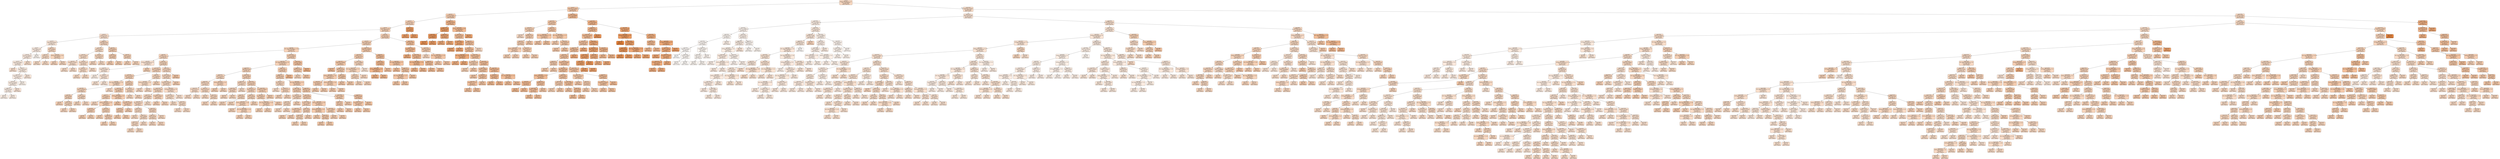 digraph Tree {
node [shape=box, style="filled, rounded", color="black", fontname=helvetica] ;
edge [fontname=helvetica] ;
0 [label="node #0\nWDRAW_ORIG_YR2_RT <= 0.1\nmse = 116325039.92\nsamples = 858\nvalue = 38742.22", fillcolor="#f7d7c0"] ;
1 [label="node #1\nAVGFACSAL <= 11804.0\nmse = 150655524.31\nsamples = 220\nvalue = 48037.61", fillcolor="#f4c8a9"] ;
0 -> 1 [labeldistance=2.5, labelangle=45, headlabel="True"] ;
2 [label="node #2\nPCIP51 <= 0.53\nmse = 110822859.82\nsamples = 166\nvalue = 44690.98", fillcolor="#f5cdb1"] ;
1 -> 2 ;
3 [label="node #3\nPCIP49 <= 0.12\nmse = 73173252.17\nsamples = 143\nvalue = 42490.99", fillcolor="#f6d1b7"] ;
2 -> 3 ;
4 [label="node #4\nAVGFACSAL <= 7150.5\nmse = 58854452.16\nsamples = 141\nvalue = 42036.07", fillcolor="#f6d2b8"] ;
3 -> 4 ;
5 [label="node #5\nPCIP51 <= 0.01\nmse = 60476111.11\nsamples = 23\nvalue = 33933.33", fillcolor="#f8decc"] ;
4 -> 5 ;
6 [label="node #6\nAVGFACSAL <= 6353.0\nmse = 49218672.84\nsamples = 12\nvalue = 28627.78", fillcolor="#fae7d9"] ;
5 -> 6 ;
7 [label="node #7\nINC_PCT_H2 <= 0.08\nmse = 21899171.6\nsamples = 8\nvalue = 25107.69", fillcolor="#fbece2"] ;
6 -> 7 ;
8 [label="node #8\nTUITFTE <= 22534.0\nmse = 16212892.56\nsamples = 7\nvalue = 26327.27", fillcolor="#fbeadf"] ;
7 -> 8 ;
9 [label="node #9\nAVGFACSAL <= 1502.0\nmse = 11854900.0\nsamples = 6\nvalue = 25590.0", fillcolor="#fbece1"] ;
8 -> 9 ;
10 [label="node #10\nmse = 0.0\nsamples = 1\nvalue = 32400.0", fillcolor="#f9e1d0"] ;
9 -> 10 ;
11 [label="node #11\nINC_PCT_H2 <= 0.01\nmse = 7446666.67\nsamples = 5\nvalue = 24833.33", fillcolor="#fbede2"] ;
9 -> 11 ;
12 [label="node #12\nAVGFACSAL <= 4673.0\nmse = 6119591.84\nsamples = 4\nvalue = 23957.14", fillcolor="#fceee5"] ;
11 -> 12 ;
13 [label="node #13\nTUITFTE <= 12750.5\nmse = 5661388.89\nsamples = 3\nvalue = 24416.67", fillcolor="#fbede3"] ;
12 -> 13 ;
14 [label="node #14\nMARRIED <= 0.41\nmse = 345600.0\nsamples = 2\nvalue = 23380.0", fillcolor="#fcefe6"] ;
13 -> 14 ;
15 [label="node #15\nmse = 0.0\nsamples = 1\nvalue = 22900.0", fillcolor="#fcf0e7"] ;
14 -> 15 ;
16 [label="node #16\nmse = 0.0\nsamples = 1\nvalue = 24100.0", fillcolor="#fbeee4"] ;
14 -> 16 ;
17 [label="node #17\nmse = 0.0\nsamples = 1\nvalue = 29600.0", fillcolor="#fae5d7"] ;
13 -> 17 ;
18 [label="node #18\nmse = 0.0\nsamples = 1\nvalue = 21200.0", fillcolor="#fcf3eb"] ;
12 -> 18 ;
19 [label="node #19\nmse = 0.0\nsamples = 1\nvalue = 27900.0", fillcolor="#fae8db"] ;
11 -> 19 ;
20 [label="node #20\nmse = 0.0\nsamples = 1\nvalue = 33700.0", fillcolor="#f8dfcc"] ;
8 -> 20 ;
21 [label="node #21\nmse = 0.0\nsamples = 1\nvalue = 18400.0", fillcolor="#fdf7f2"] ;
7 -> 21 ;
22 [label="node #22\nPCIP26 <= 0.15\nmse = 4269600.0\nsamples = 4\nvalue = 37780.0", fillcolor="#f7d8c2"] ;
6 -> 22 ;
23 [label="node #23\nPCIP26 <= 0.1\nmse = 55555.56\nsamples = 2\nvalue = 36133.33", fillcolor="#f8dbc6"] ;
22 -> 23 ;
24 [label="node #24\nmse = 0.0\nsamples = 1\nvalue = 35800.0", fillcolor="#f8dcc7"] ;
23 -> 24 ;
25 [label="node #25\nmse = 0.0\nsamples = 1\nvalue = 36300.0", fillcolor="#f8dbc6"] ;
23 -> 25 ;
26 [label="node #26\nWDRAW_ORIG_YR2_RT <= 0.02\nmse = 422500.0\nsamples = 2\nvalue = 40250.0", fillcolor="#f6d5bc"] ;
22 -> 26 ;
27 [label="node #27\nmse = 0.0\nsamples = 1\nvalue = 40900.0", fillcolor="#f6d3bb"] ;
26 -> 27 ;
28 [label="node #28\nmse = 0.0\nsamples = 1\nvalue = 39600.0", fillcolor="#f6d6be"] ;
26 -> 28 ;
29 [label="node #29\nMARRIED <= 0.1\nmse = 15435709.88\nsamples = 11\nvalue = 39238.89", fillcolor="#f7d6bf"] ;
5 -> 29 ;
30 [label="node #30\nPCIP51 <= 0.14\nmse = 2964462.81\nsamples = 7\nvalue = 36390.91", fillcolor="#f7dbc6"] ;
29 -> 30 ;
31 [label="node #31\nTUITFTE <= 11465.0\nmse = 251875.0\nsamples = 5\nvalue = 35425.0", fillcolor="#f8dcc8"] ;
30 -> 31 ;
32 [label="node #32\nAVGFACSAL <= 6910.0\nmse = 2222.22\nsamples = 2\nvalue = 34866.67", fillcolor="#f8ddca"] ;
31 -> 32 ;
33 [label="node #33\nmse = 0.0\nsamples = 1\nvalue = 34900.0", fillcolor="#f8ddc9"] ;
32 -> 33 ;
34 [label="node #34\nmse = 0.0\nsamples = 1\nvalue = 34800.0", fillcolor="#f8ddca"] ;
32 -> 34 ;
35 [label="node #35\nINC_PCT_H2 <= 0.36\nmse = 102400.0\nsamples = 3\nvalue = 35760.0", fillcolor="#f8dcc7"] ;
31 -> 35 ;
36 [label="node #36\nINC_PCT_H2 <= 0.24\nmse = 2500.0\nsamples = 2\nvalue = 36150.0", fillcolor="#f8dbc6"] ;
35 -> 36 ;
37 [label="node #37\nmse = 0.0\nsamples = 1\nvalue = 36200.0", fillcolor="#f8dbc6"] ;
36 -> 37 ;
38 [label="node #38\nmse = 0.0\nsamples = 1\nvalue = 36100.0", fillcolor="#f8dbc6"] ;
36 -> 38 ;
39 [label="node #39\nmse = 0.0\nsamples = 1\nvalue = 35500.0", fillcolor="#f8dcc8"] ;
35 -> 39 ;
40 [label="node #40\nINC_PCT_H2 <= 0.3\nmse = 1075555.56\nsamples = 2\nvalue = 38966.67", fillcolor="#f7d7bf"] ;
30 -> 40 ;
41 [label="node #41\nmse = 0.0\nsamples = 1\nvalue = 39700.0", fillcolor="#f6d5be"] ;
40 -> 41 ;
42 [label="node #42\nmse = 0.0\nsamples = 1\nvalue = 37500.0", fillcolor="#f7d9c3"] ;
40 -> 42 ;
43 [label="node #43\nPCIP26 <= 0.01\nmse = 2258367.35\nsamples = 4\nvalue = 43714.29", fillcolor="#f5cfb4"] ;
29 -> 43 ;
44 [label="node #44\nPCIP51 <= 0.08\nmse = 160000.0\nsamples = 2\nvalue = 44600.0", fillcolor="#f5ceb1"] ;
43 -> 44 ;
45 [label="node #45\nmse = 0.0\nsamples = 1\nvalue = 44800.0", fillcolor="#f5cdb1"] ;
44 -> 45 ;
46 [label="node #46\nmse = 0.0\nsamples = 1\nvalue = 43800.0", fillcolor="#f5cfb3"] ;
44 -> 46 ;
47 [label="node #47\nPCIP51 <= 0.29\nmse = 640000.0\nsamples = 2\nvalue = 41500.0", fillcolor="#f6d3b9"] ;
43 -> 47 ;
48 [label="node #48\nmse = 0.0\nsamples = 1\nvalue = 42300.0", fillcolor="#f6d1b7"] ;
47 -> 48 ;
49 [label="node #49\nmse = 0.0\nsamples = 1\nvalue = 40700.0", fillcolor="#f6d4bb"] ;
47 -> 49 ;
50 [label="node #50\nPCIP14 <= 0.2\nmse = 43079042.07\nsamples = 118\nvalue = 43630.05", fillcolor="#f5cfb4"] ;
4 -> 50 ;
51 [label="node #51\nINC_PCT_H2 <= 0.44\nmse = 36002933.61\nsamples = 110\nvalue = 43023.12", fillcolor="#f5d0b5"] ;
50 -> 51 ;
52 [label="node #52\nDEP_COMP_ORIG_YR6_RT <= 0.56\nmse = 27122780.6\nsamples = 92\nvalue = 41771.32", fillcolor="#f6d2b8"] ;
51 -> 52 ;
53 [label="node #53\nPCIP26 <= 0.0\nmse = 21810420.76\nsamples = 43\nvalue = 39253.97", fillcolor="#f7d6bf"] ;
52 -> 53 ;
54 [label="node #54\nWDRAW_ORIG_YR2_RT <= 0.04\nmse = 26702448.98\nsamples = 4\nvalue = 31457.14", fillcolor="#f9e2d2"] ;
53 -> 54 ;
55 [label="node #55\nAVGFACSAL <= 8540.0\nmse = 7010000.0\nsamples = 3\nvalue = 29600.0", fillcolor="#fae5d7"] ;
54 -> 55 ;
56 [label="node #56\nmse = 0.0\nsamples = 1\nvalue = 23700.0", fillcolor="#fcefe5"] ;
55 -> 56 ;
57 [label="node #57\nINC_PCT_H2 <= 0.39\nmse = 57600.0\nsamples = 2\nvalue = 30780.0", fillcolor="#f9e3d4"] ;
55 -> 57 ;
58 [label="node #58\nmse = 0.0\nsamples = 1\nvalue = 30900.0", fillcolor="#f9e3d3"] ;
57 -> 58 ;
59 [label="node #59\nmse = 0.0\nsamples = 1\nvalue = 30300.0", fillcolor="#f9e4d5"] ;
57 -> 59 ;
60 [label="node #60\nmse = 0.0\nsamples = 1\nvalue = 42600.0", fillcolor="#f5d1b6"] ;
54 -> 60 ;
61 [label="node #61\nPCIP26 <= 0.12\nmse = 12650255.1\nsamples = 39\nvalue = 40228.57", fillcolor="#f6d5bc"] ;
53 -> 61 ;
62 [label="node #62\nTUITFTE <= 22486.0\nmse = 10026367.35\nsamples = 22\nvalue = 41314.29", fillcolor="#f6d3ba"] ;
61 -> 62 ;
63 [label="node #63\nTUITFTE <= 17561.0\nmse = 9015529.13\nsamples = 19\nvalue = 41958.62", fillcolor="#f6d2b8"] ;
62 -> 63 ;
64 [label="node #64\nDEP_COMP_ORIG_YR6_RT <= 0.54\nmse = 3888888.89\nsamples = 6\nvalue = 38966.67", fillcolor="#f7d7bf"] ;
63 -> 64 ;
65 [label="node #65\nTUITFTE <= 15778.0\nmse = 1545306.12\nsamples = 5\nvalue = 39842.86", fillcolor="#f6d5bd"] ;
64 -> 65 ;
66 [label="node #66\nPCIP51 <= 0.01\nmse = 982500.0\nsamples = 3\nvalue = 40650.0", fillcolor="#f6d4bb"] ;
65 -> 66 ;
67 [label="node #67\nmse = 0.0\nsamples = 1\nvalue = 42100.0", fillcolor="#f6d2b8"] ;
66 -> 67 ;
68 [label="node #68\nPCIP51 <= 0.26\nmse = 375555.56\nsamples = 2\nvalue = 40166.67", fillcolor="#f6d5bc"] ;
66 -> 68 ;
69 [label="node #69\nmse = 0.0\nsamples = 1\nvalue = 39300.0", fillcolor="#f7d6bf"] ;
68 -> 69 ;
70 [label="node #70\nmse = 0.0\nsamples = 1\nvalue = 40600.0", fillcolor="#f6d4bb"] ;
68 -> 70 ;
71 [label="node #71\nPCIP51 <= 0.06\nmse = 268888.89\nsamples = 2\nvalue = 38766.67", fillcolor="#f7d7c0"] ;
65 -> 71 ;
72 [label="node #72\nmse = 0.0\nsamples = 1\nvalue = 39500.0", fillcolor="#f6d6be"] ;
71 -> 72 ;
73 [label="node #73\nmse = 0.0\nsamples = 1\nvalue = 38400.0", fillcolor="#f7d7c1"] ;
71 -> 73 ;
74 [label="node #74\nmse = 0.0\nsamples = 1\nvalue = 35900.0", fillcolor="#f8dbc7"] ;
64 -> 74 ;
75 [label="node #75\nPCIP14 <= 0.01\nmse = 5481475.0\nsamples = 13\nvalue = 43305.0", fillcolor="#f5d0b5"] ;
63 -> 75 ;
76 [label="node #76\nTUITFTE <= 19071.5\nmse = 3684969.14\nsamples = 11\nvalue = 43794.44", fillcolor="#f5cfb3"] ;
75 -> 76 ;
77 [label="node #77\nPCIP51 <= 0.0\nmse = 2280867.35\nsamples = 7\nvalue = 43135.71", fillcolor="#f5d0b5"] ;
76 -> 77 ;
78 [label="node #78\nmse = 0.0\nsamples = 1\nvalue = 38500.0", fillcolor="#f7d7c1"] ;
77 -> 78 ;
79 [label="node #79\nWDRAW_ORIG_YR2_RT <= 0.01\nmse = 676094.67\nsamples = 6\nvalue = 43492.31", fillcolor="#f5cfb4"] ;
77 -> 79 ;
80 [label="node #80\nPCIP26 <= 0.09\nmse = 88163.27\nsamples = 2\nvalue = 44157.14", fillcolor="#f5ceb3"] ;
79 -> 80 ;
81 [label="node #81\nmse = 0.0\nsamples = 1\nvalue = 44500.0", fillcolor="#f5ceb2"] ;
80 -> 81 ;
82 [label="node #82\nmse = 0.0\nsamples = 1\nvalue = 43900.0", fillcolor="#f5cfb3"] ;
80 -> 82 ;
83 [label="node #83\nPCIP51 <= 0.07\nmse = 244722.22\nsamples = 4\nvalue = 42716.67", fillcolor="#f5d1b6"] ;
79 -> 83 ;
84 [label="node #84\nmse = 0.0\nsamples = 1\nvalue = 43400.0", fillcolor="#f5d0b4"] ;
83 -> 84 ;
85 [label="node #85\nMARRIED <= 0.02\nmse = 16875.0\nsamples = 3\nvalue = 42375.0", fillcolor="#f6d1b7"] ;
83 -> 85 ;
86 [label="node #86\nmse = 0.0\nsamples = 2\nvalue = 42300.0", fillcolor="#f6d1b7"] ;
85 -> 86 ;
87 [label="node #87\nmse = 0.0\nsamples = 1\nvalue = 42600.0", fillcolor="#f5d1b6"] ;
85 -> 87 ;
88 [label="node #88\nWDRAW_ORIG_YR2_RT <= 0.07\nmse = 1765000.0\nsamples = 4\nvalue = 46100.0", fillcolor="#f4cbae"] ;
76 -> 88 ;
89 [label="node #89\nmse = 0.0\nsamples = 1\nvalue = 48300.0", fillcolor="#f4c8a8"] ;
88 -> 89 ;
90 [label="node #90\nAVGFACSAL <= 9906.0\nmse = 202222.22\nsamples = 3\nvalue = 45366.67", fillcolor="#f5ccb0"] ;
88 -> 90 ;
91 [label="node #91\nPCIP26 <= 0.06\nmse = 62500.0\nsamples = 2\nvalue = 45650.0", fillcolor="#f4ccaf"] ;
90 -> 91 ;
92 [label="node #92\nmse = 0.0\nsamples = 1\nvalue = 45900.0", fillcolor="#f4ccae"] ;
91 -> 92 ;
93 [label="node #93\nmse = 0.0\nsamples = 1\nvalue = 45400.0", fillcolor="#f5ccaf"] ;
91 -> 93 ;
94 [label="node #94\nmse = 0.0\nsamples = 1\nvalue = 44800.0", fillcolor="#f5cdb1"] ;
90 -> 94 ;
95 [label="node #95\nINC_PCT_H2 <= 0.42\nmse = 90000.0\nsamples = 2\nvalue = 38900.0", fillcolor="#f7d7c0"] ;
75 -> 95 ;
96 [label="node #96\nmse = 0.0\nsamples = 1\nvalue = 38600.0", fillcolor="#f7d7c0"] ;
95 -> 96 ;
97 [label="node #97\nmse = 0.0\nsamples = 1\nvalue = 39200.0", fillcolor="#f7d6bf"] ;
95 -> 97 ;
98 [label="node #98\nPCIP26 <= 0.1\nmse = 3206666.67\nsamples = 3\nvalue = 38200.0", fillcolor="#f7d8c1"] ;
62 -> 98 ;
99 [label="node #99\nWDRAW_ORIG_YR2_RT <= 0.07\nmse = 122500.0\nsamples = 2\nvalue = 36950.0", fillcolor="#f7dac4"] ;
98 -> 99 ;
100 [label="node #100\nmse = 0.0\nsamples = 1\nvalue = 36600.0", fillcolor="#f7dac5"] ;
99 -> 100 ;
101 [label="node #101\nmse = 0.0\nsamples = 1\nvalue = 37300.0", fillcolor="#f7d9c4"] ;
99 -> 101 ;
102 [label="node #102\nmse = 0.0\nsamples = 1\nvalue = 40700.0", fillcolor="#f6d4bb"] ;
98 -> 102 ;
103 [label="node #103\nPCIP14 <= 0.04\nmse = 11784399.09\nsamples = 17\nvalue = 38419.05", fillcolor="#f7d7c1"] ;
61 -> 103 ;
104 [label="node #104\nTUITFTE <= 36706.0\nmse = 6606475.0\nsamples = 16\nvalue = 37895.0", fillcolor="#f7d8c2"] ;
103 -> 104 ;
105 [label="node #105\nAVGFACSAL <= 8918.5\nmse = 4609861.5\nsamples = 15\nvalue = 37552.63", fillcolor="#f7d9c3"] ;
104 -> 105 ;
106 [label="node #106\nAVGFACSAL <= 7956.0\nmse = 3922644.63\nsamples = 10\nvalue = 38709.09", fillcolor="#f7d7c0"] ;
105 -> 106 ;
107 [label="node #107\nPCIP14 <= 0.01\nmse = 2188888.89\nsamples = 8\nvalue = 38033.33", fillcolor="#f7d8c2"] ;
106 -> 107 ;
108 [label="node #108\nINC_PCT_H2 <= 0.35\nmse = 706875.0\nsamples = 7\nvalue = 38475.0", fillcolor="#f7d7c1"] ;
107 -> 108 ;
109 [label="node #109\nPCIP26 <= 0.14\nmse = 131875.0\nsamples = 4\nvalue = 37725.0", fillcolor="#f7d8c2"] ;
108 -> 109 ;
110 [label="node #110\nmse = 0.0\nsamples = 1\nvalue = 38300.0", fillcolor="#f7d8c1"] ;
109 -> 110 ;
111 [label="node #111\nPCIP51 <= 0.05\nmse = 28888.89\nsamples = 3\nvalue = 37533.33", fillcolor="#f7d9c3"] ;
109 -> 111 ;
112 [label="node #112\nPCIP51 <= 0.03\nmse = 2500.0\nsamples = 2\nvalue = 37650.0", fillcolor="#f7d9c3"] ;
111 -> 112 ;
113 [label="node #113\nmse = 0.0\nsamples = 1\nvalue = 37600.0", fillcolor="#f7d9c3"] ;
112 -> 113 ;
114 [label="node #114\nmse = 0.0\nsamples = 1\nvalue = 37700.0", fillcolor="#f7d9c3"] ;
112 -> 114 ;
115 [label="node #115\nmse = 0.0\nsamples = 1\nvalue = 37300.0", fillcolor="#f7d9c4"] ;
111 -> 115 ;
116 [label="node #116\nPCIP26 <= 0.16\nmse = 156875.0\nsamples = 3\nvalue = 39225.0", fillcolor="#f7d6bf"] ;
108 -> 116 ;
117 [label="node #117\nPCIP26 <= 0.14\nmse = 35555.56\nsamples = 2\nvalue = 39433.33", fillcolor="#f6d6be"] ;
116 -> 117 ;
118 [label="node #118\nmse = 0.0\nsamples = 1\nvalue = 39700.0", fillcolor="#f6d5be"] ;
117 -> 118 ;
119 [label="node #119\nmse = 0.0\nsamples = 1\nvalue = 39300.0", fillcolor="#f7d6bf"] ;
117 -> 119 ;
120 [label="node #120\nmse = 0.0\nsamples = 1\nvalue = 38600.0", fillcolor="#f7d7c0"] ;
116 -> 120 ;
121 [label="node #121\nmse = 0.0\nsamples = 1\nvalue = 34500.0", fillcolor="#f8deca"] ;
107 -> 121 ;
122 [label="node #122\nAVGFACSAL <= 8336.0\nmse = 422500.0\nsamples = 2\nvalue = 41750.0", fillcolor="#f6d2b8"] ;
106 -> 122 ;
123 [label="node #123\nmse = 0.0\nsamples = 1\nvalue = 42400.0", fillcolor="#f6d1b7"] ;
122 -> 123 ;
124 [label="node #124\nmse = 0.0\nsamples = 1\nvalue = 41100.0", fillcolor="#f6d3ba"] ;
122 -> 124 ;
125 [label="node #125\nWDRAW_ORIG_YR2_RT <= 0.08\nmse = 1187343.75\nsamples = 5\nvalue = 35962.5", fillcolor="#f8dbc7"] ;
105 -> 125 ;
126 [label="node #126\nTUITFTE <= 22476.5\nmse = 111020.41\nsamples = 4\nvalue = 36357.14", fillcolor="#f7dbc6"] ;
125 -> 126 ;
127 [label="node #127\nmse = 0.0\nsamples = 1\nvalue = 36700.0", fillcolor="#f7dac5"] ;
126 -> 127 ;
128 [label="node #128\nPCIP26 <= 0.16\nmse = 40000.0\nsamples = 3\nvalue = 36100.0", fillcolor="#f8dbc6"] ;
126 -> 128 ;
129 [label="node #129\nmse = 0.0\nsamples = 2\nvalue = 35900.0", fillcolor="#f8dbc7"] ;
128 -> 129 ;
130 [label="node #130\nmse = 0.0\nsamples = 1\nvalue = 36300.0", fillcolor="#f8dbc6"] ;
128 -> 130 ;
131 [label="node #131\nmse = 0.0\nsamples = 1\nvalue = 33200.0", fillcolor="#f9e0ce"] ;
125 -> 131 ;
132 [label="node #132\nmse = 0.0\nsamples = 1\nvalue = 44400.0", fillcolor="#f5ceb2"] ;
104 -> 132 ;
133 [label="node #133\nmse = 0.0\nsamples = 1\nvalue = 48900.0", fillcolor="#f3c7a7"] ;
103 -> 133 ;
134 [label="node #134\nTUITFTE <= 25152.5\nmse = 21518626.38\nsamples = 49\nvalue = 43943.84", fillcolor="#f5cfb3"] ;
52 -> 134 ;
135 [label="node #135\nDEP_COMP_ORIG_YR6_RT <= 0.67\nmse = 13370278.46\nsamples = 46\nvalue = 43304.48", fillcolor="#f5d0b5"] ;
134 -> 135 ;
136 [label="node #136\nMARRIED <= 0.02\nmse = 6927352.54\nsamples = 20\nvalue = 41107.41", fillcolor="#f6d3ba"] ;
135 -> 136 ;
137 [label="node #137\nPCIP26 <= 0.11\nmse = 3736543.21\nsamples = 7\nvalue = 38888.89", fillcolor="#f7d7c0"] ;
136 -> 137 ;
138 [label="node #138\nMARRIED <= 0.01\nmse = 1797142.86\nsamples = 5\nvalue = 38100.0", fillcolor="#f7d8c2"] ;
137 -> 138 ;
139 [label="node #139\nINC_PCT_H2 <= 0.32\nmse = 2500.0\nsamples = 2\nvalue = 36050.0", fillcolor="#f8dbc7"] ;
138 -> 139 ;
140 [label="node #140\nmse = 0.0\nsamples = 1\nvalue = 36000.0", fillcolor="#f8dbc7"] ;
139 -> 140 ;
141 [label="node #141\nmse = 0.0\nsamples = 1\nvalue = 36100.0", fillcolor="#f8dbc6"] ;
139 -> 141 ;
142 [label="node #142\nINC_PCT_H2 <= 0.32\nmse = 161600.0\nsamples = 3\nvalue = 38920.0", fillcolor="#f7d7c0"] ;
138 -> 142 ;
143 [label="node #143\nmse = 0.0\nsamples = 1\nvalue = 38200.0", fillcolor="#f7d8c1"] ;
142 -> 143 ;
144 [label="node #144\nPCIP14 <= 0.05\nmse = 40000.0\nsamples = 2\nvalue = 39100.0", fillcolor="#f7d6bf"] ;
142 -> 144 ;
145 [label="node #145\nmse = 0.0\nsamples = 1\nvalue = 39300.0", fillcolor="#f7d6bf"] ;
144 -> 145 ;
146 [label="node #146\nmse = 0.0\nsamples = 1\nvalue = 38900.0", fillcolor="#f7d7c0"] ;
144 -> 146 ;
147 [label="node #147\nWDRAW_ORIG_YR2_RT <= 0.07\nmse = 722500.0\nsamples = 2\nvalue = 41650.0", fillcolor="#f6d2b9"] ;
137 -> 147 ;
148 [label="node #148\nmse = 0.0\nsamples = 1\nvalue = 42500.0", fillcolor="#f5d1b7"] ;
147 -> 148 ;
149 [label="node #149\nmse = 0.0\nsamples = 1\nvalue = 40800.0", fillcolor="#f6d4bb"] ;
147 -> 149 ;
150 [label="node #150\nTUITFTE <= 9477.5\nmse = 4831388.89\nsamples = 13\nvalue = 42216.67", fillcolor="#f6d1b7"] ;
136 -> 150 ;
151 [label="node #151\nMARRIED <= 0.09\nmse = 1722222.22\nsamples = 3\nvalue = 38733.33", fillcolor="#f7d7c0"] ;
150 -> 151 ;
152 [label="node #152\nTUITFTE <= 6076.0\nmse = 62500.0\nsamples = 2\nvalue = 39650.0", fillcolor="#f6d5be"] ;
151 -> 152 ;
153 [label="node #153\nmse = 0.0\nsamples = 1\nvalue = 39900.0", fillcolor="#f6d5bd"] ;
152 -> 153 ;
154 [label="node #154\nmse = 0.0\nsamples = 1\nvalue = 39400.0", fillcolor="#f7d6be"] ;
152 -> 154 ;
155 [label="node #155\nmse = 0.0\nsamples = 1\nvalue = 36900.0", fillcolor="#f7dac5"] ;
151 -> 155 ;
156 [label="node #156\nPCIP51 <= 0.09\nmse = 2541155.56\nsamples = 10\nvalue = 42913.33", fillcolor="#f5d0b6"] ;
150 -> 156 ;
157 [label="node #157\nINC_PCT_H2 <= 0.23\nmse = 506875.0\nsamples = 6\nvalue = 41725.0", fillcolor="#f6d2b9"] ;
156 -> 157 ;
158 [label="node #158\nPCIP26 <= 0.1\nmse = 250000.0\nsamples = 2\nvalue = 40700.0", fillcolor="#f6d4bb"] ;
157 -> 158 ;
159 [label="node #159\nmse = 0.0\nsamples = 1\nvalue = 41200.0", fillcolor="#f6d3ba"] ;
158 -> 159 ;
160 [label="node #160\nmse = 0.0\nsamples = 1\nvalue = 40200.0", fillcolor="#f6d5bc"] ;
158 -> 160 ;
161 [label="node #161\nPCIP26 <= 0.13\nmse = 125555.56\nsamples = 4\nvalue = 42066.67", fillcolor="#f6d2b8"] ;
157 -> 161 ;
162 [label="node #162\nWDRAW_ORIG_YR2_RT <= 0.08\nmse = 54400.0\nsamples = 3\nvalue = 41940.0", fillcolor="#f6d2b8"] ;
161 -> 162 ;
163 [label="node #163\nmse = 0.0\nsamples = 1\nvalue = 41500.0", fillcolor="#f6d3b9"] ;
162 -> 163 ;
164 [label="node #164\nDEP_COMP_ORIG_YR6_RT <= 0.64\nmse = 7500.0\nsamples = 2\nvalue = 42050.0", fillcolor="#f6d2b8"] ;
162 -> 164 ;
165 [label="node #165\nmse = 0.0\nsamples = 1\nvalue = 42200.0", fillcolor="#f6d1b7"] ;
164 -> 165 ;
166 [label="node #166\nmse = 0.0\nsamples = 1\nvalue = 42000.0", fillcolor="#f6d2b8"] ;
164 -> 166 ;
167 [label="node #167\nmse = 0.0\nsamples = 1\nvalue = 42700.0", fillcolor="#f5d1b6"] ;
161 -> 167 ;
168 [label="node #168\nAVGFACSAL <= 10621.0\nmse = 1407755.1\nsamples = 4\nvalue = 44271.43", fillcolor="#f5ceb2"] ;
156 -> 168 ;
169 [label="node #169\nINC_PCT_H2 <= 0.4\nmse = 828000.0\nsamples = 3\nvalue = 43700.0", fillcolor="#f5cfb4"] ;
168 -> 169 ;
170 [label="node #170\nDEP_COMP_ORIG_YR6_RT <= 0.63\nmse = 35555.56\nsamples = 2\nvalue = 42966.67", fillcolor="#f5d0b5"] ;
169 -> 170 ;
171 [label="node #171\nmse = 0.0\nsamples = 1\nvalue = 42700.0", fillcolor="#f5d1b6"] ;
170 -> 171 ;
172 [label="node #172\nmse = 0.0\nsamples = 1\nvalue = 43100.0", fillcolor="#f5d0b5"] ;
170 -> 172 ;
173 [label="node #173\nmse = 0.0\nsamples = 1\nvalue = 44800.0", fillcolor="#f5cdb1"] ;
169 -> 173 ;
174 [label="node #174\nmse = 0.0\nsamples = 1\nvalue = 45700.0", fillcolor="#f4ccaf"] ;
168 -> 174 ;
175 [label="node #175\nPCIP51 <= 0.4\nmse = 12261593.75\nsamples = 26\nvalue = 44787.5", fillcolor="#f5cdb1"] ;
135 -> 175 ;
176 [label="node #176\nMARRIED <= 0.0\nmse = 8122998.03\nsamples = 25\nvalue = 44453.85", fillcolor="#f5ceb2"] ;
175 -> 176 ;
177 [label="node #177\nINC_PCT_H2 <= 0.4\nmse = 8962222.22\nsamples = 3\nvalue = 39033.33", fillcolor="#f7d6bf"] ;
176 -> 177 ;
178 [label="node #178\nmse = 0.0\nsamples = 1\nvalue = 34800.0", fillcolor="#f8ddca"] ;
177 -> 178 ;
179 [label="node #179\nINC_PCT_H2 <= 0.42\nmse = 2500.0\nsamples = 2\nvalue = 41150.0", fillcolor="#f6d3ba"] ;
177 -> 179 ;
180 [label="node #180\nmse = 0.0\nsamples = 1\nvalue = 41100.0", fillcolor="#f6d3ba"] ;
179 -> 180 ;
181 [label="node #181\nmse = 0.0\nsamples = 1\nvalue = 41200.0", fillcolor="#f6d3ba"] ;
179 -> 181 ;
182 [label="node #182\nDEP_COMP_ORIG_YR6_RT <= 0.72\nmse = 5400524.69\nsamples = 22\nvalue = 44905.56", fillcolor="#f5cdb1"] ;
176 -> 182 ;
183 [label="node #183\nTUITFTE <= 9521.5\nmse = 4316323.73\nsamples = 16\nvalue = 44181.48", fillcolor="#f5ceb2"] ;
182 -> 183 ;
184 [label="node #184\nINC_PCT_H2 <= 0.25\nmse = 2308888.89\nsamples = 3\nvalue = 39933.33", fillcolor="#f6d5bd"] ;
183 -> 184 ;
185 [label="node #185\nPCIP26 <= 0.07\nmse = 562500.0\nsamples = 2\nvalue = 38950.0", fillcolor="#f7d7bf"] ;
184 -> 185 ;
186 [label="node #186\nmse = 0.0\nsamples = 1\nvalue = 38200.0", fillcolor="#f7d8c1"] ;
185 -> 186 ;
187 [label="node #187\nmse = 0.0\nsamples = 1\nvalue = 39700.0", fillcolor="#f6d5be"] ;
185 -> 187 ;
188 [label="node #188\nmse = 0.0\nsamples = 1\nvalue = 41900.0", fillcolor="#f6d2b8"] ;
184 -> 188 ;
189 [label="node #189\nPCIP14 <= 0.05\nmse = 2029427.08\nsamples = 13\nvalue = 44712.5", fillcolor="#f5cdb1"] ;
183 -> 189 ;
190 [label="node #190\nTUITFTE <= 14326.0\nmse = 747768.6\nsamples = 7\nvalue = 43536.36", fillcolor="#f5cfb4"] ;
189 -> 190 ;
191 [label="node #191\nAVGFACSAL <= 8546.5\nmse = 57600.0\nsamples = 4\nvalue = 44420.0", fillcolor="#f5ceb2"] ;
190 -> 191 ;
192 [label="node #192\nmse = 0.0\nsamples = 3\nvalue = 44300.0", fillcolor="#f5ceb2"] ;
191 -> 192 ;
193 [label="node #193\nmse = 0.0\nsamples = 1\nvalue = 44900.0", fillcolor="#f5cdb1"] ;
191 -> 193 ;
194 [label="node #194\nPCIP51 <= 0.23\nmse = 130000.0\nsamples = 3\nvalue = 42800.0", fillcolor="#f5d0b6"] ;
190 -> 194 ;
195 [label="node #195\nPCIP26 <= 0.04\nmse = 2400.0\nsamples = 2\nvalue = 42640.0", fillcolor="#f5d1b6"] ;
194 -> 195 ;
196 [label="node #196\nmse = 0.0\nsamples = 1\nvalue = 42700.0", fillcolor="#f5d1b6"] ;
195 -> 196 ;
197 [label="node #197\nmse = 0.0\nsamples = 1\nvalue = 42600.0", fillcolor="#f5d1b6"] ;
195 -> 197 ;
198 [label="node #198\nmse = 0.0\nsamples = 1\nvalue = 43600.0", fillcolor="#f5cfb4"] ;
194 -> 198 ;
199 [label="node #199\nWDRAW_ORIG_YR2_RT <= 0.09\nmse = 953017.75\nsamples = 6\nvalue = 45707.69", fillcolor="#f4ccaf"] ;
189 -> 199 ;
200 [label="node #200\nWDRAW_ORIG_YR2_RT <= 0.07\nmse = 265000.0\nsamples = 4\nvalue = 46400.0", fillcolor="#f4cbad"] ;
199 -> 200 ;
201 [label="node #201\nmse = 0.0\nsamples = 1\nvalue = 45900.0", fillcolor="#f4ccae"] ;
200 -> 201 ;
202 [label="node #202\nPCIP14 <= 0.05\nmse = 30000.0\nsamples = 3\nvalue = 46900.0", fillcolor="#f4caac"] ;
200 -> 202 ;
203 [label="node #203\nmse = 0.0\nsamples = 1\nvalue = 46600.0", fillcolor="#f4caac"] ;
202 -> 203 ;
204 [label="node #204\nmse = 0.0\nsamples = 2\nvalue = 47000.0", fillcolor="#f4caab"] ;
202 -> 204 ;
205 [label="node #205\nTUITFTE <= 19376.0\nmse = 60000.0\nsamples = 2\nvalue = 44600.0", fillcolor="#f5ceb1"] ;
199 -> 205 ;
206 [label="node #206\nmse = 0.0\nsamples = 1\nvalue = 44300.0", fillcolor="#f5ceb2"] ;
205 -> 206 ;
207 [label="node #207\nmse = 0.0\nsamples = 1\nvalue = 44800.0", fillcolor="#f5cdb1"] ;
205 -> 207 ;
208 [label="node #208\nMARRIED <= 0.03\nmse = 2361728.4\nsamples = 6\nvalue = 47077.78", fillcolor="#f4caab"] ;
182 -> 208 ;
209 [label="node #209\nTUITFTE <= 16903.5\nmse = 110400.0\nsamples = 3\nvalue = 45860.0", fillcolor="#f4ccae"] ;
208 -> 209 ;
210 [label="node #210\nPCIP51 <= 0.1\nmse = 1875.0\nsamples = 2\nvalue = 46025.0", fillcolor="#f4cbae"] ;
209 -> 210 ;
211 [label="node #211\nmse = 0.0\nsamples = 1\nvalue = 46000.0", fillcolor="#f4cbae"] ;
210 -> 211 ;
212 [label="node #212\nmse = 0.0\nsamples = 1\nvalue = 46100.0", fillcolor="#f4cbae"] ;
210 -> 212 ;
213 [label="node #213\nmse = 0.0\nsamples = 1\nvalue = 45200.0", fillcolor="#f5cdb0"] ;
209 -> 213 ;
214 [label="node #214\nMARRIED <= 0.06\nmse = 1005000.0\nsamples = 3\nvalue = 48600.0", fillcolor="#f4c7a8"] ;
208 -> 214 ;
215 [label="node #215\nAVGFACSAL <= 11481.0\nmse = 55555.56\nsamples = 2\nvalue = 48033.33", fillcolor="#f4c8a9"] ;
214 -> 215 ;
216 [label="node #216\nmse = 0.0\nsamples = 1\nvalue = 48200.0", fillcolor="#f4c8a9"] ;
215 -> 216 ;
217 [label="node #217\nmse = 0.0\nsamples = 1\nvalue = 47700.0", fillcolor="#f4c9aa"] ;
215 -> 217 ;
218 [label="node #218\nmse = 0.0\nsamples = 1\nvalue = 50300.0", fillcolor="#f3c5a3"] ;
214 -> 218 ;
219 [label="node #219\nmse = 0.0\nsamples = 1\nvalue = 57800.0", fillcolor="#f1b991"] ;
175 -> 219 ;
220 [label="node #220\nPCIP14 <= 0.09\nmse = 56971388.89\nsamples = 3\nvalue = 51083.33", fillcolor="#f3c3a1"] ;
134 -> 220 ;
221 [label="node #221\nMARRIED <= 0.03\nmse = 11701875.0\nsamples = 2\nvalue = 46125.0", fillcolor="#f4cbae"] ;
220 -> 221 ;
222 [label="node #222\nmse = 0.0\nsamples = 1\nvalue = 40200.0", fillcolor="#f6d5bc"] ;
221 -> 222 ;
223 [label="node #223\nmse = 0.0\nsamples = 1\nvalue = 48100.0", fillcolor="#f4c8a9"] ;
221 -> 223 ;
224 [label="node #224\nmse = 0.0\nsamples = 1\nvalue = 61000.0", fillcolor="#efb489"] ;
220 -> 224 ;
225 [label="node #225\nAVGFACSAL <= 9609.5\nmse = 41712651.57\nsamples = 18\nvalue = 47624.32", fillcolor="#f4c9aa"] ;
51 -> 225 ;
226 [label="node #226\nPCIP26 <= 0.11\nmse = 24487760.42\nsamples = 11\nvalue = 44312.5", fillcolor="#f5ceb2"] ;
225 -> 226 ;
227 [label="node #227\nAVGFACSAL <= 8468.5\nmse = 10322857.14\nsamples = 7\nvalue = 47500.0", fillcolor="#f4c9aa"] ;
226 -> 227 ;
228 [label="node #228\nmse = 0.0\nsamples = 1\nvalue = 55000.0", fillcolor="#f1bd98"] ;
227 -> 228 ;
229 [label="node #229\nMARRIED <= 0.02\nmse = 1105833.33\nsamples = 6\nvalue = 46250.0", fillcolor="#f4cbad"] ;
227 -> 229 ;
230 [label="node #230\nWDRAW_ORIG_YR2_RT <= 0.03\nmse = 270617.28\nsamples = 4\nvalue = 45722.22", fillcolor="#f4ccaf"] ;
229 -> 230 ;
231 [label="node #231\nINC_PCT_H2 <= 0.49\nmse = 86400.0\nsamples = 2\nvalue = 46140.0", fillcolor="#f4cbae"] ;
230 -> 231 ;
232 [label="node #232\nmse = 0.0\nsamples = 1\nvalue = 45900.0", fillcolor="#f4ccae"] ;
231 -> 232 ;
233 [label="node #233\nmse = 0.0\nsamples = 1\nvalue = 46500.0", fillcolor="#f4cbad"] ;
231 -> 233 ;
234 [label="node #234\nWDRAW_ORIG_YR2_RT <= 0.05\nmse = 10000.0\nsamples = 2\nvalue = 45200.0", fillcolor="#f5cdb0"] ;
230 -> 234 ;
235 [label="node #235\nmse = 0.0\nsamples = 1\nvalue = 45300.0", fillcolor="#f5cdb0"] ;
234 -> 235 ;
236 [label="node #236\nmse = 0.0\nsamples = 1\nvalue = 45100.0", fillcolor="#f5cdb0"] ;
234 -> 236 ;
237 [label="node #237\nPCIP26 <= 0.07\nmse = 268888.89\nsamples = 2\nvalue = 47833.33", fillcolor="#f4c9a9"] ;
229 -> 237 ;
238 [label="node #238\nmse = 0.0\nsamples = 1\nvalue = 48200.0", fillcolor="#f4c8a9"] ;
237 -> 238 ;
239 [label="node #239\nmse = 0.0\nsamples = 1\nvalue = 47100.0", fillcolor="#f4caab"] ;
237 -> 239 ;
240 [label="node #240\nTUITFTE <= 24640.5\nmse = 10180500.0\nsamples = 4\nvalue = 39850.0", fillcolor="#f6d5bd"] ;
226 -> 240 ;
241 [label="node #241\nDEP_COMP_ORIG_YR6_RT <= 0.3\nmse = 975555.56\nsamples = 3\nvalue = 40866.67", fillcolor="#f6d4bb"] ;
240 -> 241 ;
242 [label="node #242\nPCIP14 <= 0.0\nmse = 352653.06\nsamples = 2\nvalue = 41314.29", fillcolor="#f6d3ba"] ;
241 -> 242 ;
243 [label="node #243\nmse = 0.0\nsamples = 1\nvalue = 40800.0", fillcolor="#f6d4bb"] ;
242 -> 243 ;
244 [label="node #244\nmse = 0.0\nsamples = 1\nvalue = 42000.0", fillcolor="#f6d2b8"] ;
242 -> 244 ;
245 [label="node #245\nmse = 0.0\nsamples = 1\nvalue = 39300.0", fillcolor="#f7d6bf"] ;
241 -> 245 ;
246 [label="node #246\nmse = 0.0\nsamples = 1\nvalue = 30700.0", fillcolor="#f9e4d4"] ;
240 -> 246 ;
247 [label="node #247\nMARRIED <= 0.0\nmse = 15880828.4\nsamples = 7\nvalue = 53738.46", fillcolor="#f2bf9b"] ;
225 -> 247 ;
248 [label="node #248\nPCIP26 <= 0.14\nmse = 17296875.0\nsamples = 3\nvalue = 58025.0", fillcolor="#f0b890"] ;
247 -> 248 ;
249 [label="node #249\nWDRAW_ORIG_YR2_RT <= 0.02\nmse = 3555555.56\nsamples = 2\nvalue = 60233.33", fillcolor="#f0b58b"] ;
248 -> 249 ;
250 [label="node #250\nmse = 0.0\nsamples = 1\nvalue = 62900.0", fillcolor="#efb184"] ;
249 -> 250 ;
251 [label="node #251\nmse = 0.0\nsamples = 1\nvalue = 58900.0", fillcolor="#f0b78e"] ;
249 -> 251 ;
252 [label="node #252\nmse = 0.0\nsamples = 1\nvalue = 51400.0", fillcolor="#f3c3a1"] ;
248 -> 252 ;
253 [label="node #253\nDEP_COMP_ORIG_YR6_RT <= 0.7\nmse = 3455555.56\nsamples = 4\nvalue = 51833.33", fillcolor="#f2c2a0"] ;
247 -> 253 ;
254 [label="node #254\nmse = 0.0\nsamples = 1\nvalue = 53800.0", fillcolor="#f2bf9b"] ;
253 -> 254 ;
255 [label="node #255\nMARRIED <= 0.04\nmse = 650400.0\nsamples = 3\nvalue = 50260.0", fillcolor="#f3c5a3"] ;
253 -> 255 ;
256 [label="node #256\nDEP_COMP_ORIG_YR6_RT <= 0.77\nmse = 90000.0\nsamples = 2\nvalue = 49300.0", fillcolor="#f3c6a6"] ;
255 -> 256 ;
257 [label="node #257\nmse = 0.0\nsamples = 1\nvalue = 49600.0", fillcolor="#f3c6a5"] ;
256 -> 257 ;
258 [label="node #258\nmse = 0.0\nsamples = 1\nvalue = 49000.0", fillcolor="#f3c7a7"] ;
256 -> 258 ;
259 [label="node #259\nmse = 0.0\nsamples = 1\nvalue = 50900.0", fillcolor="#f3c4a2"] ;
255 -> 259 ;
260 [label="node #260\nPCIP26 <= 0.08\nmse = 48874100.0\nsamples = 8\nvalue = 54130.0", fillcolor="#f2bf9a"] ;
50 -> 260 ;
261 [label="node #261\nAVGFACSAL <= 8696.5\nmse = 15676326.53\nsamples = 5\nvalue = 57728.57", fillcolor="#f1b991"] ;
260 -> 261 ;
262 [label="node #262\nmse = 0.0\nsamples = 1\nvalue = 66100.0", fillcolor="#eeac7c"] ;
261 -> 262 ;
263 [label="node #263\nTUITFTE <= 17002.0\nmse = 4662222.22\nsamples = 4\nvalue = 56333.33", fillcolor="#f1bb94"] ;
261 -> 263 ;
264 [label="node #264\nDEP_COMP_ORIG_YR6_RT <= 0.32\nmse = 160000.0\nsamples = 2\nvalue = 59200.0", fillcolor="#f0b78d"] ;
263 -> 264 ;
265 [label="node #265\nmse = 0.0\nsamples = 1\nvalue = 59600.0", fillcolor="#f0b68c"] ;
264 -> 265 ;
266 [label="node #266\nmse = 0.0\nsamples = 1\nvalue = 58800.0", fillcolor="#f0b78e"] ;
264 -> 266 ;
267 [label="node #267\nMARRIED <= 0.04\nmse = 750000.0\nsamples = 2\nvalue = 54900.0", fillcolor="#f1bd98"] ;
263 -> 267 ;
268 [label="node #268\nmse = 0.0\nsamples = 1\nvalue = 56400.0", fillcolor="#f1bb94"] ;
267 -> 268 ;
269 [label="node #269\nmse = 0.0\nsamples = 1\nvalue = 54400.0", fillcolor="#f2be99"] ;
267 -> 269 ;
270 [label="node #270\nTUITFTE <= 7607.5\nmse = 25615555.56\nsamples = 3\nvalue = 45733.33", fillcolor="#f4ccaf"] ;
260 -> 270 ;
271 [label="node #271\nmse = 0.0\nsamples = 1\nvalue = 38700.0", fillcolor="#f7d7c0"] ;
270 -> 271 ;
272 [label="node #272\nDEP_COMP_ORIG_YR6_RT <= 0.78\nmse = 1322500.0\nsamples = 2\nvalue = 49250.0", fillcolor="#f3c6a6"] ;
270 -> 272 ;
273 [label="node #273\nmse = 0.0\nsamples = 1\nvalue = 48100.0", fillcolor="#f4c8a9"] ;
272 -> 273 ;
274 [label="node #274\nmse = 0.0\nsamples = 1\nvalue = 50400.0", fillcolor="#f3c4a3"] ;
272 -> 274 ;
275 [label="node #275\nPCIP49 <= 0.27\nmse = 500000.0\nsamples = 2\nvalue = 75700.0", fillcolor="#eb9d64"] ;
3 -> 275 ;
276 [label="node #276\nmse = 0.0\nsamples = 1\nvalue = 75200.0", fillcolor="#eb9d66"] ;
275 -> 276 ;
277 [label="node #277\nmse = 0.0\nsamples = 1\nvalue = 76700.0", fillcolor="#ea9b62"] ;
275 -> 277 ;
278 [label="node #278\nMARRIED <= 0.12\nmse = 112504462.81\nsamples = 23\nvalue = 59490.91", fillcolor="#f0b68d"] ;
2 -> 278 ;
279 [label="node #279\nMARRIED <= 0.06\nmse = 28758400.0\nsamples = 4\nvalue = 74440.0", fillcolor="#eb9f67"] ;
278 -> 279 ;
280 [label="node #280\nPCIP51 <= 0.97\nmse = 6968888.89\nsamples = 2\nvalue = 78466.67", fillcolor="#ea985e"] ;
279 -> 280 ;
281 [label="node #281\nmse = 0.0\nsamples = 1\nvalue = 82200.0", fillcolor="#e99254"] ;
280 -> 281 ;
282 [label="node #282\nmse = 0.0\nsamples = 1\nvalue = 76600.0", fillcolor="#ea9b62"] ;
280 -> 282 ;
283 [label="node #283\nMARRIED <= 0.09\nmse = 640000.0\nsamples = 2\nvalue = 68400.0", fillcolor="#eda876"] ;
279 -> 283 ;
284 [label="node #284\nmse = 0.0\nsamples = 1\nvalue = 67600.0", fillcolor="#eda978"] ;
283 -> 284 ;
285 [label="node #285\nmse = 0.0\nsamples = 1\nvalue = 69200.0", fillcolor="#eda774"] ;
283 -> 285 ;
286 [label="node #286\nWDRAW_ORIG_YR2_RT <= 0.08\nmse = 80426683.67\nsamples = 19\nvalue = 56821.43", fillcolor="#f1ba93"] ;
278 -> 286 ;
287 [label="node #287\nTUITFTE <= 12173.5\nmse = 59520256.0\nsamples = 16\nvalue = 55012.0", fillcolor="#f1bd98"] ;
286 -> 287 ;
288 [label="node #288\nTUITFTE <= 11674.5\nmse = 2500.0\nsamples = 2\nvalue = 71050.0", fillcolor="#eca470"] ;
287 -> 288 ;
289 [label="node #289\nmse = 0.0\nsamples = 1\nvalue = 71000.0", fillcolor="#eca470"] ;
288 -> 289 ;
290 [label="node #290\nmse = 0.0\nsamples = 1\nvalue = 71100.0", fillcolor="#eca470"] ;
288 -> 290 ;
291 [label="node #291\nMARRIED <= 0.43\nmse = 40384045.37\nsamples = 14\nvalue = 53617.39", fillcolor="#f2bf9b"] ;
287 -> 291 ;
292 [label="node #292\nINC_PCT_H2 <= 0.1\nmse = 29411404.96\nsamples = 13\nvalue = 54363.64", fillcolor="#f2be99"] ;
291 -> 292 ;
293 [label="node #293\nDEP_COMP_ORIG_YR6_RT <= 0.4\nmse = 4000000.0\nsamples = 2\nvalue = 66000.0", fillcolor="#eeac7c"] ;
292 -> 293 ;
294 [label="node #294\nmse = 0.0\nsamples = 1\nvalue = 64000.0", fillcolor="#efaf81"] ;
293 -> 294 ;
295 [label="node #295\nmse = 0.0\nsamples = 1\nvalue = 68000.0", fillcolor="#eda977"] ;
293 -> 295 ;
296 [label="node #296\nAVGFACSAL <= 5874.5\nmse = 17058000.0\nsamples = 11\nvalue = 53200.0", fillcolor="#f2c09c"] ;
292 -> 296 ;
297 [label="node #297\nINC_PCT_H2 <= 0.16\nmse = 5555555.56\nsamples = 2\nvalue = 45933.33", fillcolor="#f4ccae"] ;
296 -> 297 ;
298 [label="node #298\nmse = 0.0\nsamples = 1\nvalue = 42600.0", fillcolor="#f5d1b6"] ;
297 -> 298 ;
299 [label="node #299\nmse = 0.0\nsamples = 1\nvalue = 47600.0", fillcolor="#f4c9aa"] ;
297 -> 299 ;
300 [label="node #300\nTUITFTE <= 17139.5\nmse = 8124982.7\nsamples = 9\nvalue = 54482.35", fillcolor="#f2be99"] ;
296 -> 300 ;
301 [label="node #301\nTUITFTE <= 12696.5\nmse = 1444375.0\nsamples = 5\nvalue = 51925.0", fillcolor="#f2c29f"] ;
300 -> 301 ;
302 [label="node #302\nmse = 0.0\nsamples = 1\nvalue = 48800.0", fillcolor="#f3c7a7"] ;
301 -> 302 ;
303 [label="node #303\nINC_PCT_H2 <= 0.2\nmse = 56326.53\nsamples = 4\nvalue = 52371.43", fillcolor="#f2c19e"] ;
301 -> 303 ;
304 [label="node #304\nAVGFACSAL <= 7347.0\nmse = 1875.0\nsamples = 2\nvalue = 52575.0", fillcolor="#f2c19e"] ;
303 -> 304 ;
305 [label="node #305\nmse = 0.0\nsamples = 1\nvalue = 52600.0", fillcolor="#f2c19e"] ;
304 -> 305 ;
306 [label="node #306\nmse = 0.0\nsamples = 1\nvalue = 52500.0", fillcolor="#f2c19e"] ;
304 -> 306 ;
307 [label="node #307\nmse = 0.0\nsamples = 2\nvalue = 52100.0", fillcolor="#f2c29f"] ;
303 -> 307 ;
308 [label="node #308\nAVGFACSAL <= 7149.0\nmse = 3082469.14\nsamples = 4\nvalue = 56755.56", fillcolor="#f1ba93"] ;
300 -> 308 ;
309 [label="node #309\nINC_PCT_H2 <= 0.2\nmse = 313600.0\nsamples = 2\nvalue = 58280.0", fillcolor="#f0b890"] ;
308 -> 309 ;
310 [label="node #310\nmse = 0.0\nsamples = 1\nvalue = 58000.0", fillcolor="#f0b990"] ;
309 -> 310 ;
311 [label="node #311\nmse = 0.0\nsamples = 1\nvalue = 59400.0", fillcolor="#f0b68d"] ;
309 -> 311 ;
312 [label="node #312\nDEP_COMP_ORIG_YR6_RT <= 0.4\nmse = 7500.0\nsamples = 2\nvalue = 54850.0", fillcolor="#f1bd98"] ;
308 -> 312 ;
313 [label="node #313\nmse = 0.0\nsamples = 1\nvalue = 54700.0", fillcolor="#f2be98"] ;
312 -> 313 ;
314 [label="node #314\nmse = 0.0\nsamples = 1\nvalue = 54900.0", fillcolor="#f1bd98"] ;
312 -> 314 ;
315 [label="node #315\nmse = 0.0\nsamples = 1\nvalue = 37200.0", fillcolor="#f7d9c4"] ;
291 -> 315 ;
316 [label="node #316\nmse = 0.0\nsamples = 3\nvalue = 71900.0", fillcolor="#eca36e"] ;
286 -> 316 ;
317 [label="node #317\nTUITFTE <= 19493.5\nmse = 139581599.95\nsamples = 54\nvalue = 57735.23", fillcolor="#f1b991"] ;
1 -> 317 ;
318 [label="node #318\nPCIP14 <= 0.11\nmse = 16148416.0\nsamples = 14\nvalue = 47428.0", fillcolor="#f4c9aa"] ;
317 -> 318 ;
319 [label="node #319\nINC_PCT_H2 <= 0.12\nmse = 13262222.22\nsamples = 6\nvalue = 43233.33", fillcolor="#f5d0b5"] ;
318 -> 319 ;
320 [label="node #320\nmse = 0.0\nsamples = 1\nvalue = 36800.0", fillcolor="#f7dac5"] ;
319 -> 320 ;
321 [label="node #321\nMARRIED <= 0.03\nmse = 1847755.1\nsamples = 5\nvalue = 45071.43", fillcolor="#f5cdb0"] ;
319 -> 321 ;
322 [label="node #322\nPCIP14 <= 0.1\nmse = 252500.0\nsamples = 4\nvalue = 44550.0", fillcolor="#f5ceb2"] ;
321 -> 322 ;
323 [label="node #323\nWDRAW_ORIG_YR2_RT <= 0.08\nmse = 2222.22\nsamples = 2\nvalue = 44066.67", fillcolor="#f5ceb3"] ;
322 -> 323 ;
324 [label="node #324\nmse = 0.0\nsamples = 1\nvalue = 44000.0", fillcolor="#f5cfb3"] ;
323 -> 324 ;
325 [label="node #325\nmse = 0.0\nsamples = 1\nvalue = 44100.0", fillcolor="#f5ceb3"] ;
323 -> 325 ;
326 [label="node #326\nINC_PCT_H2 <= 0.27\nmse = 35555.56\nsamples = 2\nvalue = 45033.33", fillcolor="#f5cdb0"] ;
322 -> 326 ;
327 [label="node #327\nmse = 0.0\nsamples = 1\nvalue = 45300.0", fillcolor="#f5cdb0"] ;
326 -> 327 ;
328 [label="node #328\nmse = 0.0\nsamples = 1\nvalue = 44900.0", fillcolor="#f5cdb1"] ;
326 -> 328 ;
329 [label="node #329\nmse = 0.0\nsamples = 1\nvalue = 48200.0", fillcolor="#f4c8a9"] ;
321 -> 329 ;
330 [label="node #330\nPCIP26 <= 0.1\nmse = 2307343.75\nsamples = 8\nvalue = 49787.5", fillcolor="#f3c5a5"] ;
318 -> 330 ;
331 [label="node #331\nDEP_COMP_ORIG_YR6_RT <= 0.74\nmse = 1142479.34\nsamples = 5\nvalue = 50454.55", fillcolor="#f3c4a3"] ;
330 -> 331 ;
332 [label="node #332\nmse = 0.0\nsamples = 4\nvalue = 49800.0", fillcolor="#f3c5a5"] ;
331 -> 332 ;
333 [label="node #333\nmse = 0.0\nsamples = 1\nvalue = 52200.0", fillcolor="#f2c29f"] ;
331 -> 333 ;
334 [label="node #334\nDEP_COMP_ORIG_YR6_RT <= 0.74\nmse = 1737600.0\nsamples = 3\nvalue = 48320.0", fillcolor="#f4c8a8"] ;
330 -> 334 ;
335 [label="node #335\nmse = 0.0\nsamples = 1\nvalue = 46000.0", fillcolor="#f4cbae"] ;
334 -> 335 ;
336 [label="node #336\nINC_PCT_H2 <= 0.28\nmse = 490000.0\nsamples = 2\nvalue = 48900.0", fillcolor="#f3c7a7"] ;
334 -> 336 ;
337 [label="node #337\nmse = 0.0\nsamples = 1\nvalue = 48200.0", fillcolor="#f4c8a9"] ;
336 -> 337 ;
338 [label="node #338\nmse = 0.0\nsamples = 1\nvalue = 49600.0", fillcolor="#f3c6a5"] ;
336 -> 338 ;
339 [label="node #339\nPCIP14 <= 0.14\nmse = 129675228.02\nsamples = 40\nvalue = 61825.4", fillcolor="#efb287"] ;
317 -> 339 ;
340 [label="node #340\nMARRIED <= 0.2\nmse = 110555035.15\nsamples = 28\nvalue = 58127.91", fillcolor="#f0b890"] ;
339 -> 340 ;
341 [label="node #341\nAVGFACSAL <= 14453.0\nmse = 78852943.75\nsamples = 27\nvalue = 56457.5", fillcolor="#f1bb94"] ;
340 -> 341 ;
342 [label="node #342\nINC_PCT_H2 <= 0.48\nmse = 32574464.1\nsamples = 20\nvalue = 52980.65", fillcolor="#f2c09d"] ;
341 -> 342 ;
343 [label="node #343\nMARRIED <= 0.11\nmse = 26890488.89\nsamples = 19\nvalue = 52513.33", fillcolor="#f2c19e"] ;
342 -> 343 ;
344 [label="node #344\nPCIP26 <= 0.02\nmse = 20331533.89\nsamples = 18\nvalue = 52013.79", fillcolor="#f2c29f"] ;
343 -> 344 ;
345 [label="node #345\nMARRIED <= 0.0\nmse = 490000.0\nsamples = 2\nvalue = 46000.0", fillcolor="#f4cbae"] ;
344 -> 345 ;
346 [label="node #346\nmse = 0.0\nsamples = 1\nvalue = 45300.0", fillcolor="#f5cdb0"] ;
345 -> 346 ;
347 [label="node #347\nmse = 0.0\nsamples = 1\nvalue = 46700.0", fillcolor="#f4caac"] ;
345 -> 347 ;
348 [label="node #348\nAVGFACSAL <= 12398.0\nmse = 16793824.0\nsamples = 16\nvalue = 52976.0", fillcolor="#f2c09d"] ;
344 -> 348 ;
349 [label="node #349\nINC_PCT_H2 <= 0.37\nmse = 13905709.88\nsamples = 10\nvalue = 53961.11", fillcolor="#f2bf9a"] ;
348 -> 349 ;
350 [label="node #350\nWDRAW_ORIG_YR2_RT <= 0.05\nmse = 6776500.0\nsamples = 5\nvalue = 55550.0", fillcolor="#f1bc96"] ;
349 -> 350 ;
351 [label="node #351\nINC_PCT_H2 <= 0.31\nmse = 470400.0\nsamples = 2\nvalue = 57660.0", fillcolor="#f1b991"] ;
350 -> 351 ;
352 [label="node #352\nmse = 0.0\nsamples = 1\nvalue = 58500.0", fillcolor="#f0b88f"] ;
351 -> 352 ;
353 [label="node #353\nmse = 0.0\nsamples = 1\nvalue = 57100.0", fillcolor="#f1ba92"] ;
351 -> 353 ;
354 [label="node #354\nMARRIED <= 0.04\nmse = 4178400.0\nsamples = 3\nvalue = 53440.0", fillcolor="#f2c09c"] ;
350 -> 354 ;
355 [label="node #355\nTUITFTE <= 30424.0\nmse = 122500.0\nsamples = 2\nvalue = 54450.0", fillcolor="#f2be99"] ;
354 -> 355 ;
356 [label="node #356\nmse = 0.0\nsamples = 1\nvalue = 54800.0", fillcolor="#f1be98"] ;
355 -> 356 ;
357 [label="node #357\nmse = 0.0\nsamples = 1\nvalue = 54100.0", fillcolor="#f2bf9a"] ;
355 -> 357 ;
358 [label="node #358\nmse = 0.0\nsamples = 1\nvalue = 49400.0", fillcolor="#f3c6a6"] ;
354 -> 358 ;
359 [label="node #359\nPCIP26 <= 0.11\nmse = 15716875.0\nsamples = 5\nvalue = 51975.0", fillcolor="#f2c29f"] ;
349 -> 359 ;
360 [label="node #360\nPCIP51 <= 0.01\nmse = 7022500.0\nsamples = 2\nvalue = 46050.0", fillcolor="#f4cbae"] ;
359 -> 360 ;
361 [label="node #361\nmse = 0.0\nsamples = 1\nvalue = 43400.0", fillcolor="#f5d0b4"] ;
360 -> 361 ;
362 [label="node #362\nmse = 0.0\nsamples = 1\nvalue = 48700.0", fillcolor="#f3c7a7"] ;
360 -> 362 ;
363 [label="node #363\nTUITFTE <= 31847.0\nmse = 3012500.0\nsamples = 3\nvalue = 53950.0", fillcolor="#f2bf9a"] ;
359 -> 363 ;
364 [label="node #364\nmse = 0.0\nsamples = 1\nvalue = 50200.0", fillcolor="#f3c5a4"] ;
363 -> 364 ;
365 [label="node #365\nPCIP26 <= 0.15\nmse = 240000.0\nsamples = 2\nvalue = 54700.0", fillcolor="#f2be98"] ;
363 -> 365 ;
366 [label="node #366\nmse = 0.0\nsamples = 1\nvalue = 55300.0", fillcolor="#f1bd97"] ;
365 -> 366 ;
367 [label="node #367\nmse = 0.0\nsamples = 1\nvalue = 54300.0", fillcolor="#f2be99"] ;
365 -> 367 ;
368 [label="node #368\nAVGFACSAL <= 13331.5\nmse = 15308163.27\nsamples = 6\nvalue = 50442.86", fillcolor="#f3c4a3"] ;
348 -> 368 ;
369 [label="node #369\nAVGFACSAL <= 12412.0\nmse = 2806666.67\nsamples = 3\nvalue = 46500.0", fillcolor="#f4cbad"] ;
368 -> 369 ;
370 [label="node #370\nmse = 0.0\nsamples = 1\nvalue = 48600.0", fillcolor="#f4c7a8"] ;
369 -> 370 ;
371 [label="node #371\nPCIP26 <= 0.1\nmse = 902500.0\nsamples = 2\nvalue = 45450.0", fillcolor="#f5ccaf"] ;
369 -> 371 ;
372 [label="node #372\nmse = 0.0\nsamples = 1\nvalue = 46400.0", fillcolor="#f4cbad"] ;
371 -> 372 ;
373 [label="node #373\nmse = 0.0\nsamples = 1\nvalue = 44500.0", fillcolor="#f5ceb2"] ;
371 -> 373 ;
374 [label="node #374\nMARRIED <= 0.01\nmse = 4280000.0\nsamples = 3\nvalue = 53400.0", fillcolor="#f2c09c"] ;
368 -> 374 ;
375 [label="node #375\nAVGFACSAL <= 13645.0\nmse = 568888.89\nsamples = 2\nvalue = 52266.67", fillcolor="#f2c29e"] ;
374 -> 375 ;
376 [label="node #376\nmse = 0.0\nsamples = 1\nvalue = 51200.0", fillcolor="#f3c3a1"] ;
375 -> 376 ;
377 [label="node #377\nmse = 0.0\nsamples = 1\nvalue = 52800.0", fillcolor="#f2c19d"] ;
375 -> 377 ;
378 [label="node #378\nmse = 0.0\nsamples = 1\nvalue = 56800.0", fillcolor="#f1ba93"] ;
374 -> 378 ;
379 [label="node #379\nmse = 0.0\nsamples = 1\nvalue = 67000.0", fillcolor="#eeaa7a"] ;
343 -> 379 ;
380 [label="node #380\nmse = 0.0\nsamples = 1\nvalue = 67000.0", fillcolor="#eeaa7a"] ;
342 -> 380 ;
381 [label="node #381\nPCIP14 <= 0.09\nmse = 53197777.78\nsamples = 7\nvalue = 68433.33", fillcolor="#eda876"] ;
341 -> 381 ;
382 [label="node #382\nINC_PCT_H2 <= 0.39\nmse = 26524722.22\nsamples = 5\nvalue = 72583.33", fillcolor="#eca26c"] ;
381 -> 382 ;
383 [label="node #383\nPCIP51 <= 0.02\nmse = 11125000.0\nsamples = 3\nvalue = 75600.0", fillcolor="#eb9d65"] ;
382 -> 383 ;
384 [label="node #384\nPCIP26 <= 0.1\nmse = 1388888.89\nsamples = 2\nvalue = 73766.67", fillcolor="#eba069"] ;
383 -> 384 ;
385 [label="node #385\nmse = 0.0\nsamples = 1\nvalue = 74600.0", fillcolor="#eb9e67"] ;
384 -> 385 ;
386 [label="node #386\nmse = 0.0\nsamples = 1\nvalue = 72100.0", fillcolor="#eca26d"] ;
384 -> 386 ;
387 [label="node #387\nmse = 0.0\nsamples = 1\nvalue = 81100.0", fillcolor="#e99457"] ;
383 -> 387 ;
388 [label="node #388\nPCIP26 <= 0.1\nmse = 2722500.0\nsamples = 2\nvalue = 66550.0", fillcolor="#eeab7b"] ;
382 -> 388 ;
389 [label="node #389\nmse = 0.0\nsamples = 1\nvalue = 64900.0", fillcolor="#eeae7f"] ;
388 -> 389 ;
390 [label="node #390\nmse = 0.0\nsamples = 1\nvalue = 68200.0", fillcolor="#eda877"] ;
388 -> 390 ;
391 [label="node #391\nINC_PCT_H2 <= 0.2\nmse = 3208888.89\nsamples = 2\nvalue = 60133.33", fillcolor="#f0b58b"] ;
381 -> 391 ;
392 [label="node #392\nmse = 0.0\nsamples = 1\nvalue = 57600.0", fillcolor="#f1b991"] ;
391 -> 392 ;
393 [label="node #393\nmse = 0.0\nsamples = 1\nvalue = 61400.0", fillcolor="#efb388"] ;
391 -> 393 ;
394 [label="node #394\nmse = 0.0\nsamples = 1\nvalue = 80400.0", fillcolor="#e99559"] ;
340 -> 394 ;
395 [label="node #395\nINC_PCT_H2 <= 0.38\nmse = 78193875.0\nsamples = 12\nvalue = 69775.0", fillcolor="#eda673"] ;
339 -> 395 ;
396 [label="node #396\nWDRAW_ORIG_YR2_RT <= 0.04\nmse = 69659591.84\nsamples = 5\nvalue = 77657.14", fillcolor="#ea9a60"] ;
395 -> 396 ;
397 [label="node #397\nmse = 0.0\nsamples = 1\nvalue = 93200.0", fillcolor="#e58139"] ;
396 -> 397 ;
398 [label="node #398\nPCIP26 <= 0.08\nmse = 34295555.56\nsamples = 4\nvalue = 75066.67", fillcolor="#eb9e66"] ;
396 -> 398 ;
399 [label="node #399\nPCIP26 <= 0.05\nmse = 3735555.56\nsamples = 2\nvalue = 80633.33", fillcolor="#e99558"] ;
398 -> 399 ;
400 [label="node #400\nmse = 0.0\nsamples = 1\nvalue = 82000.0", fillcolor="#e99355"] ;
399 -> 400 ;
401 [label="node #401\nmse = 0.0\nsamples = 1\nvalue = 77900.0", fillcolor="#ea995f"] ;
399 -> 401 ;
402 [label="node #402\nDEP_COMP_ORIG_YR6_RT <= 0.44\nmse = 2880000.0\nsamples = 2\nvalue = 69500.0", fillcolor="#eda674"] ;
398 -> 402 ;
403 [label="node #403\nmse = 0.0\nsamples = 1\nvalue = 68300.0", fillcolor="#eda877"] ;
402 -> 403 ;
404 [label="node #404\nmse = 0.0\nsamples = 1\nvalue = 71900.0", fillcolor="#eca36e"] ;
402 -> 404 ;
405 [label="node #405\nPCIP14 <= 0.29\nmse = 31322130.18\nsamples = 7\nvalue = 65530.77", fillcolor="#eead7e"] ;
395 -> 405 ;
406 [label="node #406\nMARRIED <= 0.02\nmse = 67500.0\nsamples = 2\nvalue = 58250.0", fillcolor="#f0b890"] ;
405 -> 406 ;
407 [label="node #407\nmse = 0.0\nsamples = 1\nvalue = 58400.0", fillcolor="#f0b88f"] ;
406 -> 407 ;
408 [label="node #408\nmse = 0.0\nsamples = 1\nvalue = 57800.0", fillcolor="#f1b991"] ;
406 -> 408 ;
409 [label="node #409\nWDRAW_ORIG_YR2_RT <= 0.06\nmse = 11182222.22\nsamples = 5\nvalue = 68766.67", fillcolor="#eda876"] ;
405 -> 409 ;
410 [label="node #410\nTUITFTE <= 27342.5\nmse = 1444897.96\nsamples = 4\nvalue = 67071.43", fillcolor="#eeaa7a"] ;
409 -> 410 ;
411 [label="node #411\nmse = 0.0\nsamples = 1\nvalue = 69900.0", fillcolor="#eda673"] ;
410 -> 411 ;
412 [label="node #412\nAVGFACSAL <= 13035.5\nmse = 130000.0\nsamples = 3\nvalue = 66600.0", fillcolor="#eeab7b"] ;
410 -> 412 ;
413 [label="node #413\nAVGFACSAL <= 12515.5\nmse = 38400.0\nsamples = 2\nvalue = 66460.0", fillcolor="#eeab7b"] ;
412 -> 413 ;
414 [label="node #414\nmse = 0.0\nsamples = 1\nvalue = 66300.0", fillcolor="#eeab7c"] ;
413 -> 414 ;
415 [label="node #415\nmse = 0.0\nsamples = 1\nvalue = 66700.0", fillcolor="#eeab7b"] ;
413 -> 415 ;
416 [label="node #416\nmse = 0.0\nsamples = 1\nvalue = 67300.0", fillcolor="#edaa79"] ;
412 -> 416 ;
417 [label="node #417\nmse = 0.0\nsamples = 1\nvalue = 74700.0", fillcolor="#eb9e67"] ;
409 -> 417 ;
418 [label="node #418\nAVGFACSAL <= 6195.0\nmse = 66305755.12\nsamples = 638\nvalue = 35634.7", fillcolor="#f8dcc8"] ;
0 -> 418 [labeldistance=2.5, labelangle=-45, headlabel="False"] ;
419 [label="node #419\nINC_PCT_H2 <= 0.02\nmse = 54763820.86\nsamples = 210\nvalue = 30802.11", fillcolor="#f9e3d4"] ;
418 -> 419 ;
420 [label="node #420\nTUITFTE <= 6104.0\nmse = 28131906.17\nsamples = 58\nvalue = 24717.78", fillcolor="#fbede3"] ;
419 -> 420 ;
421 [label="node #421\nTUITFTE <= 4656.5\nmse = 11157093.43\nsamples = 20\nvalue = 20223.53", fillcolor="#fdf4ee"] ;
420 -> 421 ;
422 [label="node #422\nPCIP26 <= 0.05\nmse = 3950311.42\nsamples = 9\nvalue = 18429.41", fillcolor="#fdf7f2"] ;
421 -> 422 ;
423 [label="node #423\nTUITFTE <= 2405.0\nmse = 1973155.56\nsamples = 8\nvalue = 17886.67", fillcolor="#fef8f4"] ;
422 -> 423 ;
424 [label="node #424\nAVGFACSAL <= 2904.5\nmse = 2944000.0\nsamples = 3\nvalue = 16500.0", fillcolor="#fefaf7"] ;
423 -> 424 ;
425 [label="node #425\nmse = 0.0\nsamples = 1\nvalue = 13300.0", fillcolor="#ffffff"] ;
424 -> 425 ;
426 [label="node #426\nTUITFTE <= 1060.0\nmse = 480000.0\nsamples = 2\nvalue = 17300.0", fillcolor="#fef9f5"] ;
424 -> 426 ;
427 [label="node #427\nmse = 0.0\nsamples = 1\nvalue = 17700.0", fillcolor="#fef8f4"] ;
426 -> 427 ;
428 [label="node #428\nmse = 0.0\nsamples = 1\nvalue = 16100.0", fillcolor="#fefbf8"] ;
426 -> 428 ;
429 [label="node #429\nAVGFACSAL <= 3006.5\nmse = 45600.0\nsamples = 5\nvalue = 18580.0", fillcolor="#fdf7f2"] ;
423 -> 429 ;
430 [label="node #430\nPCIP14 <= 0.15\nmse = 1875.0\nsamples = 4\nvalue = 18475.0", fillcolor="#fdf7f2"] ;
429 -> 430 ;
431 [label="node #431\nmse = 0.0\nsamples = 3\nvalue = 18500.0", fillcolor="#fdf7f2"] ;
430 -> 431 ;
432 [label="node #432\nmse = 0.0\nsamples = 1\nvalue = 18400.0", fillcolor="#fdf7f2"] ;
430 -> 432 ;
433 [label="node #433\nmse = 0.0\nsamples = 1\nvalue = 19000.0", fillcolor="#fdf6f1"] ;
429 -> 433 ;
434 [label="node #434\nmse = 0.0\nsamples = 1\nvalue = 22500.0", fillcolor="#fcf0e8"] ;
422 -> 434 ;
435 [label="node #435\nPCIP51 <= 0.14\nmse = 11926159.17\nsamples = 11\nvalue = 22017.65", fillcolor="#fcf1e9"] ;
421 -> 435 ;
436 [label="node #436\nMARRIED <= 0.37\nmse = 7853333.33\nsamples = 6\nvalue = 24633.33", fillcolor="#fbede3"] ;
435 -> 436 ;
437 [label="node #437\nWDRAW_ORIG_YR2_RT <= 0.39\nmse = 6275000.0\nsamples = 5\nvalue = 24100.0", fillcolor="#fbeee4"] ;
436 -> 437 ;
438 [label="node #438\nAVGFACSAL <= 2060.0\nmse = 2334400.0\nsamples = 3\nvalue = 25740.0", fillcolor="#fbebe0"] ;
437 -> 438 ;
439 [label="node #439\nmse = 0.0\nsamples = 1\nvalue = 22700.0", fillcolor="#fcf0e8"] ;
438 -> 439 ;
440 [label="node #440\nWDRAW_ORIG_YR2_RT <= 0.33\nmse = 30000.0\nsamples = 2\nvalue = 26500.0", fillcolor="#fbeade"] ;
438 -> 440 ;
441 [label="node #441\nmse = 0.0\nsamples = 1\nvalue = 26800.0", fillcolor="#fbeade"] ;
440 -> 441 ;
442 [label="node #442\nmse = 0.0\nsamples = 1\nvalue = 26400.0", fillcolor="#fbeadf"] ;
440 -> 442 ;
443 [label="node #443\nAVGFACSAL <= 4392.5\nmse = 888888.89\nsamples = 2\nvalue = 21366.67", fillcolor="#fcf2eb"] ;
437 -> 443 ;
444 [label="node #444\nmse = 0.0\nsamples = 1\nvalue = 20700.0", fillcolor="#fdf3ed"] ;
443 -> 444 ;
445 [label="node #445\nmse = 0.0\nsamples = 1\nvalue = 22700.0", fillcolor="#fcf0e8"] ;
443 -> 445 ;
446 [label="node #446\nmse = 0.0\nsamples = 1\nvalue = 28900.0", fillcolor="#fae6d8"] ;
436 -> 446 ;
447 [label="node #447\nMARRIED <= 0.05\nmse = 151875.0\nsamples = 5\nvalue = 19075.0", fillcolor="#fdf6f1"] ;
435 -> 447 ;
448 [label="node #448\nmse = 0.0\nsamples = 1\nvalue = 18400.0", fillcolor="#fdf7f2"] ;
447 -> 448 ;
449 [label="node #449\nmse = 0.0\nsamples = 4\nvalue = 19300.0", fillcolor="#fdf6f0"] ;
447 -> 449 ;
450 [label="node #450\nPCIP26 <= 0.05\nmse = 18729272.96\nsamples = 38\nvalue = 27446.43", fillcolor="#fae9dc"] ;
420 -> 450 ;
451 [label="node #451\nMARRIED <= 0.58\nmse = 14727138.99\nsamples = 30\nvalue = 28846.51", fillcolor="#fae6d8"] ;
450 -> 451 ;
452 [label="node #452\nMARRIED <= 0.44\nmse = 11050504.54\nsamples = 29\nvalue = 28540.48", fillcolor="#fae7d9"] ;
451 -> 452 ;
453 [label="node #453\nDEP_COMP_ORIG_YR6_RT <= 0.25\nmse = 7264449.73\nsamples = 28\nvalue = 28851.22", fillcolor="#fae6d8"] ;
452 -> 453 ;
454 [label="node #454\nTUITFTE <= 13412.5\nmse = 5972086.78\nsamples = 17\nvalue = 30086.36", fillcolor="#fae5d5"] ;
453 -> 454 ;
455 [label="node #455\nMARRIED <= 0.33\nmse = 3988622.22\nsamples = 11\nvalue = 28993.33", fillcolor="#fae6d8"] ;
454 -> 455 ;
456 [label="node #456\nPCIP51 <= 0.2\nmse = 1781224.49\nsamples = 10\nvalue = 28585.71", fillcolor="#fae7d9"] ;
455 -> 456 ;
457 [label="node #457\nWDRAW_ORIG_YR2_RT <= 0.69\nmse = 651875.0\nsamples = 4\nvalue = 26775.0", fillcolor="#fbeade"] ;
456 -> 457 ;
458 [label="node #458\nAVGFACSAL <= 3837.5\nmse = 202222.22\nsamples = 3\nvalue = 26366.67", fillcolor="#fbeadf"] ;
457 -> 458 ;
459 [label="node #459\nmse = 0.0\nsamples = 1\nvalue = 25800.0", fillcolor="#fbebe0"] ;
458 -> 459 ;
460 [label="node #460\nTUITFTE <= 8573.5\nmse = 62500.0\nsamples = 2\nvalue = 26650.0", fillcolor="#fbeade"] ;
458 -> 460 ;
461 [label="node #461\nmse = 0.0\nsamples = 1\nvalue = 26900.0", fillcolor="#fbeadd"] ;
460 -> 461 ;
462 [label="node #462\nmse = 0.0\nsamples = 1\nvalue = 26400.0", fillcolor="#fbeadf"] ;
460 -> 462 ;
463 [label="node #463\nmse = 0.0\nsamples = 1\nvalue = 28000.0", fillcolor="#fae8db"] ;
457 -> 463 ;
464 [label="node #464\nDEP_COMP_ORIG_YR6_RT <= 0.19\nmse = 396900.0\nsamples = 6\nvalue = 29310.0", fillcolor="#fae6d7"] ;
456 -> 464 ;
465 [label="node #465\nmse = 0.0\nsamples = 1\nvalue = 31200.0", fillcolor="#f9e3d3"] ;
464 -> 465 ;
466 [label="node #466\nmse = 0.0\nsamples = 5\nvalue = 29100.0", fillcolor="#fae6d8"] ;
464 -> 466 ;
467 [label="node #467\nmse = 0.0\nsamples = 1\nvalue = 34700.0", fillcolor="#f8ddca"] ;
455 -> 467 ;
468 [label="node #468\nINC_PCT_H2 <= 0.01\nmse = 2176326.53\nsamples = 6\nvalue = 32428.57", fillcolor="#f9e1d0"] ;
454 -> 468 ;
469 [label="node #469\nDEP_COMP_ORIG_YR6_RT <= 0.08\nmse = 1075555.56\nsamples = 3\nvalue = 33933.33", fillcolor="#f8decc"] ;
468 -> 469 ;
470 [label="node #470\nmse = 0.0\nsamples = 1\nvalue = 35400.0", fillcolor="#f8dcc8"] ;
469 -> 470 ;
471 [label="node #471\nmse = 0.0\nsamples = 2\nvalue = 33200.0", fillcolor="#f9e0ce"] ;
469 -> 471 ;
472 [label="node #472\nDEP_COMP_ORIG_YR6_RT <= 0.17\nmse = 30000.0\nsamples = 3\nvalue = 31300.0", fillcolor="#f9e3d2"] ;
468 -> 472 ;
473 [label="node #473\nmse = 0.0\nsamples = 2\nvalue = 31200.0", fillcolor="#f9e3d3"] ;
472 -> 473 ;
474 [label="node #474\nmse = 0.0\nsamples = 1\nvalue = 31600.0", fillcolor="#f9e2d2"] ;
472 -> 474 ;
475 [label="node #475\nDEP_COMP_ORIG_YR6_RT <= 0.48\nmse = 4949030.47\nsamples = 11\nvalue = 27421.05", fillcolor="#fae9dc"] ;
453 -> 475 ;
476 [label="node #476\nWDRAW_ORIG_YR2_RT <= 0.23\nmse = 3480946.75\nsamples = 9\nvalue = 26346.15", fillcolor="#fbeadf"] ;
475 -> 476 ;
477 [label="node #477\nmse = 0.0\nsamples = 1\nvalue = 22100.0", fillcolor="#fcf1e9"] ;
476 -> 477 ;
478 [label="node #478\nAVGFACSAL <= 5104.0\nmse = 239669.42\nsamples = 8\nvalue = 27118.18", fillcolor="#fbe9dd"] ;
476 -> 478 ;
479 [label="node #479\nDEP_COMP_ORIG_YR6_RT <= 0.34\nmse = 132500.0\nsamples = 6\nvalue = 27350.0", fillcolor="#fae9dc"] ;
478 -> 479 ;
480 [label="node #480\nDEP_COMP_ORIG_YR6_RT <= 0.26\nmse = 69600.0\nsamples = 4\nvalue = 27120.0", fillcolor="#fbe9dd"] ;
479 -> 480 ;
481 [label="node #481\nmse = 0.0\nsamples = 1\nvalue = 26600.0", fillcolor="#fbeade"] ;
480 -> 481 ;
482 [label="node #482\nAVGFACSAL <= 4567.5\nmse = 2500.0\nsamples = 3\nvalue = 27250.0", fillcolor="#fae9dc"] ;
480 -> 482 ;
483 [label="node #483\nmse = 0.0\nsamples = 2\nvalue = 27200.0", fillcolor="#fae9dd"] ;
482 -> 483 ;
484 [label="node #484\nmse = 0.0\nsamples = 1\nvalue = 27300.0", fillcolor="#fae9dc"] ;
482 -> 484 ;
485 [label="node #485\nAVGFACSAL <= 4045.5\nmse = 2222.22\nsamples = 2\nvalue = 27733.33", fillcolor="#fae8db"] ;
479 -> 485 ;
486 [label="node #486\nmse = 0.0\nsamples = 1\nvalue = 27800.0", fillcolor="#fae8db"] ;
485 -> 486 ;
487 [label="node #487\nmse = 0.0\nsamples = 1\nvalue = 27700.0", fillcolor="#fae8db"] ;
485 -> 487 ;
488 [label="node #488\nmse = 0.0\nsamples = 2\nvalue = 26500.0", fillcolor="#fbeade"] ;
478 -> 488 ;
489 [label="node #489\nTUITFTE <= 12241.0\nmse = 202500.0\nsamples = 2\nvalue = 29750.0", fillcolor="#fae5d6"] ;
475 -> 489 ;
490 [label="node #490\nmse = 0.0\nsamples = 1\nvalue = 29300.0", fillcolor="#fae6d7"] ;
489 -> 490 ;
491 [label="node #491\nmse = 0.0\nsamples = 1\nvalue = 30200.0", fillcolor="#fae4d5"] ;
489 -> 491 ;
492 [label="node #492\nmse = 0.0\nsamples = 1\nvalue = 15800.0", fillcolor="#fefbf9"] ;
452 -> 492 ;
493 [label="node #493\nmse = 0.0\nsamples = 1\nvalue = 41700.0", fillcolor="#f6d2b9"] ;
451 -> 493 ;
494 [label="node #494\nTUITFTE <= 10087.5\nmse = 4036686.39\nsamples = 8\nvalue = 22815.38", fillcolor="#fcf0e7"] ;
450 -> 494 ;
495 [label="node #495\nPCIP26 <= 0.14\nmse = 755555.56\nsamples = 5\nvalue = 23933.33", fillcolor="#fceee5"] ;
494 -> 495 ;
496 [label="node #496\nTUITFTE <= 8864.0\nmse = 285306.12\nsamples = 4\nvalue = 23542.86", fillcolor="#fcefe6"] ;
495 -> 496 ;
497 [label="node #497\nWDRAW_ORIG_YR2_RT <= 0.29\nmse = 86400.0\nsamples = 2\nvalue = 23840.0", fillcolor="#fceee5"] ;
496 -> 497 ;
498 [label="node #498\nmse = 0.0\nsamples = 1\nvalue = 24200.0", fillcolor="#fbeee4"] ;
497 -> 498 ;
499 [label="node #499\nmse = 0.0\nsamples = 1\nvalue = 23600.0", fillcolor="#fcefe5"] ;
497 -> 499 ;
500 [label="node #500\nWDRAW_ORIG_YR2_RT <= 0.34\nmse = 10000.0\nsamples = 2\nvalue = 22800.0", fillcolor="#fcf0e7"] ;
496 -> 500 ;
501 [label="node #501\nmse = 0.0\nsamples = 1\nvalue = 22700.0", fillcolor="#fcf0e8"] ;
500 -> 501 ;
502 [label="node #502\nmse = 0.0\nsamples = 1\nvalue = 22900.0", fillcolor="#fcf0e7"] ;
500 -> 502 ;
503 [label="node #503\nmse = 0.0\nsamples = 1\nvalue = 25300.0", fillcolor="#fbece1"] ;
495 -> 503 ;
504 [label="node #504\nINC_PCT_H2 <= 0.0\nmse = 2280000.0\nsamples = 3\nvalue = 20300.0", fillcolor="#fdf4ee"] ;
494 -> 504 ;
505 [label="node #505\nTUITFTE <= 13500.5\nmse = 35555.56\nsamples = 2\nvalue = 21166.67", fillcolor="#fcf3ec"] ;
504 -> 505 ;
506 [label="node #506\nmse = 0.0\nsamples = 1\nvalue = 20900.0", fillcolor="#fdf3ec"] ;
505 -> 506 ;
507 [label="node #507\nmse = 0.0\nsamples = 1\nvalue = 21300.0", fillcolor="#fcf2eb"] ;
505 -> 507 ;
508 [label="node #508\nmse = 0.0\nsamples = 1\nvalue = 17700.0", fillcolor="#fef8f4"] ;
504 -> 508 ;
509 [label="node #509\nMARRIED <= 0.14\nmse = 45780708.46\nsamples = 152\nvalue = 33064.88", fillcolor="#f9e0ce"] ;
419 -> 509 ;
510 [label="node #510\nPCIP51 <= 0.26\nmse = 28038269.52\nsamples = 95\nvalue = 30493.51", fillcolor="#f9e4d4"] ;
509 -> 510 ;
511 [label="node #511\nWDRAW_ORIG_YR2_RT <= 0.26\nmse = 19205308.69\nsamples = 89\nvalue = 29831.51", fillcolor="#fae5d6"] ;
510 -> 511 ;
512 [label="node #512\nWDRAW_ORIG_YR2_RT <= 0.26\nmse = 14961836.73\nsamples = 58\nvalue = 31528.57", fillcolor="#f9e2d2"] ;
511 -> 512 ;
513 [label="node #513\nWDRAW_ORIG_YR2_RT <= 0.21\nmse = 12503346.05\nsamples = 56\nvalue = 31146.24", fillcolor="#f9e3d3"] ;
512 -> 513 ;
514 [label="node #514\nAVGFACSAL <= 5081.5\nmse = 11283400.0\nsamples = 38\nvalue = 32240.0", fillcolor="#f9e1d0"] ;
513 -> 514 ;
515 [label="node #515\nINC_PCT_H2 <= 0.22\nmse = 15952500.0\nsamples = 8\nvalue = 28950.0", fillcolor="#fae6d8"] ;
514 -> 515 ;
516 [label="node #516\nINC_PCT_H2 <= 0.16\nmse = 3791875.0\nsamples = 6\nvalue = 26375.0", fillcolor="#fbeadf"] ;
515 -> 516 ;
517 [label="node #517\nPCIP26 <= 0.03\nmse = 1492500.0\nsamples = 4\nvalue = 28050.0", fillcolor="#fae8da"] ;
516 -> 517 ;
518 [label="node #518\nAVGFACSAL <= 4518.0\nmse = 2500.0\nsamples = 2\nvalue = 26950.0", fillcolor="#fbe9dd"] ;
517 -> 518 ;
519 [label="node #519\nmse = 0.0\nsamples = 1\nvalue = 26900.0", fillcolor="#fbeadd"] ;
518 -> 519 ;
520 [label="node #520\nmse = 0.0\nsamples = 1\nvalue = 27000.0", fillcolor="#fbe9dd"] ;
518 -> 520 ;
521 [label="node #521\nAVGFACSAL <= 4890.5\nmse = 562500.0\nsamples = 2\nvalue = 29150.0", fillcolor="#fae6d8"] ;
517 -> 521 ;
522 [label="node #522\nmse = 0.0\nsamples = 1\nvalue = 29900.0", fillcolor="#fae5d6"] ;
521 -> 522 ;
523 [label="node #523\nmse = 0.0\nsamples = 1\nvalue = 28400.0", fillcolor="#fae7da"] ;
521 -> 523 ;
524 [label="node #524\nINC_PCT_H2 <= 0.19\nmse = 480000.0\nsamples = 2\nvalue = 24700.0", fillcolor="#fbede3"] ;
516 -> 524 ;
525 [label="node #525\nmse = 0.0\nsamples = 1\nvalue = 25900.0", fillcolor="#fbebe0"] ;
524 -> 525 ;
526 [label="node #526\nmse = 0.0\nsamples = 1\nvalue = 24300.0", fillcolor="#fbeee4"] ;
524 -> 526 ;
527 [label="node #527\nDEP_COMP_ORIG_YR6_RT <= 0.31\nmse = 490000.0\nsamples = 2\nvalue = 34100.0", fillcolor="#f8decb"] ;
515 -> 527 ;
528 [label="node #528\nmse = 0.0\nsamples = 1\nvalue = 33400.0", fillcolor="#f8dfcd"] ;
527 -> 528 ;
529 [label="node #529\nmse = 0.0\nsamples = 1\nvalue = 34800.0", fillcolor="#f8ddca"] ;
527 -> 529 ;
530 [label="node #530\nMARRIED <= 0.03\nmse = 6733593.75\nsamples = 30\nvalue = 33062.5", fillcolor="#f9e0ce"] ;
514 -> 530 ;
531 [label="node #531\nPCIP26 <= 0.13\nmse = 4005351.47\nsamples = 13\nvalue = 31680.95", fillcolor="#f9e2d1"] ;
530 -> 531 ;
532 [label="node #532\nINC_PCT_H2 <= 0.17\nmse = 2534182.83\nsamples = 11\nvalue = 32105.26", fillcolor="#f9e1d0"] ;
531 -> 532 ;
533 [label="node #533\nTUITFTE <= 13232.0\nmse = 2359375.0\nsamples = 3\nvalue = 30875.0", fillcolor="#f9e3d3"] ;
532 -> 533 ;
534 [label="node #534\nAVGFACSAL <= 5575.0\nmse = 244897.96\nsamples = 2\nvalue = 31428.57", fillcolor="#f9e2d2"] ;
533 -> 534 ;
535 [label="node #535\nmse = 0.0\nsamples = 1\nvalue = 32000.0", fillcolor="#f9e2d1"] ;
534 -> 535 ;
536 [label="node #536\nmse = 0.0\nsamples = 1\nvalue = 31000.0", fillcolor="#f9e3d3"] ;
534 -> 536 ;
537 [label="node #537\nmse = 0.0\nsamples = 1\nvalue = 27000.0", fillcolor="#fbe9dd"] ;
533 -> 537 ;
538 [label="node #538\nWDRAW_ORIG_YR2_RT <= 0.2\nmse = 760000.0\nsamples = 8\nvalue = 33000.0", fillcolor="#f9e0ce"] ;
532 -> 538 ;
539 [label="node #539\nAVGFACSAL <= 5908.0\nmse = 344722.22\nsamples = 6\nvalue = 33583.33", fillcolor="#f8dfcd"] ;
538 -> 539 ;
540 [label="node #540\nINC_PCT_H2 <= 0.2\nmse = 86875.0\nsamples = 4\nvalue = 33225.0", fillcolor="#f9e0ce"] ;
539 -> 540 ;
541 [label="node #541\nmse = 0.0\nsamples = 1\nvalue = 33700.0", fillcolor="#f8dfcc"] ;
540 -> 541 ;
542 [label="node #542\nTUITFTE <= 17712.0\nmse = 15555.56\nsamples = 3\nvalue = 33066.67", fillcolor="#f9e0ce"] ;
540 -> 542 ;
543 [label="node #543\nDEP_COMP_ORIG_YR6_RT <= 0.25\nmse = 2500.0\nsamples = 2\nvalue = 33150.0", fillcolor="#f9e0ce"] ;
542 -> 543 ;
544 [label="node #544\nmse = 0.0\nsamples = 1\nvalue = 33100.0", fillcolor="#f9e0ce"] ;
543 -> 544 ;
545 [label="node #545\nmse = 0.0\nsamples = 1\nvalue = 33200.0", fillcolor="#f9e0ce"] ;
543 -> 545 ;
546 [label="node #546\nmse = 0.0\nsamples = 1\nvalue = 32900.0", fillcolor="#f9e0ce"] ;
542 -> 546 ;
547 [label="node #547\nPCIP51 <= 0.07\nmse = 90000.0\nsamples = 2\nvalue = 34300.0", fillcolor="#f8decb"] ;
539 -> 547 ;
548 [label="node #548\nmse = 0.0\nsamples = 1\nvalue = 34600.0", fillcolor="#f8ddca"] ;
547 -> 548 ;
549 [label="node #549\nmse = 0.0\nsamples = 1\nvalue = 34000.0", fillcolor="#f8decc"] ;
547 -> 549 ;
550 [label="node #550\nMARRIED <= 0.01\nmse = 360000.0\nsamples = 2\nvalue = 32300.0", fillcolor="#f9e1d0"] ;
538 -> 550 ;
551 [label="node #551\nmse = 0.0\nsamples = 1\nvalue = 32600.0", fillcolor="#f9e1cf"] ;
550 -> 551 ;
552 [label="node #552\nmse = 0.0\nsamples = 1\nvalue = 31100.0", fillcolor="#f9e3d3"] ;
550 -> 552 ;
553 [label="node #553\nINC_PCT_H2 <= 0.24\nmse = 22500.0\nsamples = 2\nvalue = 27650.0", fillcolor="#fae8db"] ;
531 -> 553 ;
554 [label="node #554\nmse = 0.0\nsamples = 1\nvalue = 27500.0", fillcolor="#fae9dc"] ;
553 -> 554 ;
555 [label="node #555\nmse = 0.0\nsamples = 1\nvalue = 27800.0", fillcolor="#fae8db"] ;
553 -> 555 ;
556 [label="node #556\nAVGFACSAL <= 5760.0\nmse = 6216406.04\nsamples = 17\nvalue = 34137.04", fillcolor="#f8decb"] ;
530 -> 556 ;
557 [label="node #557\nINC_PCT_H2 <= 0.18\nmse = 4608622.22\nsamples = 9\nvalue = 35626.67", fillcolor="#f8dcc8"] ;
556 -> 557 ;
558 [label="node #558\nTUITFTE <= 10681.5\nmse = 1480900.0\nsamples = 6\nvalue = 36890.0", fillcolor="#f7dac5"] ;
557 -> 558 ;
559 [label="node #559\nmse = 0.0\nsamples = 1\nvalue = 39100.0", fillcolor="#f7d6bf"] ;
558 -> 559 ;
560 [label="node #560\nPCIP26 <= 0.06\nmse = 324843.75\nsamples = 5\nvalue = 36337.5", fillcolor="#f8dbc6"] ;
558 -> 560 ;
561 [label="node #561\nPCIP14 <= 0.01\nmse = 55555.56\nsamples = 2\nvalue = 35666.67", fillcolor="#f8dcc8"] ;
560 -> 561 ;
562 [label="node #562\nmse = 0.0\nsamples = 1\nvalue = 35500.0", fillcolor="#f8dcc8"] ;
561 -> 562 ;
563 [label="node #563\nmse = 0.0\nsamples = 1\nvalue = 36000.0", fillcolor="#f8dbc7"] ;
561 -> 563 ;
564 [label="node #564\nPCIP26 <= 0.08\nmse = 54400.0\nsamples = 3\nvalue = 36740.0", fillcolor="#f7dac5"] ;
560 -> 564 ;
565 [label="node #565\nWDRAW_ORIG_YR2_RT <= 0.16\nmse = 1875.0\nsamples = 2\nvalue = 36625.0", fillcolor="#f7dac5"] ;
564 -> 565 ;
566 [label="node #566\nmse = 0.0\nsamples = 1\nvalue = 36600.0", fillcolor="#f7dac5"] ;
565 -> 566 ;
567 [label="node #567\nmse = 0.0\nsamples = 1\nvalue = 36700.0", fillcolor="#f7dac5"] ;
565 -> 567 ;
568 [label="node #568\nmse = 0.0\nsamples = 1\nvalue = 37200.0", fillcolor="#f7d9c4"] ;
564 -> 568 ;
569 [label="node #569\nPCIP51 <= 0.02\nmse = 1288000.0\nsamples = 3\nvalue = 33100.0", fillcolor="#f9e0ce"] ;
557 -> 569 ;
570 [label="node #570\nmse = 0.0\nsamples = 1\nvalue = 31100.0", fillcolor="#f9e3d3"] ;
569 -> 570 ;
571 [label="node #571\nWDRAW_ORIG_YR2_RT <= 0.15\nmse = 360000.0\nsamples = 2\nvalue = 33600.0", fillcolor="#f8dfcd"] ;
569 -> 571 ;
572 [label="node #572\nmse = 0.0\nsamples = 1\nvalue = 34200.0", fillcolor="#f8decb"] ;
571 -> 572 ;
573 [label="node #573\nmse = 0.0\nsamples = 1\nvalue = 33000.0", fillcolor="#f9e0ce"] ;
571 -> 573 ;
574 [label="node #574\nAVGFACSAL <= 5842.5\nmse = 1985208.33\nsamples = 8\nvalue = 32275.0", fillcolor="#f9e1d0"] ;
556 -> 574 ;
575 [label="node #575\nmse = 0.0\nsamples = 1\nvalue = 29300.0", fillcolor="#fae6d7"] ;
574 -> 575 ;
576 [label="node #576\nMARRIED <= 0.04\nmse = 258100.0\nsamples = 7\nvalue = 32870.0", fillcolor="#f9e0cf"] ;
574 -> 576 ;
577 [label="node #577\nMARRIED <= 0.04\nmse = 80000.0\nsamples = 2\nvalue = 33500.0", fillcolor="#f8dfcd"] ;
576 -> 577 ;
578 [label="node #578\nmse = 0.0\nsamples = 1\nvalue = 33300.0", fillcolor="#f8dfcd"] ;
577 -> 578 ;
579 [label="node #579\nmse = 0.0\nsamples = 1\nvalue = 33900.0", fillcolor="#f8dfcc"] ;
577 -> 579 ;
580 [label="node #580\nWDRAW_ORIG_YR2_RT <= 0.19\nmse = 91428.57\nsamples = 5\nvalue = 32600.0", fillcolor="#f9e1cf"] ;
576 -> 580 ;
581 [label="node #581\nPCIP26 <= 0.07\nmse = 7500.0\nsamples = 3\nvalue = 32850.0", fillcolor="#f9e0cf"] ;
580 -> 581 ;
582 [label="node #582\nmse = 0.0\nsamples = 2\nvalue = 32900.0", fillcolor="#f9e0ce"] ;
581 -> 582 ;
583 [label="node #583\nmse = 0.0\nsamples = 1\nvalue = 32700.0", fillcolor="#f9e0cf"] ;
581 -> 583 ;
584 [label="node #584\nPCIP51 <= 0.1\nmse = 8888.89\nsamples = 2\nvalue = 32266.67", fillcolor="#f9e1d0"] ;
580 -> 584 ;
585 [label="node #585\nmse = 0.0\nsamples = 1\nvalue = 32200.0", fillcolor="#f9e1d0"] ;
584 -> 585 ;
586 [label="node #586\nmse = 0.0\nsamples = 1\nvalue = 32400.0", fillcolor="#f9e1d0"] ;
584 -> 586 ;
587 [label="node #587\nPCIP26 <= 0.13\nmse = 8591533.52\nsamples = 18\nvalue = 29157.58", fillcolor="#fae6d8"] ;
513 -> 587 ;
588 [label="node #588\nPCIP26 <= 0.04\nmse = 6138620.69\nsamples = 16\nvalue = 29800.0", fillcolor="#fae5d6"] ;
587 -> 588 ;
589 [label="node #589\nDEP_COMP_ORIG_YR6_RT <= 0.37\nmse = 4065585.94\nsamples = 9\nvalue = 28293.75", fillcolor="#fae7da"] ;
588 -> 589 ;
590 [label="node #590\nDEP_COMP_ORIG_YR6_RT <= 0.23\nmse = 2108400.0\nsamples = 7\nvalue = 27060.0", fillcolor="#fbe9dd"] ;
589 -> 590 ;
591 [label="node #591\nAVGFACSAL <= 5914.5\nmse = 568888.89\nsamples = 2\nvalue = 25066.67", fillcolor="#fbece2"] ;
590 -> 591 ;
592 [label="node #592\nmse = 0.0\nsamples = 1\nvalue = 25600.0", fillcolor="#fbece1"] ;
591 -> 592 ;
593 [label="node #593\nmse = 0.0\nsamples = 1\nvalue = 24000.0", fillcolor="#fceee4"] ;
591 -> 593 ;
594 [label="node #594\nPCIP51 <= 0.02\nmse = 335510.2\nsamples = 5\nvalue = 27914.29", fillcolor="#fae8db"] ;
590 -> 594 ;
595 [label="node #595\nmse = 0.0\nsamples = 1\nvalue = 26500.0", fillcolor="#fbeade"] ;
594 -> 595 ;
596 [label="node #596\nAVGFACSAL <= 5630.5\nmse = 2500.0\nsamples = 4\nvalue = 28150.0", fillcolor="#fae8da"] ;
594 -> 596 ;
597 [label="node #597\nmse = 0.0\nsamples = 2\nvalue = 28200.0", fillcolor="#fae8da"] ;
596 -> 597 ;
598 [label="node #598\nmse = 0.0\nsamples = 2\nvalue = 28100.0", fillcolor="#fae8da"] ;
596 -> 598 ;
599 [label="node #599\nAVGFACSAL <= 4521.0\nmse = 562500.0\nsamples = 2\nvalue = 30350.0", fillcolor="#f9e4d5"] ;
589 -> 599 ;
600 [label="node #600\nmse = 0.0\nsamples = 1\nvalue = 31100.0", fillcolor="#f9e3d3"] ;
599 -> 600 ;
601 [label="node #601\nmse = 0.0\nsamples = 1\nvalue = 29600.0", fillcolor="#fae5d7"] ;
599 -> 601 ;
602 [label="node #602\nMARRIED <= 0.03\nmse = 2460946.75\nsamples = 7\nvalue = 31653.85", fillcolor="#f9e2d2"] ;
588 -> 602 ;
603 [label="node #603\nPCIP51 <= 0.05\nmse = 40000.0\nsamples = 2\nvalue = 29900.0", fillcolor="#fae5d6"] ;
602 -> 603 ;
604 [label="node #604\nmse = 0.0\nsamples = 1\nvalue = 29700.0", fillcolor="#fae5d6"] ;
603 -> 604 ;
605 [label="node #605\nmse = 0.0\nsamples = 1\nvalue = 30100.0", fillcolor="#fae5d5"] ;
603 -> 605 ;
606 [label="node #606\nTUITFTE <= 3306.5\nmse = 1562222.22\nsamples = 5\nvalue = 32433.33", fillcolor="#f9e1d0"] ;
602 -> 606 ;
607 [label="node #607\nmse = 0.0\nsamples = 1\nvalue = 30400.0", fillcolor="#f9e4d5"] ;
606 -> 607 ;
608 [label="node #608\nAVGFACSAL <= 5338.5\nmse = 489795.92\nsamples = 4\nvalue = 33014.29", fillcolor="#f9e0ce"] ;
606 -> 608 ;
609 [label="node #609\nWDRAW_ORIG_YR2_RT <= 0.25\nmse = 21600.0\nsamples = 2\nvalue = 32580.0", fillcolor="#f9e1cf"] ;
608 -> 609 ;
610 [label="node #610\nmse = 0.0\nsamples = 1\nvalue = 32400.0", fillcolor="#f9e1d0"] ;
609 -> 610 ;
611 [label="node #611\nmse = 0.0\nsamples = 1\nvalue = 32700.0", fillcolor="#f9e0cf"] ;
609 -> 611 ;
612 [label="node #612\nINC_PCT_H2 <= 0.1\nmse = 10000.0\nsamples = 2\nvalue = 34100.0", fillcolor="#f8decb"] ;
608 -> 612 ;
613 [label="node #613\nmse = 0.0\nsamples = 1\nvalue = 34200.0", fillcolor="#f8decb"] ;
612 -> 613 ;
614 [label="node #614\nmse = 0.0\nsamples = 1\nvalue = 34000.0", fillcolor="#f8decc"] ;
612 -> 614 ;
615 [label="node #615\nDEP_COMP_ORIG_YR6_RT <= 0.11\nmse = 1690000.0\nsamples = 2\nvalue = 24500.0", fillcolor="#fbede3"] ;
587 -> 615 ;
616 [label="node #616\nmse = 0.0\nsamples = 1\nvalue = 23200.0", fillcolor="#fcefe6"] ;
615 -> 616 ;
617 [label="node #617\nmse = 0.0\nsamples = 1\nvalue = 25800.0", fillcolor="#fbebe0"] ;
615 -> 617 ;
618 [label="node #618\nPCIP26 <= 0.03\nmse = 7398400.0\nsamples = 2\nvalue = 38640.0", fillcolor="#f7d7c0"] ;
512 -> 618 ;
619 [label="node #619\nmse = 0.0\nsamples = 1\nvalue = 40000.0", fillcolor="#f6d5bd"] ;
618 -> 619 ;
620 [label="node #620\nmse = 0.0\nsamples = 1\nvalue = 33200.0", fillcolor="#f9e0ce"] ;
618 -> 620 ;
621 [label="node #621\nMARRIED <= 0.04\nmse = 9983888.89\nsamples = 31\nvalue = 26366.67", fillcolor="#fbeadf"] ;
511 -> 621 ;
622 [label="node #622\nTUITFTE <= 25219.0\nmse = 3617777.78\nsamples = 13\nvalue = 23633.33", fillcolor="#fcefe5"] ;
621 -> 622 ;
623 [label="node #623\nWDRAW_ORIG_YR2_RT <= 0.4\nmse = 2003593.75\nsamples = 12\nvalue = 24112.5", fillcolor="#fbeee4"] ;
622 -> 623 ;
624 [label="node #624\nPCIP26 <= 0.1\nmse = 1252839.51\nsamples = 7\nvalue = 24877.78", fillcolor="#fbede2"] ;
623 -> 624 ;
625 [label="node #625\nAVGFACSAL <= 5826.5\nmse = 805600.0\nsamples = 5\nvalue = 25680.0", fillcolor="#fbebe0"] ;
624 -> 625 ;
626 [label="node #626\nWDRAW_ORIG_YR2_RT <= 0.32\nmse = 420000.0\nsamples = 3\nvalue = 25100.0", fillcolor="#fbece2"] ;
625 -> 626 ;
627 [label="node #627\nmse = 0.0\nsamples = 1\nvalue = 24200.0", fillcolor="#fbeee4"] ;
626 -> 627 ;
628 [label="node #628\nPCIP51 <= 0.11\nmse = 22500.0\nsamples = 2\nvalue = 25550.0", fillcolor="#fbece1"] ;
626 -> 628 ;
629 [label="node #629\nmse = 0.0\nsamples = 1\nvalue = 25700.0", fillcolor="#fbebe0"] ;
628 -> 629 ;
630 [label="node #630\nmse = 0.0\nsamples = 1\nvalue = 25400.0", fillcolor="#fbece1"] ;
628 -> 630 ;
631 [label="node #631\nDEP_COMP_ORIG_YR6_RT <= 0.2\nmse = 122500.0\nsamples = 2\nvalue = 26550.0", fillcolor="#fbeade"] ;
625 -> 631 ;
632 [label="node #632\nmse = 0.0\nsamples = 1\nvalue = 26900.0", fillcolor="#fbeadd"] ;
631 -> 632 ;
633 [label="node #633\nmse = 0.0\nsamples = 1\nvalue = 26200.0", fillcolor="#fbebdf"] ;
631 -> 633 ;
634 [label="node #634\nMARRIED <= 0.01\nmse = 1875.0\nsamples = 2\nvalue = 23875.0", fillcolor="#fceee5"] ;
624 -> 634 ;
635 [label="node #635\nmse = 0.0\nsamples = 1\nvalue = 23800.0", fillcolor="#fceee5"] ;
634 -> 635 ;
636 [label="node #636\nmse = 0.0\nsamples = 1\nvalue = 23900.0", fillcolor="#fceee5"] ;
634 -> 636 ;
637 [label="node #637\nWDRAW_ORIG_YR2_RT <= 0.44\nmse = 1247755.1\nsamples = 5\nvalue = 23128.57", fillcolor="#fcf0e7"] ;
623 -> 637 ;
638 [label="node #638\nWDRAW_ORIG_YR2_RT <= 0.42\nmse = 360000.0\nsamples = 3\nvalue = 22500.0", fillcolor="#fcf0e8"] ;
637 -> 638 ;
639 [label="node #639\nmse = 0.0\nsamples = 2\nvalue = 22800.0", fillcolor="#fcf0e7"] ;
638 -> 639 ;
640 [label="node #640\nmse = 0.0\nsamples = 1\nvalue = 21300.0", fillcolor="#fcf2eb"] ;
638 -> 640 ;
641 [label="node #641\nMARRIED <= 0.01\nmse = 10000.0\nsamples = 2\nvalue = 24700.0", fillcolor="#fbede3"] ;
637 -> 641 ;
642 [label="node #642\nmse = 0.0\nsamples = 1\nvalue = 24800.0", fillcolor="#fbede3"] ;
641 -> 642 ;
643 [label="node #643\nmse = 0.0\nsamples = 1\nvalue = 24600.0", fillcolor="#fbede3"] ;
641 -> 643 ;
644 [label="node #644\nmse = 0.0\nsamples = 1\nvalue = 19800.0", fillcolor="#fdf5ef"] ;
622 -> 644 ;
645 [label="node #645\nMARRIED <= 0.11\nmse = 6631288.89\nsamples = 18\nvalue = 28006.67", fillcolor="#fae8db"] ;
621 -> 645 ;
646 [label="node #646\nDEP_COMP_ORIG_YR6_RT <= 0.26\nmse = 3704132.23\nsamples = 12\nvalue = 27236.36", fillcolor="#fae9dc"] ;
645 -> 646 ;
647 [label="node #647\nMARRIED <= 0.05\nmse = 757500.0\nsamples = 6\nvalue = 28450.0", fillcolor="#fae7d9"] ;
646 -> 647 ;
648 [label="node #648\nAVGFACSAL <= 4498.5\nmse = 40000.0\nsamples = 2\nvalue = 29600.0", fillcolor="#fae5d7"] ;
647 -> 648 ;
649 [label="node #649\nmse = 0.0\nsamples = 1\nvalue = 29400.0", fillcolor="#fae6d7"] ;
648 -> 649 ;
650 [label="node #650\nmse = 0.0\nsamples = 1\nvalue = 29800.0", fillcolor="#fae5d6"] ;
648 -> 650 ;
651 [label="node #651\nAVGFACSAL <= 5709.5\nmse = 124375.0\nsamples = 4\nvalue = 27875.0", fillcolor="#fae8db"] ;
647 -> 651 ;
652 [label="node #652\nWDRAW_ORIG_YR2_RT <= 0.4\nmse = 17142.86\nsamples = 3\nvalue = 28000.0", fillcolor="#fae8db"] ;
651 -> 652 ;
653 [label="node #653\nmse = 0.0\nsamples = 1\nvalue = 28200.0", fillcolor="#fae8da"] ;
652 -> 653 ;
654 [label="node #654\nTUITFTE <= 6259.5\nmse = 1600.0\nsamples = 2\nvalue = 27920.0", fillcolor="#fae8db"] ;
652 -> 654 ;
655 [label="node #655\nmse = 0.0\nsamples = 1\nvalue = 28000.0", fillcolor="#fae8db"] ;
654 -> 655 ;
656 [label="node #656\nmse = 0.0\nsamples = 1\nvalue = 27900.0", fillcolor="#fae8db"] ;
654 -> 656 ;
657 [label="node #657\nmse = 0.0\nsamples = 1\nvalue = 27000.0", fillcolor="#fbe9dd"] ;
651 -> 657 ;
658 [label="node #658\nWDRAW_ORIG_YR2_RT <= 0.28\nmse = 3351600.0\nsamples = 6\nvalue = 25780.0", fillcolor="#fbebe0"] ;
646 -> 658 ;
659 [label="node #659\nMARRIED <= 0.1\nmse = 1210000.0\nsamples = 2\nvalue = 29100.0", fillcolor="#fae6d8"] ;
658 -> 659 ;
660 [label="node #660\nmse = 0.0\nsamples = 1\nvalue = 30200.0", fillcolor="#fae4d5"] ;
659 -> 660 ;
661 [label="node #661\nmse = 0.0\nsamples = 1\nvalue = 28000.0", fillcolor="#fae8db"] ;
659 -> 661 ;
662 [label="node #662\nINC_PCT_H2 <= 0.1\nmse = 442500.0\nsamples = 4\nvalue = 24950.0", fillcolor="#fbede2"] ;
658 -> 662 ;
663 [label="node #663\nDEP_COMP_ORIG_YR6_RT <= 0.39\nmse = 100000.0\nsamples = 3\nvalue = 25300.0", fillcolor="#fbece1"] ;
662 -> 663 ;
664 [label="node #664\nDEP_COMP_ORIG_YR6_RT <= 0.3\nmse = 20000.0\nsamples = 2\nvalue = 25600.0", fillcolor="#fbece1"] ;
663 -> 664 ;
665 [label="node #665\nmse = 0.0\nsamples = 1\nvalue = 25500.0", fillcolor="#fbece1"] ;
664 -> 665 ;
666 [label="node #666\nmse = 0.0\nsamples = 1\nvalue = 25800.0", fillcolor="#fbebe0"] ;
664 -> 666 ;
667 [label="node #667\nmse = 0.0\nsamples = 1\nvalue = 25000.0", fillcolor="#fbede2"] ;
663 -> 667 ;
668 [label="node #668\nmse = 0.0\nsamples = 1\nvalue = 23900.0", fillcolor="#fceee5"] ;
662 -> 668 ;
669 [label="node #669\nMARRIED <= 0.12\nmse = 8561875.0\nsamples = 6\nvalue = 30125.0", fillcolor="#fae4d5"] ;
645 -> 669 ;
670 [label="node #670\nmse = 0.0\nsamples = 1\nvalue = 37100.0", fillcolor="#f7d9c4"] ;
669 -> 670 ;
671 [label="node #671\nMARRIED <= 0.13\nmse = 1842040.82\nsamples = 5\nvalue = 29128.57", fillcolor="#fae6d8"] ;
669 -> 671 ;
672 [label="node #672\nDEP_COMP_ORIG_YR6_RT <= 0.18\nmse = 802222.22\nsamples = 2\nvalue = 27766.67", fillcolor="#fae8db"] ;
671 -> 672 ;
673 [label="node #673\nmse = 0.0\nsamples = 1\nvalue = 26500.0", fillcolor="#fbeade"] ;
672 -> 673 ;
674 [label="node #674\nmse = 0.0\nsamples = 1\nvalue = 28400.0", fillcolor="#fae7da"] ;
672 -> 674 ;
675 [label="node #675\nWDRAW_ORIG_YR2_RT <= 0.46\nmse = 187500.0\nsamples = 3\nvalue = 30150.0", fillcolor="#fae4d5"] ;
671 -> 675 ;
676 [label="node #676\nmse = 0.0\nsamples = 1\nvalue = 29400.0", fillcolor="#fae6d7"] ;
675 -> 676 ;
677 [label="node #677\nmse = 0.0\nsamples = 2\nvalue = 30400.0", fillcolor="#f9e4d5"] ;
675 -> 677 ;
678 [label="node #678\nTUITFTE <= 16174.0\nmse = 35279375.0\nsamples = 6\nvalue = 42575.0", fillcolor="#f5d1b6"] ;
510 -> 678 ;
679 [label="node #679\nMARRIED <= 0.06\nmse = 115555.56\nsamples = 3\nvalue = 36066.67", fillcolor="#f8dbc7"] ;
678 -> 679 ;
680 [label="node #680\nAVGFACSAL <= 5593.0\nmse = 10000.0\nsamples = 2\nvalue = 36300.0", fillcolor="#f8dbc6"] ;
679 -> 680 ;
681 [label="node #681\nmse = 0.0\nsamples = 1\nvalue = 36400.0", fillcolor="#f7dbc6"] ;
680 -> 681 ;
682 [label="node #682\nmse = 0.0\nsamples = 1\nvalue = 36200.0", fillcolor="#f8dbc6"] ;
680 -> 682 ;
683 [label="node #683\nmse = 0.0\nsamples = 1\nvalue = 35600.0", fillcolor="#f8dcc8"] ;
679 -> 683 ;
684 [label="node #684\nWDRAW_ORIG_YR2_RT <= 0.15\nmse = 15713600.0\nsamples = 3\nvalue = 46480.0", fillcolor="#f4cbad"] ;
678 -> 684 ;
685 [label="node #685\nPCIP51 <= 0.44\nmse = 375555.56\nsamples = 2\nvalue = 43266.67", fillcolor="#f5d0b5"] ;
684 -> 685 ;
686 [label="node #686\nmse = 0.0\nsamples = 1\nvalue = 42400.0", fillcolor="#f6d1b7"] ;
685 -> 686 ;
687 [label="node #687\nmse = 0.0\nsamples = 1\nvalue = 43700.0", fillcolor="#f5cfb4"] ;
685 -> 687 ;
688 [label="node #688\nmse = 0.0\nsamples = 1\nvalue = 51300.0", fillcolor="#f3c3a1"] ;
684 -> 688 ;
689 [label="node #689\nMARRIED <= 0.4\nmse = 45010009.04\nsamples = 57\nvalue = 37564.77", fillcolor="#f7d9c3"] ;
509 -> 689 ;
690 [label="node #690\nWDRAW_ORIG_YR2_RT <= 0.27\nmse = 27033006.24\nsamples = 54\nvalue = 36502.41", fillcolor="#f7dac6"] ;
689 -> 690 ;
691 [label="node #691\nPCIP26 <= 0.03\nmse = 23652329.87\nsamples = 29\nvalue = 38936.96", fillcolor="#f7d7bf"] ;
690 -> 691 ;
692 [label="node #692\nPCIP51 <= 0.23\nmse = 11776543.21\nsamples = 16\nvalue = 41011.11", fillcolor="#f6d3ba"] ;
691 -> 692 ;
693 [label="node #693\nWDRAW_ORIG_YR2_RT <= 0.23\nmse = 7712892.56\nsamples = 13\nvalue = 40027.27", fillcolor="#f6d5bd"] ;
692 -> 693 ;
694 [label="node #694\nPCIP26 <= 0.01\nmse = 2549642.86\nsamples = 9\nvalue = 38550.0", fillcolor="#f7d7c0"] ;
693 -> 694 ;
695 [label="node #695\nAVGFACSAL <= 6073.5\nmse = 557851.24\nsamples = 6\nvalue = 39118.18", fillcolor="#f7d6bf"] ;
694 -> 695 ;
696 [label="node #696\nTUITFTE <= 9869.0\nmse = 302469.14\nsamples = 5\nvalue = 38855.56", fillcolor="#f7d7c0"] ;
695 -> 696 ;
697 [label="node #697\nmse = 0.0\nsamples = 1\nvalue = 40300.0", fillcolor="#f6d4bc"] ;
696 -> 697 ;
698 [label="node #698\nMARRIED <= 0.2\nmse = 46875.0\nsamples = 4\nvalue = 38675.0", fillcolor="#f7d7c0"] ;
696 -> 698 ;
699 [label="node #699\nmse = 0.0\nsamples = 1\nvalue = 38300.0", fillcolor="#f7d8c1"] ;
698 -> 699 ;
700 [label="node #700\nmse = 0.0\nsamples = 3\nvalue = 38800.0", fillcolor="#f7d7c0"] ;
698 -> 700 ;
701 [label="node #701\nmse = 0.0\nsamples = 1\nvalue = 40300.0", fillcolor="#f6d4bc"] ;
695 -> 701 ;
702 [label="node #702\nTUITFTE <= 10429.0\nmse = 4328888.89\nsamples = 3\nvalue = 36466.67", fillcolor="#f7dac6"] ;
694 -> 702 ;
703 [label="node #703\nmse = 0.0\nsamples = 1\nvalue = 39400.0", fillcolor="#f7d6be"] ;
702 -> 703 ;
704 [label="node #704\nAVGFACSAL <= 5893.5\nmse = 40000.0\nsamples = 2\nvalue = 35000.0", fillcolor="#f8ddc9"] ;
702 -> 704 ;
705 [label="node #705\nmse = 0.0\nsamples = 1\nvalue = 35200.0", fillcolor="#f8dcc9"] ;
704 -> 705 ;
706 [label="node #706\nmse = 0.0\nsamples = 1\nvalue = 34800.0", fillcolor="#f8ddca"] ;
704 -> 706 ;
707 [label="node #707\nTUITFTE <= 17463.0\nmse = 6246093.75\nsamples = 4\nvalue = 42612.5", fillcolor="#f5d1b6"] ;
693 -> 707 ;
708 [label="node #708\nAVGFACSAL <= 2652.5\nmse = 1479183.67\nsamples = 3\nvalue = 41771.43", fillcolor="#f6d2b8"] ;
707 -> 708 ;
709 [label="node #709\nmse = 0.0\nsamples = 1\nvalue = 43000.0", fillcolor="#f5d0b5"] ;
708 -> 709 ;
710 [label="node #710\nDEP_COMP_ORIG_YR6_RT <= 0.32\nmse = 607500.0\nsamples = 2\nvalue = 40850.0", fillcolor="#f6d4bb"] ;
708 -> 710 ;
711 [label="node #711\nmse = 0.0\nsamples = 1\nvalue = 41300.0", fillcolor="#f6d3ba"] ;
710 -> 711 ;
712 [label="node #712\nmse = 0.0\nsamples = 1\nvalue = 39500.0", fillcolor="#f6d6be"] ;
710 -> 712 ;
713 [label="node #713\nmse = 0.0\nsamples = 1\nvalue = 48500.0", fillcolor="#f4c7a8"] ;
707 -> 713 ;
714 [label="node #714\nINC_PCT_H2 <= 0.17\nmse = 6658400.0\nsamples = 3\nvalue = 45340.0", fillcolor="#f5ccb0"] ;
692 -> 714 ;
715 [label="node #715\nDEP_COMP_ORIG_YR6_RT <= 0.38\nmse = 2500.0\nsamples = 2\nvalue = 44050.0", fillcolor="#f5cfb3"] ;
714 -> 715 ;
716 [label="node #716\nmse = 0.0\nsamples = 1\nvalue = 44100.0", fillcolor="#f5ceb3"] ;
715 -> 716 ;
717 [label="node #717\nmse = 0.0\nsamples = 1\nvalue = 44000.0", fillcolor="#f5cfb3"] ;
715 -> 717 ;
718 [label="node #718\nmse = 0.0\nsamples = 1\nvalue = 50500.0", fillcolor="#f3c4a3"] ;
714 -> 718 ;
719 [label="node #719\nTUITFTE <= 11558.5\nmse = 25727257.62\nsamples = 13\nvalue = 35989.47", fillcolor="#f8dbc7"] ;
691 -> 719 ;
720 [label="node #720\nINC_PCT_H2 <= 0.1\nmse = 11430000.0\nsamples = 6\nvalue = 32250.0", fillcolor="#f9e1d0"] ;
719 -> 720 ;
721 [label="node #721\nPCIP26 <= 0.04\nmse = 1388888.89\nsamples = 3\nvalue = 29333.33", fillcolor="#fae6d7"] ;
720 -> 721 ;
722 [label="node #722\nmse = 0.0\nsamples = 1\nvalue = 31000.0", fillcolor="#f9e3d3"] ;
721 -> 722 ;
723 [label="node #723\nmse = 0.0\nsamples = 2\nvalue = 28500.0", fillcolor="#fae7d9"] ;
721 -> 723 ;
724 [label="node #724\nINC_PCT_H2 <= 0.16\nmse = 9288000.0\nsamples = 3\nvalue = 34000.0", fillcolor="#f8decc"] ;
720 -> 724 ;
725 [label="node #725\nAVGFACSAL <= 5232.0\nmse = 1868888.89\nsamples = 2\nvalue = 36333.33", fillcolor="#f8dbc6"] ;
724 -> 725 ;
726 [label="node #726\nmse = 0.0\nsamples = 1\nvalue = 34400.0", fillcolor="#f8decb"] ;
725 -> 726 ;
727 [label="node #727\nmse = 0.0\nsamples = 1\nvalue = 37300.0", fillcolor="#f7d9c4"] ;
725 -> 727 ;
728 [label="node #728\nmse = 0.0\nsamples = 1\nvalue = 30500.0", fillcolor="#f9e4d4"] ;
724 -> 728 ;
729 [label="node #729\nTUITFTE <= 20432.0\nmse = 18559008.26\nsamples = 7\nvalue = 38709.09", fillcolor="#f7d7c0"] ;
719 -> 729 ;
730 [label="node #730\nINC_PCT_H2 <= 0.07\nmse = 13358900.0\nsamples = 6\nvalue = 39510.0", fillcolor="#f6d6be"] ;
729 -> 730 ;
731 [label="node #731\nmse = 0.0\nsamples = 1\nvalue = 46700.0", fillcolor="#f4caac"] ;
730 -> 731 ;
732 [label="node #732\nMARRIED <= 0.23\nmse = 8460987.65\nsamples = 5\nvalue = 38711.11", fillcolor="#f7d7c0"] ;
730 -> 732 ;
733 [label="node #733\nINC_PCT_H2 <= 0.12\nmse = 1422448.98\nsamples = 3\nvalue = 37342.86", fillcolor="#f7d9c3"] ;
732 -> 733 ;
734 [label="node #734\nWDRAW_ORIG_YR2_RT <= 0.24\nmse = 122500.0\nsamples = 2\nvalue = 38350.0", fillcolor="#f7d7c1"] ;
733 -> 734 ;
735 [label="node #735\nmse = 0.0\nsamples = 1\nvalue = 38000.0", fillcolor="#f7d8c2"] ;
734 -> 735 ;
736 [label="node #736\nmse = 0.0\nsamples = 1\nvalue = 38700.0", fillcolor="#f7d7c0"] ;
734 -> 736 ;
737 [label="node #737\nmse = 0.0\nsamples = 1\nvalue = 36000.0", fillcolor="#f8dbc7"] ;
733 -> 737 ;
738 [label="node #738\nMARRIED <= 0.27\nmse = 3610000.0\nsamples = 2\nvalue = 43500.0", fillcolor="#f5cfb4"] ;
732 -> 738 ;
739 [label="node #739\nmse = 0.0\nsamples = 1\nvalue = 45400.0", fillcolor="#f5ccaf"] ;
738 -> 739 ;
740 [label="node #740\nmse = 0.0\nsamples = 1\nvalue = 41600.0", fillcolor="#f6d2b9"] ;
738 -> 740 ;
741 [label="node #741\nmse = 0.0\nsamples = 1\nvalue = 30700.0", fillcolor="#f9e4d4"] ;
729 -> 741 ;
742 [label="node #742\nINC_PCT_H2 <= 0.14\nmse = 14706165.08\nsamples = 25\nvalue = 33475.68", fillcolor="#f8dfcd"] ;
690 -> 742 ;
743 [label="node #743\nTUITFTE <= 15363.5\nmse = 10121875.0\nsamples = 24\nvalue = 33108.33", fillcolor="#f9e0ce"] ;
742 -> 743 ;
744 [label="node #744\nDEP_COMP_ORIG_YR6_RT <= 0.3\nmse = 4118915.82\nsamples = 18\nvalue = 32046.43", fillcolor="#f9e1d1"] ;
743 -> 744 ;
745 [label="node #745\nDEP_COMP_ORIG_YR6_RT <= 0.17\nmse = 1685955.56\nsamples = 10\nvalue = 33426.67", fillcolor="#f8dfcd"] ;
744 -> 745 ;
746 [label="node #746\nMARRIED <= 0.2\nmse = 555555.56\nsamples = 4\nvalue = 32166.67", fillcolor="#f9e1d0"] ;
745 -> 746 ;
747 [label="node #747\nmse = 0.0\nsamples = 1\nvalue = 30500.0", fillcolor="#f9e4d4"] ;
746 -> 747 ;
748 [label="node #748\nmse = 0.0\nsamples = 3\nvalue = 32500.0", fillcolor="#f9e1cf"] ;
746 -> 748 ;
749 [label="node #749\nMARRIED <= 0.29\nmse = 675555.56\nsamples = 6\nvalue = 34266.67", fillcolor="#f8decb"] ;
745 -> 749 ;
750 [label="node #750\nINC_PCT_H2 <= 0.04\nmse = 120000.0\nsamples = 5\nvalue = 34000.0", fillcolor="#f8decc"] ;
749 -> 750 ;
751 [label="node #751\nmse = 0.0\nsamples = 4\nvalue = 34200.0", fillcolor="#f8decb"] ;
750 -> 751 ;
752 [label="node #752\nmse = 0.0\nsamples = 1\nvalue = 33400.0", fillcolor="#f8dfcd"] ;
750 -> 752 ;
753 [label="node #753\nmse = 0.0\nsamples = 1\nvalue = 36400.0", fillcolor="#f7dbc6"] ;
749 -> 753 ;
754 [label="node #754\nTUITFTE <= 14506.5\nmse = 2191715.98\nsamples = 8\nvalue = 30453.85", fillcolor="#f9e4d4"] ;
744 -> 754 ;
755 [label="node #755\nMARRIED <= 0.32\nmse = 1107430.56\nsamples = 7\nvalue = 30141.67", fillcolor="#fae4d5"] ;
754 -> 755 ;
756 [label="node #756\nMARRIED <= 0.15\nmse = 516033.06\nsamples = 6\nvalue = 30381.82", fillcolor="#f9e4d5"] ;
755 -> 756 ;
757 [label="node #757\nmse = 0.0\nsamples = 1\nvalue = 31300.0", fillcolor="#f9e3d2"] ;
756 -> 757 ;
758 [label="node #758\nPCIP26 <= 0.02\nmse = 274843.75\nsamples = 5\nvalue = 30037.5", fillcolor="#fae5d6"] ;
756 -> 758 ;
759 [label="node #759\nDEP_COMP_ORIG_YR6_RT <= 0.32\nmse = 22040.82\nsamples = 4\nvalue = 30228.57", fillcolor="#f9e4d5"] ;
758 -> 759 ;
760 [label="node #760\nmse = 0.0\nsamples = 2\nvalue = 30100.0", fillcolor="#fae5d5"] ;
759 -> 760 ;
761 [label="node #761\nmse = 0.0\nsamples = 2\nvalue = 30400.0", fillcolor="#f9e4d5"] ;
759 -> 761 ;
762 [label="node #762\nmse = 0.0\nsamples = 1\nvalue = 28700.0", fillcolor="#fae7d9"] ;
758 -> 762 ;
763 [label="node #763\nmse = 0.0\nsamples = 1\nvalue = 27500.0", fillcolor="#fae9dc"] ;
755 -> 763 ;
764 [label="node #764\nmse = 0.0\nsamples = 1\nvalue = 34200.0", fillcolor="#f8decb"] ;
754 -> 764 ;
765 [label="node #765\nAVGFACSAL <= 5417.0\nmse = 13371875.0\nsamples = 6\nvalue = 36825.0", fillcolor="#f7dac5"] ;
743 -> 765 ;
766 [label="node #766\nDEP_COMP_ORIG_YR6_RT <= 0.27\nmse = 2722222.22\nsamples = 2\nvalue = 32833.33", fillcolor="#f9e0cf"] ;
765 -> 766 ;
767 [label="node #767\nmse = 0.0\nsamples = 1\nvalue = 34000.0", fillcolor="#f8decc"] ;
766 -> 767 ;
768 [label="node #768\nmse = 0.0\nsamples = 1\nvalue = 30500.0", fillcolor="#f9e4d4"] ;
766 -> 768 ;
769 [label="node #769\nINC_PCT_H2 <= 0.04\nmse = 4465600.0\nsamples = 4\nvalue = 39220.0", fillcolor="#f7d6bf"] ;
765 -> 769 ;
770 [label="node #770\nmse = 0.0\nsamples = 2\nvalue = 37600.0", fillcolor="#f7d9c3"] ;
769 -> 770 ;
771 [label="node #771\nTUITFTE <= 16911.5\nmse = 1322500.0\nsamples = 2\nvalue = 41650.0", fillcolor="#f6d2b9"] ;
769 -> 771 ;
772 [label="node #772\nmse = 0.0\nsamples = 1\nvalue = 40500.0", fillcolor="#f6d4bc"] ;
771 -> 772 ;
773 [label="node #773\nmse = 0.0\nsamples = 1\nvalue = 42800.0", fillcolor="#f5d0b6"] ;
771 -> 773 ;
774 [label="node #774\nmse = 0.0\nsamples = 1\nvalue = 46700.0", fillcolor="#f4caac"] ;
742 -> 774 ;
775 [label="node #775\nDEP_COMP_ORIG_YR6_RT <= 0.23\nmse = 13692000.0\nsamples = 3\nvalue = 55200.0", fillcolor="#f1bd97"] ;
689 -> 775 ;
776 [label="node #776\nmse = 0.0\nsamples = 1\nvalue = 50900.0", fillcolor="#f3c4a2"] ;
775 -> 776 ;
777 [label="node #777\nDEP_COMP_ORIG_YR6_RT <= 0.28\nmse = 2275555.56\nsamples = 2\nvalue = 58066.67", fillcolor="#f0b890"] ;
775 -> 777 ;
778 [label="node #778\nmse = 0.0\nsamples = 1\nvalue = 57000.0", fillcolor="#f1ba93"] ;
777 -> 778 ;
779 [label="node #779\nmse = 0.0\nsamples = 1\nvalue = 60200.0", fillcolor="#f0b58b"] ;
777 -> 779 ;
780 [label="node #780\nPCIP51 <= 0.98\nmse = 55310441.93\nsamples = 428\nvalue = 37946.54", fillcolor="#f7d8c2"] ;
418 -> 780 ;
781 [label="node #781\nPCIP14 <= 0.04\nmse = 41686385.83\nsamples = 419\nvalue = 37441.12", fillcolor="#f7d9c3"] ;
780 -> 781 ;
782 [label="node #782\nTUITFTE <= 11331.0\nmse = 34108591.45\nsamples = 321\nvalue = 36277.65", fillcolor="#f8dbc6"] ;
781 -> 782 ;
783 [label="node #783\nTUITFTE <= 3418.0\nmse = 21035600.19\nsamples = 156\nvalue = 34556.2", fillcolor="#f8ddca"] ;
782 -> 783 ;
784 [label="node #784\nWDRAW_ORIG_YR2_RT <= 0.28\nmse = 4242376.54\nsamples = 10\nvalue = 27438.89", fillcolor="#fae9dc"] ;
783 -> 784 ;
785 [label="node #785\nWDRAW_ORIG_YR2_RT <= 0.25\nmse = 973724.49\nsamples = 8\nvalue = 26464.29", fillcolor="#fbeade"] ;
784 -> 785 ;
786 [label="node #786\nINC_PCT_H2 <= 0.04\nmse = 225763.89\nsamples = 6\nvalue = 26808.33", fillcolor="#fbeade"] ;
785 -> 786 ;
787 [label="node #787\nWDRAW_ORIG_YR2_RT <= 0.22\nmse = 46000.0\nsamples = 4\nvalue = 27000.0", fillcolor="#fbe9dd"] ;
786 -> 787 ;
788 [label="node #788\nPCIP51 <= 0.13\nmse = 25600.0\nsamples = 2\nvalue = 27180.0", fillcolor="#fae9dd"] ;
787 -> 788 ;
789 [label="node #789\nmse = 0.0\nsamples = 1\nvalue = 27100.0", fillcolor="#fbe9dd"] ;
788 -> 789 ;
790 [label="node #790\nmse = 0.0\nsamples = 1\nvalue = 27500.0", fillcolor="#fae9dc"] ;
788 -> 790 ;
791 [label="node #791\nMARRIED <= 0.15\nmse = 1600.0\nsamples = 2\nvalue = 26820.0", fillcolor="#fbeadd"] ;
787 -> 791 ;
792 [label="node #792\nmse = 0.0\nsamples = 1\nvalue = 26900.0", fillcolor="#fbeadd"] ;
791 -> 792 ;
793 [label="node #793\nmse = 0.0\nsamples = 1\nvalue = 26800.0", fillcolor="#fbeade"] ;
791 -> 793 ;
794 [label="node #794\nAVGFACSAL <= 8120.0\nmse = 22500.0\nsamples = 2\nvalue = 25850.0", fillcolor="#fbebe0"] ;
786 -> 794 ;
795 [label="node #795\nmse = 0.0\nsamples = 1\nvalue = 25700.0", fillcolor="#fbebe0"] ;
794 -> 795 ;
796 [label="node #796\nmse = 0.0\nsamples = 1\nvalue = 26000.0", fillcolor="#fbebe0"] ;
794 -> 796 ;
797 [label="node #797\nPCIP26 <= 0.1\nmse = 490000.0\nsamples = 2\nvalue = 24400.0", fillcolor="#fbede3"] ;
785 -> 797 ;
798 [label="node #798\nmse = 0.0\nsamples = 1\nvalue = 25100.0", fillcolor="#fbece2"] ;
797 -> 798 ;
799 [label="node #799\nmse = 0.0\nsamples = 1\nvalue = 23700.0", fillcolor="#fcefe5"] ;
797 -> 799 ;
800 [label="node #800\nWDRAW_ORIG_YR2_RT <= 0.34\nmse = 722500.0\nsamples = 2\nvalue = 30850.0", fillcolor="#f9e3d4"] ;
784 -> 800 ;
801 [label="node #801\nmse = 0.0\nsamples = 1\nvalue = 31700.0", fillcolor="#f9e2d1"] ;
800 -> 801 ;
802 [label="node #802\nmse = 0.0\nsamples = 1\nvalue = 30000.0", fillcolor="#fae5d6"] ;
800 -> 802 ;
803 [label="node #803\nDEP_COMP_ORIG_YR6_RT <= 0.62\nmse = 18404174.65\nsamples = 146\nvalue = 35056.64", fillcolor="#f8ddc9"] ;
783 -> 803 ;
804 [label="node #804\nWDRAW_ORIG_YR2_RT <= 0.4\nmse = 15863160.41\nsamples = 137\nvalue = 34651.87", fillcolor="#f8ddca"] ;
803 -> 804 ;
805 [label="node #805\nMARRIED <= 0.14\nmse = 14677844.44\nsamples = 134\nvalue = 34864.53", fillcolor="#f8ddca"] ;
804 -> 805 ;
806 [label="node #806\nWDRAW_ORIG_YR2_RT <= 0.21\nmse = 11542393.62\nsamples = 107\nvalue = 34250.0", fillcolor="#f8decb"] ;
805 -> 806 ;
807 [label="node #807\nPCIP26 <= 0.04\nmse = 10721632.04\nsamples = 58\nvalue = 35223.68", fillcolor="#f8dcc9"] ;
806 -> 807 ;
808 [label="node #808\nAVGFACSAL <= 12649.5\nmse = 8280000.0\nsamples = 13\nvalue = 37580.0", fillcolor="#f7d9c3"] ;
807 -> 808 ;
809 [label="node #809\nTUITFTE <= 10398.5\nmse = 4353888.89\nsamples = 12\nvalue = 37166.67", fillcolor="#f7d9c4"] ;
808 -> 809 ;
810 [label="node #810\nWDRAW_ORIG_YR2_RT <= 0.17\nmse = 2868400.0\nsamples = 11\nvalue = 36540.0", fillcolor="#f7dac5"] ;
809 -> 810 ;
811 [label="node #811\nWDRAW_ORIG_YR2_RT <= 0.13\nmse = 1889955.56\nsamples = 9\nvalue = 37206.67", fillcolor="#f7d9c4"] ;
810 -> 811 ;
812 [label="node #812\nTUITFTE <= 8841.0\nmse = 8888.89\nsamples = 2\nvalue = 35166.67", fillcolor="#f8ddc9"] ;
811 -> 812 ;
813 [label="node #813\nmse = 0.0\nsamples = 1\nvalue = 35300.0", fillcolor="#f8dcc8"] ;
812 -> 813 ;
814 [label="node #814\nmse = 0.0\nsamples = 1\nvalue = 35100.0", fillcolor="#f8ddc9"] ;
812 -> 814 ;
815 [label="node #815\nPCIP14 <= 0.0\nmse = 1059722.22\nsamples = 7\nvalue = 37716.67", fillcolor="#f7d8c2"] ;
811 -> 815 ;
816 [label="node #816\nPCIP51 <= 0.1\nmse = 400000.0\nsamples = 4\nvalue = 38800.0", fillcolor="#f7d7c0"] ;
815 -> 816 ;
817 [label="node #817\nmse = 0.0\nsamples = 2\nvalue = 39300.0", fillcolor="#f7d6bf"] ;
816 -> 817 ;
818 [label="node #818\nWDRAW_ORIG_YR2_RT <= 0.15\nmse = 62500.0\nsamples = 2\nvalue = 38050.0", fillcolor="#f7d8c2"] ;
816 -> 818 ;
819 [label="node #819\nmse = 0.0\nsamples = 1\nvalue = 38300.0", fillcolor="#f7d8c1"] ;
818 -> 819 ;
820 [label="node #820\nmse = 0.0\nsamples = 1\nvalue = 37800.0", fillcolor="#f7d8c2"] ;
818 -> 820 ;
821 [label="node #821\nWDRAW_ORIG_YR2_RT <= 0.15\nmse = 93877.55\nsamples = 3\nvalue = 36942.86", fillcolor="#f7dac4"] ;
815 -> 821 ;
822 [label="node #822\nmse = 0.0\nsamples = 1\nvalue = 37400.0", fillcolor="#f7d9c3"] ;
821 -> 822 ;
823 [label="node #823\nPCIP51 <= 0.1\nmse = 14400.0\nsamples = 2\nvalue = 36760.0", fillcolor="#f7dac5"] ;
821 -> 823 ;
824 [label="node #824\nmse = 0.0\nsamples = 1\nvalue = 37000.0", fillcolor="#f7dac4"] ;
823 -> 824 ;
825 [label="node #825\nmse = 0.0\nsamples = 1\nvalue = 36700.0", fillcolor="#f7dac5"] ;
823 -> 825 ;
826 [label="node #826\nMARRIED <= 0.06\nmse = 470400.0\nsamples = 2\nvalue = 34540.0", fillcolor="#f8deca"] ;
810 -> 826 ;
827 [label="node #827\nmse = 0.0\nsamples = 1\nvalue = 33700.0", fillcolor="#f8dfcc"] ;
826 -> 827 ;
828 [label="node #828\nmse = 0.0\nsamples = 1\nvalue = 35100.0", fillcolor="#f8ddc9"] ;
826 -> 828 ;
829 [label="node #829\nmse = 0.0\nsamples = 1\nvalue = 40300.0", fillcolor="#f6d4bc"] ;
809 -> 829 ;
830 [label="node #830\nmse = 0.0\nsamples = 1\nvalue = 47500.0", fillcolor="#f4c9aa"] ;
808 -> 830 ;
831 [label="node #831\nINC_PCT_H2 <= 0.24\nmse = 9409776.54\nsamples = 45\nvalue = 34561.8", fillcolor="#f8ddca"] ;
807 -> 831 ;
832 [label="node #832\nMARRIED <= 0.05\nmse = 9078958.2\nsamples = 34\nvalue = 33975.36", fillcolor="#f8decc"] ;
831 -> 832 ;
833 [label="node #833\nPCIP51 <= 0.06\nmse = 7569951.52\nsamples = 18\nvalue = 32528.95", fillcolor="#f9e1cf"] ;
832 -> 833 ;
834 [label="node #834\nAVGFACSAL <= 7159.0\nmse = 3771468.14\nsamples = 9\nvalue = 30889.47", fillcolor="#f9e3d3"] ;
833 -> 834 ;
835 [label="node #835\nTUITFTE <= 8635.5\nmse = 1348571.43\nsamples = 3\nvalue = 33000.0", fillcolor="#f9e0ce"] ;
834 -> 835 ;
836 [label="node #836\nmse = 0.0\nsamples = 1\nvalue = 34000.0", fillcolor="#f8decc"] ;
835 -> 836 ;
837 [label="node #837\nAVGFACSAL <= 6710.0\nmse = 35555.56\nsamples = 2\nvalue = 31666.67", fillcolor="#f9e2d1"] ;
835 -> 837 ;
838 [label="node #838\nmse = 0.0\nsamples = 1\nvalue = 31400.0", fillcolor="#f9e2d2"] ;
837 -> 838 ;
839 [label="node #839\nmse = 0.0\nsamples = 1\nvalue = 31800.0", fillcolor="#f9e2d1"] ;
837 -> 839 ;
840 [label="node #840\nTUITFTE <= 9470.5\nmse = 1070763.89\nsamples = 6\nvalue = 29658.33", fillcolor="#fae5d6"] ;
834 -> 840 ;
841 [label="node #841\nTUITFTE <= 7874.0\nmse = 268100.0\nsamples = 5\nvalue = 30070.0", fillcolor="#fae5d5"] ;
840 -> 841 ;
842 [label="node #842\nMARRIED <= 0.02\nmse = 111111.11\nsamples = 4\nvalue = 29933.33", fillcolor="#fae5d6"] ;
841 -> 842 ;
843 [label="node #843\nmse = 0.0\nsamples = 1\nvalue = 29000.0", fillcolor="#fae6d8"] ;
842 -> 843 ;
844 [label="node #844\nINC_PCT_H2 <= 0.19\nmse = 2500.0\nsamples = 3\nvalue = 30050.0", fillcolor="#fae5d5"] ;
842 -> 844 ;
845 [label="node #845\nmse = 0.0\nsamples = 2\nvalue = 30100.0", fillcolor="#fae5d5"] ;
844 -> 845 ;
846 [label="node #846\nmse = 0.0\nsamples = 1\nvalue = 30000.0", fillcolor="#fae5d6"] ;
844 -> 846 ;
847 [label="node #847\nmse = 0.0\nsamples = 1\nvalue = 31300.0", fillcolor="#f9e3d2"] ;
841 -> 847 ;
848 [label="node #848\nmse = 0.0\nsamples = 1\nvalue = 27600.0", fillcolor="#fae8dc"] ;
840 -> 848 ;
849 [label="node #849\nINC_PCT_H2 <= 0.19\nmse = 5992686.98\nsamples = 9\nvalue = 34168.42", fillcolor="#f8decb"] ;
833 -> 849 ;
850 [label="node #850\nMARRIED <= 0.04\nmse = 2171005.92\nsamples = 5\nvalue = 32923.08", fillcolor="#f9e0ce"] ;
849 -> 850 ;
851 [label="node #851\nINC_PCT_H2 <= 0.16\nmse = 531404.96\nsamples = 4\nvalue = 32363.64", fillcolor="#f9e1d0"] ;
850 -> 851 ;
852 [label="node #852\nWDRAW_ORIG_YR2_RT <= 0.16\nmse = 47755.1\nsamples = 3\nvalue = 31828.57", fillcolor="#f9e2d1"] ;
851 -> 852 ;
853 [label="node #853\nmse = 0.0\nsamples = 1\nvalue = 31400.0", fillcolor="#f9e2d2"] ;
852 -> 853 ;
854 [label="node #854\nMARRIED <= 0.02\nmse = 20000.0\nsamples = 2\nvalue = 31900.0", fillcolor="#f9e2d1"] ;
852 -> 854 ;
855 [label="node #855\nmse = 0.0\nsamples = 1\nvalue = 31800.0", fillcolor="#f9e2d1"] ;
854 -> 855 ;
856 [label="node #856\nmse = 0.0\nsamples = 1\nvalue = 32100.0", fillcolor="#f9e1d0"] ;
854 -> 856 ;
857 [label="node #857\nmse = 0.0\nsamples = 1\nvalue = 33300.0", fillcolor="#f8dfcd"] ;
851 -> 857 ;
858 [label="node #858\nmse = 0.0\nsamples = 1\nvalue = 36000.0", fillcolor="#f8dbc7"] ;
850 -> 858 ;
859 [label="node #859\nDEP_COMP_ORIG_YR6_RT <= 0.51\nmse = 3632222.22\nsamples = 4\nvalue = 36866.67", fillcolor="#f7dac5"] ;
849 -> 859 ;
860 [label="node #860\nINC_PCT_H2 <= 0.23\nmse = 810000.0\nsamples = 2\nvalue = 34400.0", fillcolor="#f8decb"] ;
859 -> 860 ;
861 [label="node #861\nmse = 0.0\nsamples = 1\nvalue = 35300.0", fillcolor="#f8dcc8"] ;
860 -> 861 ;
862 [label="node #862\nmse = 0.0\nsamples = 1\nvalue = 33500.0", fillcolor="#f8dfcd"] ;
860 -> 862 ;
863 [label="node #863\nPCIP26 <= 0.06\nmse = 480000.0\nsamples = 2\nvalue = 38100.0", fillcolor="#f7d8c2"] ;
859 -> 863 ;
864 [label="node #864\nmse = 0.0\nsamples = 1\nvalue = 37700.0", fillcolor="#f7d9c3"] ;
863 -> 864 ;
865 [label="node #865\nmse = 0.0\nsamples = 1\nvalue = 39300.0", fillcolor="#f7d6bf"] ;
863 -> 865 ;
866 [label="node #866\nPCIP26 <= 0.04\nmse = 5220561.91\nsamples = 16\nvalue = 35748.39", fillcolor="#f8dcc7"] ;
832 -> 866 ;
867 [label="node #867\nDEP_COMP_ORIG_YR6_RT <= 0.45\nmse = 328888.89\nsamples = 3\nvalue = 32933.33", fillcolor="#f9e0ce"] ;
866 -> 867 ;
868 [label="node #868\nmse = 0.0\nsamples = 1\nvalue = 31800.0", fillcolor="#f9e2d1"] ;
867 -> 868 ;
869 [label="node #869\nMARRIED <= 0.1\nmse = 86400.0\nsamples = 2\nvalue = 33160.0", fillcolor="#f9e0ce"] ;
867 -> 869 ;
870 [label="node #870\nmse = 0.0\nsamples = 1\nvalue = 33400.0", fillcolor="#f8dfcd"] ;
869 -> 870 ;
871 [label="node #871\nmse = 0.0\nsamples = 1\nvalue = 32800.0", fillcolor="#f9e0cf"] ;
869 -> 871 ;
872 [label="node #872\nWDRAW_ORIG_YR2_RT <= 0.16\nmse = 4036224.0\nsamples = 13\nvalue = 36424.0", fillcolor="#f7dbc6"] ;
866 -> 872 ;
873 [label="node #873\nPCIP26 <= 0.05\nmse = 2716900.0\nsamples = 6\nvalue = 34910.0", fillcolor="#f8ddc9"] ;
872 -> 873 ;
874 [label="node #874\nmse = 0.0\nsamples = 1\nvalue = 39300.0", fillcolor="#f7d6bf"] ;
873 -> 874 ;
875 [label="node #875\nPCIP51 <= 0.07\nmse = 639506.17\nsamples = 5\nvalue = 34422.22", fillcolor="#f8decb"] ;
873 -> 875 ;
876 [label="node #876\nPCIP26 <= 0.1\nmse = 162400.0\nsamples = 3\nvalue = 35060.0", fillcolor="#f8ddc9"] ;
875 -> 876 ;
877 [label="node #877\nDEP_COMP_ORIG_YR6_RT <= 0.57\nmse = 35555.56\nsamples = 2\nvalue = 35366.67", fillcolor="#f8dcc8"] ;
876 -> 877 ;
878 [label="node #878\nmse = 0.0\nsamples = 1\nvalue = 35100.0", fillcolor="#f8ddc9"] ;
877 -> 878 ;
879 [label="node #879\nmse = 0.0\nsamples = 1\nvalue = 35500.0", fillcolor="#f8dcc8"] ;
877 -> 879 ;
880 [label="node #880\nmse = 0.0\nsamples = 1\nvalue = 34600.0", fillcolor="#f8ddca"] ;
876 -> 880 ;
881 [label="node #881\nINC_PCT_H2 <= 0.16\nmse = 91875.0\nsamples = 2\nvalue = 33625.0", fillcolor="#f8dfcd"] ;
875 -> 881 ;
882 [label="node #882\nmse = 0.0\nsamples = 1\nvalue = 33100.0", fillcolor="#f9e0ce"] ;
881 -> 882 ;
883 [label="node #883\nmse = 0.0\nsamples = 1\nvalue = 33800.0", fillcolor="#f8dfcc"] ;
881 -> 883 ;
884 [label="node #884\nPCIP26 <= 0.08\nmse = 2368888.89\nsamples = 7\nvalue = 37433.33", fillcolor="#f7d9c3"] ;
872 -> 884 ;
885 [label="node #885\nTUITFTE <= 5661.0\nmse = 1100000.0\nsamples = 6\nvalue = 37900.0", fillcolor="#f7d8c2"] ;
884 -> 885 ;
886 [label="node #886\nmse = 0.0\nsamples = 1\nvalue = 36300.0", fillcolor="#f8dbc6"] ;
885 -> 886 ;
887 [label="node #887\nPCIP51 <= 0.18\nmse = 431600.0\nsamples = 5\nvalue = 38380.0", fillcolor="#f7d7c1"] ;
885 -> 887 ;
888 [label="node #888\nWDRAW_ORIG_YR2_RT <= 0.17\nmse = 104375.0\nsamples = 4\nvalue = 38675.0", fillcolor="#f7d7c0"] ;
887 -> 888 ;
889 [label="node #889\nmse = 0.0\nsamples = 1\nvalue = 38000.0", fillcolor="#f7d8c2"] ;
888 -> 889 ;
890 [label="node #890\nPCIP51 <= 0.12\nmse = 44897.96\nsamples = 3\nvalue = 38771.43", fillcolor="#f7d7c0"] ;
888 -> 890 ;
891 [label="node #891\nDEP_COMP_ORIG_YR6_RT <= 0.49\nmse = 2400.0\nsamples = 2\nvalue = 38640.0", fillcolor="#f7d7c0"] ;
890 -> 891 ;
892 [label="node #892\nmse = 0.0\nsamples = 1\nvalue = 38600.0", fillcolor="#f7d7c0"] ;
891 -> 892 ;
893 [label="node #893\nmse = 0.0\nsamples = 1\nvalue = 38700.0", fillcolor="#f7d7c0"] ;
891 -> 893 ;
894 [label="node #894\nmse = 0.0\nsamples = 1\nvalue = 39100.0", fillcolor="#f7d6bf"] ;
890 -> 894 ;
895 [label="node #895\nmse = 0.0\nsamples = 1\nvalue = 37200.0", fillcolor="#f7d9c4"] ;
887 -> 895 ;
896 [label="node #896\nmse = 0.0\nsamples = 1\nvalue = 34400.0", fillcolor="#f8decb"] ;
884 -> 896 ;
897 [label="node #897\nWDRAW_ORIG_YR2_RT <= 0.11\nmse = 5271275.0\nsamples = 11\nvalue = 36585.0", fillcolor="#f7dac5"] ;
831 -> 897 ;
898 [label="node #898\nmse = 0.0\nsamples = 1\nvalue = 30900.0", fillcolor="#f9e3d3"] ;
897 -> 898 ;
899 [label="node #899\nPCIP51 <= 0.08\nmse = 1866944.44\nsamples = 10\nvalue = 37216.67", fillcolor="#f7d9c4"] ;
897 -> 899 ;
900 [label="node #900\nTUITFTE <= 5634.5\nmse = 533388.43\nsamples = 5\nvalue = 36354.55", fillcolor="#f7dbc6"] ;
899 -> 900 ;
901 [label="node #901\nmse = 0.0\nsamples = 1\nvalue = 34900.0", fillcolor="#f8ddc9"] ;
900 -> 901 ;
902 [label="node #902\nWDRAW_ORIG_YR2_RT <= 0.11\nmse = 77283.95\nsamples = 4\nvalue = 36677.78", fillcolor="#f7dac5"] ;
900 -> 902 ;
903 [label="node #903\nmse = 0.0\nsamples = 1\nvalue = 36400.0", fillcolor="#f7dbc6"] ;
902 -> 903 ;
904 [label="node #904\nMARRIED <= 0.01\nmse = 28000.0\nsamples = 3\nvalue = 36900.0", fillcolor="#f7dac5"] ;
902 -> 904 ;
905 [label="node #905\nmse = 0.0\nsamples = 1\nvalue = 37100.0", fillcolor="#f7d9c4"] ;
904 -> 905 ;
906 [label="node #906\nAVGFACSAL <= 8120.0\nmse = 2222.22\nsamples = 2\nvalue = 36766.67", fillcolor="#f7dac5"] ;
904 -> 906 ;
907 [label="node #907\nmse = 0.0\nsamples = 1\nvalue = 36700.0", fillcolor="#f7dac5"] ;
906 -> 907 ;
908 [label="node #908\nmse = 0.0\nsamples = 1\nvalue = 36800.0", fillcolor="#f7dac5"] ;
906 -> 908 ;
909 [label="node #909\nMARRIED <= 0.04\nmse = 959183.67\nsamples = 5\nvalue = 38571.43", fillcolor="#f7d7c0"] ;
899 -> 909 ;
910 [label="node #910\nMARRIED <= 0.04\nmse = 111875.0\nsamples = 3\nvalue = 39375.0", fillcolor="#f7d6be"] ;
909 -> 910 ;
911 [label="node #911\nMARRIED <= 0.03\nmse = 2222.22\nsamples = 2\nvalue = 39566.67", fillcolor="#f6d6be"] ;
910 -> 911 ;
912 [label="node #912\nmse = 0.0\nsamples = 1\nvalue = 39500.0", fillcolor="#f6d6be"] ;
911 -> 912 ;
913 [label="node #913\nmse = 0.0\nsamples = 1\nvalue = 39600.0", fillcolor="#f6d6be"] ;
911 -> 913 ;
914 [label="node #914\nmse = 0.0\nsamples = 1\nvalue = 38800.0", fillcolor="#f7d7c0"] ;
910 -> 914 ;
915 [label="node #915\nWDRAW_ORIG_YR2_RT <= 0.16\nmse = 80000.0\nsamples = 2\nvalue = 37500.0", fillcolor="#f7d9c3"] ;
909 -> 915 ;
916 [label="node #916\nmse = 0.0\nsamples = 1\nvalue = 37700.0", fillcolor="#f7d9c3"] ;
915 -> 916 ;
917 [label="node #917\nmse = 0.0\nsamples = 1\nvalue = 37100.0", fillcolor="#f7d9c4"] ;
915 -> 917 ;
918 [label="node #918\nMARRIED <= 0.02\nmse = 9096283.78\nsamples = 49\nvalue = 32750.0", fillcolor="#f9e0cf"] ;
806 -> 918 ;
919 [label="node #919\nDEP_COMP_ORIG_YR6_RT <= 0.41\nmse = 3548571.43\nsamples = 3\nvalue = 27200.0", fillcolor="#fae9dd"] ;
918 -> 919 ;
920 [label="node #920\nDEP_COMP_ORIG_YR6_RT <= 0.34\nmse = 202500.0\nsamples = 2\nvalue = 26450.0", fillcolor="#fbeade"] ;
919 -> 920 ;
921 [label="node #921\nmse = 0.0\nsamples = 1\nvalue = 26000.0", fillcolor="#fbebe0"] ;
920 -> 921 ;
922 [label="node #922\nmse = 0.0\nsamples = 1\nvalue = 26900.0", fillcolor="#fbeadd"] ;
920 -> 922 ;
923 [label="node #923\nmse = 0.0\nsamples = 1\nvalue = 31700.0", fillcolor="#f9e2d1"] ;
919 -> 923 ;
924 [label="node #924\nINC_PCT_H2 <= 0.29\nmse = 6121496.99\nsamples = 46\nvalue = 33329.85", fillcolor="#f8dfcd"] ;
918 -> 924 ;
925 [label="node #925\nDEP_COMP_ORIG_YR6_RT <= 0.41\nmse = 5355934.34\nsamples = 45\nvalue = 33216.67", fillcolor="#f9e0ce"] ;
924 -> 925 ;
926 [label="node #926\nPCIP26 <= 0.11\nmse = 5248979.21\nsamples = 30\nvalue = 33743.48", fillcolor="#f8dfcc"] ;
925 -> 926 ;
927 [label="node #927\nPCIP51 <= 0.36\nmse = 4372768.6\nsamples = 29\nvalue = 33963.64", fillcolor="#f8decc"] ;
926 -> 927 ;
928 [label="node #928\nDEP_COMP_ORIG_YR6_RT <= 0.39\nmse = 3771173.61\nsamples = 28\nvalue = 33837.21", fillcolor="#f8dfcc"] ;
927 -> 928 ;
929 [label="node #929\nAVGFACSAL <= 6917.0\nmse = 3650000.0\nsamples = 25\nvalue = 33466.67", fillcolor="#f8dfcd"] ;
928 -> 929 ;
930 [label="node #930\nAVGFACSAL <= 6398.5\nmse = 3775555.56\nsamples = 10\nvalue = 32133.33", fillcolor="#f9e1d0"] ;
929 -> 930 ;
931 [label="node #931\nDEP_COMP_ORIG_YR6_RT <= 0.06\nmse = 777600.0\nsamples = 3\nvalue = 33880.0", fillcolor="#f8dfcc"] ;
930 -> 931 ;
932 [label="node #932\nmse = 0.0\nsamples = 1\nvalue = 32800.0", fillcolor="#f9e0cf"] ;
931 -> 932 ;
933 [label="node #933\nmse = 0.0\nsamples = 2\nvalue = 34600.0", fillcolor="#f8ddca"] ;
931 -> 933 ;
934 [label="node #934\nTUITFTE <= 8211.5\nmse = 2181224.49\nsamples = 7\nvalue = 30885.71", fillcolor="#f9e3d3"] ;
930 -> 934 ;
935 [label="node #935\nINC_PCT_H2 <= 0.08\nmse = 408888.89\nsamples = 6\nvalue = 30333.33", fillcolor="#f9e4d5"] ;
934 -> 935 ;
936 [label="node #936\nDEP_COMP_ORIG_YR6_RT <= 0.29\nmse = 40000.0\nsamples = 2\nvalue = 29500.0", fillcolor="#fae5d7"] ;
935 -> 936 ;
937 [label="node #937\nmse = 0.0\nsamples = 1\nvalue = 29700.0", fillcolor="#fae5d6"] ;
936 -> 937 ;
938 [label="node #938\nmse = 0.0\nsamples = 1\nvalue = 29300.0", fillcolor="#fae6d7"] ;
936 -> 938 ;
939 [label="node #939\nMARRIED <= 0.09\nmse = 72500.0\nsamples = 4\nvalue = 30750.0", fillcolor="#f9e3d4"] ;
935 -> 939 ;
940 [label="node #940\nMARRIED <= 0.05\nmse = 10000.0\nsamples = 2\nvalue = 30500.0", fillcolor="#f9e4d4"] ;
939 -> 940 ;
941 [label="node #941\nmse = 0.0\nsamples = 1\nvalue = 30600.0", fillcolor="#f9e4d4"] ;
940 -> 941 ;
942 [label="node #942\nmse = 0.0\nsamples = 1\nvalue = 30400.0", fillcolor="#f9e4d5"] ;
940 -> 942 ;
943 [label="node #943\nTUITFTE <= 5304.0\nmse = 10000.0\nsamples = 2\nvalue = 31000.0", fillcolor="#f9e3d3"] ;
939 -> 943 ;
944 [label="node #944\nmse = 0.0\nsamples = 1\nvalue = 30900.0", fillcolor="#f9e3d3"] ;
943 -> 944 ;
945 [label="node #945\nmse = 0.0\nsamples = 1\nvalue = 31100.0", fillcolor="#f9e3d3"] ;
943 -> 945 ;
946 [label="node #946\nmse = 0.0\nsamples = 1\nvalue = 34200.0", fillcolor="#f8decb"] ;
934 -> 946 ;
947 [label="node #947\nPCIP51 <= 0.23\nmse = 2253888.89\nsamples = 15\nvalue = 34133.33", fillcolor="#f8decb"] ;
929 -> 947 ;
948 [label="node #948\nMARRIED <= 0.1\nmse = 1917229.92\nsamples = 12\nvalue = 34552.63", fillcolor="#f8ddca"] ;
947 -> 948 ;
949 [label="node #949\nWDRAW_ORIG_YR2_RT <= 0.24\nmse = 965066.67\nsamples = 9\nvalue = 35040.0", fillcolor="#f8ddc9"] ;
948 -> 949 ;
950 [label="node #950\nPCIP26 <= 0.08\nmse = 571111.11\nsamples = 5\nvalue = 35633.33", fillcolor="#f8dcc8"] ;
949 -> 950 ;
951 [label="node #951\nPCIP26 <= 0.04\nmse = 169843.75\nsamples = 4\nvalue = 35862.5", fillcolor="#f8dbc7"] ;
950 -> 951 ;
952 [label="node #952\nINC_PCT_H2 <= 0.15\nmse = 46875.0\nsamples = 2\nvalue = 36225.0", fillcolor="#f8dbc6"] ;
951 -> 952 ;
953 [label="node #953\nmse = 0.0\nsamples = 1\nvalue = 36100.0", fillcolor="#f8dbc6"] ;
952 -> 953 ;
954 [label="node #954\nmse = 0.0\nsamples = 1\nvalue = 36600.0", fillcolor="#f7dac5"] ;
952 -> 954 ;
955 [label="node #955\nPCIP51 <= 0.11\nmse = 30000.0\nsamples = 2\nvalue = 35500.0", fillcolor="#f8dcc8"] ;
951 -> 955 ;
956 [label="node #956\nmse = 0.0\nsamples = 1\nvalue = 35200.0", fillcolor="#f8dcc9"] ;
955 -> 956 ;
957 [label="node #957\nmse = 0.0\nsamples = 1\nvalue = 35600.0", fillcolor="#f8dcc8"] ;
955 -> 957 ;
958 [label="node #958\nmse = 0.0\nsamples = 1\nvalue = 33800.0", fillcolor="#f8dfcc"] ;
950 -> 958 ;
959 [label="node #959\nPCIP14 <= 0.02\nmse = 235833.33\nsamples = 4\nvalue = 34150.0", fillcolor="#f8decb"] ;
949 -> 959 ;
960 [label="node #960\nMARRIED <= 0.06\nmse = 18400.0\nsamples = 3\nvalue = 34360.0", fillcolor="#f8decb"] ;
959 -> 960 ;
961 [label="node #961\nmse = 0.0\nsamples = 1\nvalue = 34200.0", fillcolor="#f8decb"] ;
960 -> 961 ;
962 [label="node #962\nWDRAW_ORIG_YR2_RT <= 0.3\nmse = 2222.22\nsamples = 2\nvalue = 34466.67", fillcolor="#f8decb"] ;
960 -> 962 ;
963 [label="node #963\nmse = 0.0\nsamples = 1\nvalue = 34400.0", fillcolor="#f8decb"] ;
962 -> 963 ;
964 [label="node #964\nmse = 0.0\nsamples = 1\nvalue = 34500.0", fillcolor="#f8deca"] ;
962 -> 964 ;
965 [label="node #965\nmse = 0.0\nsamples = 1\nvalue = 33100.0", fillcolor="#f9e0ce"] ;
959 -> 965 ;
966 [label="node #966\nAVGFACSAL <= 7518.5\nmse = 1256875.0\nsamples = 3\nvalue = 32725.0", fillcolor="#f9e0cf"] ;
948 -> 966 ;
967 [label="node #967\nmse = 0.0\nsamples = 1\nvalue = 33800.0", fillcolor="#f8dfcc"] ;
966 -> 967 ;
968 [label="node #968\nMARRIED <= 0.11\nmse = 202500.0\nsamples = 2\nvalue = 31650.0", fillcolor="#f9e2d2"] ;
966 -> 968 ;
969 [label="node #969\nmse = 0.0\nsamples = 1\nvalue = 31200.0", fillcolor="#f9e3d3"] ;
968 -> 969 ;
970 [label="node #970\nmse = 0.0\nsamples = 1\nvalue = 32100.0", fillcolor="#f9e1d0"] ;
968 -> 970 ;
971 [label="node #971\nINC_PCT_H2 <= 0.11\nmse = 326400.0\nsamples = 3\nvalue = 32540.0", fillcolor="#f9e1cf"] ;
947 -> 971 ;
972 [label="node #972\nmse = 0.0\nsamples = 1\nvalue = 32100.0", fillcolor="#f9e1d0"] ;
971 -> 972 ;
973 [label="node #973\nAVGFACSAL <= 7233.0\nmse = 90000.0\nsamples = 2\nvalue = 33200.0", fillcolor="#f9e0ce"] ;
971 -> 973 ;
974 [label="node #974\nmse = 0.0\nsamples = 1\nvalue = 33500.0", fillcolor="#f8dfcd"] ;
973 -> 974 ;
975 [label="node #975\nmse = 0.0\nsamples = 1\nvalue = 32900.0", fillcolor="#f9e0ce"] ;
973 -> 975 ;
976 [label="node #976\nMARRIED <= 0.09\nmse = 56734.69\nsamples = 3\nvalue = 35742.86", fillcolor="#f8dcc7"] ;
928 -> 976 ;
977 [label="node #977\nmse = 0.0\nsamples = 1\nvalue = 35200.0", fillcolor="#f8dcc9"] ;
976 -> 977 ;
978 [label="node #978\nMARRIED <= 0.12\nmse = 8888.89\nsamples = 2\nvalue = 35833.33", fillcolor="#f8dbc7"] ;
976 -> 978 ;
979 [label="node #979\nmse = 0.0\nsamples = 1\nvalue = 35900.0", fillcolor="#f8dbc7"] ;
978 -> 979 ;
980 [label="node #980\nmse = 0.0\nsamples = 1\nvalue = 35700.0", fillcolor="#f8dcc7"] ;
978 -> 980 ;
981 [label="node #981\nmse = 0.0\nsamples = 1\nvalue = 39400.0", fillcolor="#f7d6be"] ;
927 -> 981 ;
982 [label="node #982\nmse = 0.0\nsamples = 1\nvalue = 28900.0", fillcolor="#fae6d8"] ;
926 -> 982 ;
983 [label="node #983\nPCIP51 <= 0.12\nmse = 3495475.0\nsamples = 15\nvalue = 32005.0", fillcolor="#f9e2d1"] ;
925 -> 983 ;
984 [label="node #984\nWDRAW_ORIG_YR2_RT <= 0.23\nmse = 3985619.83\nsamples = 6\nvalue = 31127.27", fillcolor="#f9e3d3"] ;
983 -> 984 ;
985 [label="node #985\nDEP_COMP_ORIG_YR6_RT <= 0.48\nmse = 40000.0\nsamples = 2\nvalue = 28200.0", fillcolor="#fae8da"] ;
984 -> 985 ;
986 [label="node #986\nmse = 0.0\nsamples = 1\nvalue = 28000.0", fillcolor="#fae8db"] ;
985 -> 986 ;
987 [label="node #987\nmse = 0.0\nsamples = 1\nvalue = 28400.0", fillcolor="#fae7da"] ;
985 -> 987 ;
988 [label="node #988\nPCIP51 <= 0.08\nmse = 2535061.73\nsamples = 4\nvalue = 31777.78", fillcolor="#f9e2d1"] ;
984 -> 988 ;
989 [label="node #989\nWDRAW_ORIG_YR2_RT <= 0.25\nmse = 1766875.0\nsamples = 3\nvalue = 32125.0", fillcolor="#f9e1d0"] ;
988 -> 989 ;
990 [label="node #990\nmse = 0.0\nsamples = 1\nvalue = 30800.0", fillcolor="#f9e3d4"] ;
989 -> 990 ;
991 [label="node #991\nPCIP49 <= 0.02\nmse = 22500.0\nsamples = 2\nvalue = 33450.0", fillcolor="#f8dfcd"] ;
989 -> 991 ;
992 [label="node #992\nmse = 0.0\nsamples = 1\nvalue = 33300.0", fillcolor="#f8dfcd"] ;
991 -> 992 ;
993 [label="node #993\nmse = 0.0\nsamples = 1\nvalue = 33600.0", fillcolor="#f8dfcd"] ;
991 -> 993 ;
994 [label="node #994\nmse = 0.0\nsamples = 1\nvalue = 29000.0", fillcolor="#fae6d8"] ;
988 -> 994 ;
995 [label="node #995\nDEP_COMP_ORIG_YR6_RT <= 0.42\nmse = 803950.62\nsamples = 9\nvalue = 33077.78", fillcolor="#f9e0ce"] ;
983 -> 995 ;
996 [label="node #996\nmse = 0.0\nsamples = 1\nvalue = 30800.0", fillcolor="#f9e3d4"] ;
995 -> 996 ;
997 [label="node #997\nMARRIED <= 0.05\nmse = 174843.75\nsamples = 8\nvalue = 33362.5", fillcolor="#f8dfcd"] ;
995 -> 997 ;
998 [label="node #998\nWDRAW_ORIG_YR2_RT <= 0.22\nmse = 2500.0\nsamples = 2\nvalue = 33950.0", fillcolor="#f8decc"] ;
997 -> 998 ;
999 [label="node #999\nmse = 0.0\nsamples = 1\nvalue = 34000.0", fillcolor="#f8decc"] ;
998 -> 999 ;
1000 [label="node #1000\nmse = 0.0\nsamples = 1\nvalue = 33900.0", fillcolor="#f8dfcc"] ;
998 -> 1000 ;
1001 [label="node #1001\nAVGFACSAL <= 7416.5\nmse = 78888.89\nsamples = 6\nvalue = 33166.67", fillcolor="#f9e0ce"] ;
997 -> 1001 ;
1002 [label="node #1002\nDEP_COMP_ORIG_YR6_RT <= 0.45\nmse = 28888.89\nsamples = 3\nvalue = 32933.33", fillcolor="#f9e0ce"] ;
1001 -> 1002 ;
1003 [label="node #1003\nmse = 0.0\nsamples = 1\nvalue = 32700.0", fillcolor="#f9e0cf"] ;
1002 -> 1003 ;
1004 [label="node #1004\nDEP_COMP_ORIG_YR6_RT <= 0.46\nmse = 2500.0\nsamples = 2\nvalue = 33050.0", fillcolor="#f9e0ce"] ;
1002 -> 1004 ;
1005 [label="node #1005\nmse = 0.0\nsamples = 1\nvalue = 33000.0", fillcolor="#f9e0ce"] ;
1004 -> 1005 ;
1006 [label="node #1006\nmse = 0.0\nsamples = 1\nvalue = 33100.0", fillcolor="#f9e0ce"] ;
1004 -> 1006 ;
1007 [label="node #1007\nPCIP51 <= 0.26\nmse = 20000.0\nsamples = 3\nvalue = 33400.0", fillcolor="#f8dfcd"] ;
1001 -> 1007 ;
1008 [label="node #1008\nmse = 0.0\nsamples = 2\nvalue = 33500.0", fillcolor="#f8dfcd"] ;
1007 -> 1008 ;
1009 [label="node #1009\nmse = 0.0\nsamples = 1\nvalue = 33200.0", fillcolor="#f9e0ce"] ;
1007 -> 1009 ;
1010 [label="node #1010\nmse = 0.0\nsamples = 1\nvalue = 40800.0", fillcolor="#f6d4bb"] ;
924 -> 1010 ;
1011 [label="node #1011\nAVGFACSAL <= 6867.0\nmse = 19640949.91\nsamples = 27\nvalue = 37376.09", fillcolor="#f7d9c3"] ;
805 -> 1011 ;
1012 [label="node #1012\nPCIP26 <= 0.01\nmse = 12429256.2\nsamples = 6\nvalue = 33627.27", fillcolor="#f8dfcd"] ;
1011 -> 1012 ;
1013 [label="node #1013\nMARRIED <= 0.26\nmse = 7921875.0\nsamples = 2\nvalue = 37425.0", fillcolor="#f7d9c3"] ;
1012 -> 1013 ;
1014 [label="node #1014\nmse = 0.0\nsamples = 1\nvalue = 42300.0", fillcolor="#f6d1b7"] ;
1013 -> 1014 ;
1015 [label="node #1015\nmse = 0.0\nsamples = 1\nvalue = 35800.0", fillcolor="#f8dcc7"] ;
1013 -> 1015 ;
1016 [label="node #1016\nTUITFTE <= 10152.5\nmse = 2053877.55\nsamples = 4\nvalue = 31457.14", fillcolor="#f9e2d2"] ;
1012 -> 1016 ;
1017 [label="node #1017\nAVGFACSAL <= 6518.5\nmse = 505600.0\nsamples = 3\nvalue = 32280.0", fillcolor="#f9e1d0"] ;
1016 -> 1017 ;
1018 [label="node #1018\nPCIP51 <= 0.33\nmse = 2500.0\nsamples = 2\nvalue = 33150.0", fillcolor="#f9e0ce"] ;
1017 -> 1018 ;
1019 [label="node #1019\nmse = 0.0\nsamples = 1\nvalue = 33200.0", fillcolor="#f9e0ce"] ;
1018 -> 1019 ;
1020 [label="node #1020\nmse = 0.0\nsamples = 1\nvalue = 33100.0", fillcolor="#f9e0ce"] ;
1018 -> 1020 ;
1021 [label="node #1021\nmse = 0.0\nsamples = 1\nvalue = 31700.0", fillcolor="#f9e2d1"] ;
1017 -> 1021 ;
1022 [label="node #1022\nmse = 0.0\nsamples = 1\nvalue = 29400.0", fillcolor="#fae6d7"] ;
1016 -> 1022 ;
1023 [label="node #1023\nWDRAW_ORIG_YR2_RT <= 0.3\nmse = 16102481.63\nsamples = 21\nvalue = 38554.29", fillcolor="#f7d7c0"] ;
1011 -> 1023 ;
1024 [label="node #1024\nDEP_COMP_ORIG_YR6_RT <= 0.28\nmse = 13499393.94\nsamples = 19\nvalue = 39000.0", fillcolor="#f7d6bf"] ;
1023 -> 1024 ;
1025 [label="node #1025\nPCIP26 <= 0.02\nmse = 1658400.0\nsamples = 4\nvalue = 43140.0", fillcolor="#f5d0b5"] ;
1024 -> 1025 ;
1026 [label="node #1026\nTUITFTE <= 7213.0\nmse = 180000.0\nsamples = 2\nvalue = 42200.0", fillcolor="#f6d1b7"] ;
1025 -> 1026 ;
1027 [label="node #1027\nmse = 0.0\nsamples = 1\nvalue = 42500.0", fillcolor="#f5d1b7"] ;
1026 -> 1027 ;
1028 [label="node #1028\nmse = 0.0\nsamples = 1\nvalue = 41600.0", fillcolor="#f6d2b9"] ;
1026 -> 1028 ;
1029 [label="node #1029\nAVGFACSAL <= 8110.0\nmse = 562500.0\nsamples = 2\nvalue = 44550.0", fillcolor="#f5ceb2"] ;
1025 -> 1029 ;
1030 [label="node #1030\nmse = 0.0\nsamples = 1\nvalue = 45300.0", fillcolor="#f5cdb0"] ;
1029 -> 1030 ;
1031 [label="node #1031\nmse = 0.0\nsamples = 1\nvalue = 43800.0", fillcolor="#f5cfb3"] ;
1029 -> 1031 ;
1032 [label="node #1032\nTUITFTE <= 5917.5\nmse = 12006670.92\nsamples = 15\nvalue = 38260.71", fillcolor="#f7d8c1"] ;
1024 -> 1032 ;
1033 [label="node #1033\nWDRAW_ORIG_YR2_RT <= 0.29\nmse = 1370000.0\nsamples = 3\nvalue = 33300.0", fillcolor="#f8dfcd"] ;
1032 -> 1033 ;
1034 [label="node #1034\nWDRAW_ORIG_YR2_RT <= 0.22\nmse = 222222.22\nsamples = 2\nvalue = 33933.33", fillcolor="#f8decc"] ;
1033 -> 1034 ;
1035 [label="node #1035\nmse = 0.0\nsamples = 1\nvalue = 33600.0", fillcolor="#f8dfcd"] ;
1034 -> 1035 ;
1036 [label="node #1036\nmse = 0.0\nsamples = 1\nvalue = 34600.0", fillcolor="#f8ddca"] ;
1034 -> 1036 ;
1037 [label="node #1037\nmse = 0.0\nsamples = 1\nvalue = 31400.0", fillcolor="#f9e2d2"] ;
1033 -> 1037 ;
1038 [label="node #1038\nWDRAW_ORIG_YR2_RT <= 0.21\nmse = 8994427.08\nsamples = 12\nvalue = 39087.5", fillcolor="#f7d6bf"] ;
1032 -> 1038 ;
1039 [label="node #1039\nPCIP26 <= 0.05\nmse = 2177142.86\nsamples = 3\nvalue = 42100.0", fillcolor="#f6d2b8"] ;
1038 -> 1039 ;
1040 [label="node #1040\nPCIP26 <= 0.03\nmse = 20000.0\nsamples = 2\nvalue = 42700.0", fillcolor="#f5d1b6"] ;
1039 -> 1040 ;
1041 [label="node #1041\nmse = 0.0\nsamples = 1\nvalue = 42500.0", fillcolor="#f5d1b7"] ;
1040 -> 1041 ;
1042 [label="node #1042\nmse = 0.0\nsamples = 1\nvalue = 42800.0", fillcolor="#f5d0b6"] ;
1040 -> 1042 ;
1043 [label="node #1043\nmse = 0.0\nsamples = 1\nvalue = 38500.0", fillcolor="#f7d7c1"] ;
1039 -> 1043 ;
1044 [label="node #1044\nPCIP26 <= 0.01\nmse = 6526020.76\nsamples = 9\nvalue = 37847.06", fillcolor="#f7d8c2"] ;
1038 -> 1044 ;
1045 [label="node #1045\nDEP_COMP_ORIG_YR6_RT <= 0.36\nmse = 6242222.22\nsamples = 2\nvalue = 42566.67", fillcolor="#f5d1b6"] ;
1044 -> 1045 ;
1046 [label="node #1046\nmse = 0.0\nsamples = 1\nvalue = 46100.0", fillcolor="#f4cbae"] ;
1045 -> 1046 ;
1047 [label="node #1047\nmse = 0.0\nsamples = 1\nvalue = 40800.0", fillcolor="#f6d4bb"] ;
1045 -> 1047 ;
1048 [label="node #1048\nPCIP51 <= 0.15\nmse = 790867.35\nsamples = 7\nvalue = 36835.71", fillcolor="#f7dac5"] ;
1044 -> 1048 ;
1049 [label="node #1049\nDEP_COMP_ORIG_YR6_RT <= 0.4\nmse = 213877.55\nsamples = 4\nvalue = 36142.86", fillcolor="#f8dbc6"] ;
1048 -> 1049 ;
1050 [label="node #1050\nWDRAW_ORIG_YR2_RT <= 0.25\nmse = 57600.0\nsamples = 3\nvalue = 35880.0", fillcolor="#f8dbc7"] ;
1049 -> 1050 ;
1051 [label="node #1051\nmse = 0.0\nsamples = 1\nvalue = 35400.0", fillcolor="#f8dcc8"] ;
1050 -> 1051 ;
1052 [label="node #1052\nmse = 0.0\nsamples = 2\nvalue = 36000.0", fillcolor="#f8dbc7"] ;
1050 -> 1052 ;
1053 [label="node #1053\nmse = 0.0\nsamples = 1\nvalue = 36800.0", fillcolor="#f7dac5"] ;
1049 -> 1053 ;
1054 [label="node #1054\nPCIP26 <= 0.04\nmse = 407755.1\nsamples = 3\nvalue = 37528.57", fillcolor="#f7d9c3"] ;
1048 -> 1054 ;
1055 [label="node #1055\nMARRIED <= 0.24\nmse = 16875.0\nsamples = 2\nvalue = 38075.0", fillcolor="#f7d8c2"] ;
1054 -> 1055 ;
1056 [label="node #1056\nmse = 0.0\nsamples = 1\nvalue = 38300.0", fillcolor="#f7d8c1"] ;
1055 -> 1056 ;
1057 [label="node #1057\nmse = 0.0\nsamples = 1\nvalue = 38000.0", fillcolor="#f7d8c2"] ;
1055 -> 1057 ;
1058 [label="node #1058\nmse = 0.0\nsamples = 1\nvalue = 36800.0", fillcolor="#f7dac5"] ;
1054 -> 1058 ;
1059 [label="node #1059\nDEP_COMP_ORIG_YR6_RT <= 0.23\nmse = 1690000.0\nsamples = 2\nvalue = 31200.0", fillcolor="#f9e3d3"] ;
1023 -> 1059 ;
1060 [label="node #1060\nmse = 0.0\nsamples = 1\nvalue = 32500.0", fillcolor="#f9e1cf"] ;
1059 -> 1060 ;
1061 [label="node #1061\nmse = 0.0\nsamples = 1\nvalue = 29900.0", fillcolor="#fae5d6"] ;
1059 -> 1061 ;
1062 [label="node #1062\nAVGFACSAL <= 6690.0\nmse = 3436734.69\nsamples = 3\nvalue = 27542.86", fillcolor="#fae9dc"] ;
804 -> 1062 ;
1063 [label="node #1063\nmse = 0.0\nsamples = 1\nvalue = 30400.0", fillcolor="#f9e4d5"] ;
1062 -> 1063 ;
1064 [label="node #1064\nPCIP49 <= 0.0\nmse = 240000.0\nsamples = 2\nvalue = 26400.0", fillcolor="#fbeadf"] ;
1062 -> 1064 ;
1065 [label="node #1065\nmse = 0.0\nsamples = 1\nvalue = 27000.0", fillcolor="#fbe9dd"] ;
1064 -> 1065 ;
1066 [label="node #1066\nmse = 0.0\nsamples = 1\nvalue = 26000.0", fillcolor="#fbebe0"] ;
1064 -> 1066 ;
1067 [label="node #1067\nINC_PCT_H2 <= 0.27\nmse = 14303733.33\nsamples = 9\nvalue = 41560.0", fillcolor="#f6d2b9"] ;
803 -> 1067 ;
1068 [label="node #1068\nINC_PCT_H2 <= 0.25\nmse = 6268888.89\nsamples = 3\nvalue = 34533.33", fillcolor="#f8deca"] ;
1067 -> 1068 ;
1069 [label="node #1069\nAVGFACSAL <= 8657.0\nmse = 1562500.0\nsamples = 2\nvalue = 36150.0", fillcolor="#f8dbc6"] ;
1068 -> 1069 ;
1070 [label="node #1070\nmse = 0.0\nsamples = 1\nvalue = 34900.0", fillcolor="#f8ddc9"] ;
1069 -> 1070 ;
1071 [label="node #1071\nmse = 0.0\nsamples = 1\nvalue = 37400.0", fillcolor="#f7d9c3"] ;
1069 -> 1071 ;
1072 [label="node #1072\nmse = 0.0\nsamples = 1\nvalue = 31300.0", fillcolor="#f9e3d2"] ;
1068 -> 1072 ;
1073 [label="node #1073\nDEP_COMP_ORIG_YR6_RT <= 0.65\nmse = 883055.56\nsamples = 6\nvalue = 43316.67", fillcolor="#f5d0b5"] ;
1067 -> 1073 ;
1074 [label="node #1074\nmse = 0.0\nsamples = 5\nvalue = 43600.0", fillcolor="#f5cfb4"] ;
1073 -> 1074 ;
1075 [label="node #1075\nmse = 0.0\nsamples = 1\nvalue = 40200.0", fillcolor="#f6d5bc"] ;
1073 -> 1075 ;
1076 [label="node #1076\nMARRIED <= 0.31\nmse = 41565807.55\nsamples = 165\nvalue = 38134.65", fillcolor="#f7d8c1"] ;
782 -> 1076 ;
1077 [label="node #1077\nPCIP51 <= 0.25\nmse = 31655018.24\nsamples = 162\nvalue = 37777.6", fillcolor="#f7d8c2"] ;
1076 -> 1077 ;
1078 [label="node #1078\nAVGFACSAL <= 9137.5\nmse = 26842813.98\nsamples = 118\nvalue = 36591.85", fillcolor="#f7dac5"] ;
1077 -> 1078 ;
1079 [label="node #1079\nMARRIED <= 0.06\nmse = 18010684.41\nsamples = 101\nvalue = 35877.07", fillcolor="#f8dbc7"] ;
1078 -> 1079 ;
1080 [label="node #1080\nAVGFACSAL <= 6322.0\nmse = 16314942.61\nsamples = 43\nvalue = 33792.42", fillcolor="#f8dfcc"] ;
1079 -> 1080 ;
1081 [label="node #1081\nWDRAW_ORIG_YR2_RT <= 0.21\nmse = 1058400.0\nsamples = 2\nvalue = 41460.0", fillcolor="#f6d3b9"] ;
1080 -> 1081 ;
1082 [label="node #1082\nmse = 0.0\nsamples = 1\nvalue = 42300.0", fillcolor="#f6d1b7"] ;
1081 -> 1082 ;
1083 [label="node #1083\nmse = 0.0\nsamples = 1\nvalue = 40200.0", fillcolor="#f6d5bc"] ;
1081 -> 1083 ;
1084 [label="node #1084\nAVGFACSAL <= 6397.5\nmse = 12351486.16\nsamples = 41\nvalue = 33163.93", fillcolor="#f9e0ce"] ;
1080 -> 1084 ;
1085 [label="node #1085\nmse = 0.0\nsamples = 1\nvalue = 25200.0", fillcolor="#fbece2"] ;
1084 -> 1085 ;
1086 [label="node #1086\nMARRIED <= 0.01\nmse = 9540107.02\nsamples = 40\nvalue = 33575.86", fillcolor="#f8dfcd"] ;
1084 -> 1086 ;
1087 [label="node #1087\nWDRAW_ORIG_YR2_RT <= 0.14\nmse = 6716979.79\nsamples = 21\nvalue = 31951.72", fillcolor="#f9e2d1"] ;
1086 -> 1087 ;
1088 [label="node #1088\nDEP_COMP_ORIG_YR6_RT <= 0.67\nmse = 3219506.17\nsamples = 6\nvalue = 34177.78", fillcolor="#f8decb"] ;
1087 -> 1088 ;
1089 [label="node #1089\nWDRAW_ORIG_YR2_RT <= 0.11\nmse = 1396875.0\nsamples = 5\nvalue = 34675.0", fillcolor="#f8ddca"] ;
1088 -> 1089 ;
1090 [label="node #1090\nPCIP26 <= 0.11\nmse = 22500.0\nsamples = 2\nvalue = 36550.0", fillcolor="#f7dac5"] ;
1089 -> 1090 ;
1091 [label="node #1091\nmse = 0.0\nsamples = 1\nvalue = 36400.0", fillcolor="#f7dbc6"] ;
1090 -> 1091 ;
1092 [label="node #1092\nmse = 0.0\nsamples = 1\nvalue = 36700.0", fillcolor="#f7dac5"] ;
1090 -> 1092 ;
1093 [label="node #1093\nINC_PCT_H2 <= 0.22\nmse = 292500.0\nsamples = 3\nvalue = 34050.0", fillcolor="#f8decc"] ;
1089 -> 1093 ;
1094 [label="node #1094\nmse = 0.0\nsamples = 1\nvalue = 35100.0", fillcolor="#f8ddc9"] ;
1093 -> 1094 ;
1095 [label="node #1095\nAVGFACSAL <= 7783.5\nmse = 86400.0\nsamples = 2\nvalue = 33840.0", fillcolor="#f8dfcc"] ;
1093 -> 1095 ;
1096 [label="node #1096\nmse = 0.0\nsamples = 1\nvalue = 33600.0", fillcolor="#f8dfcd"] ;
1095 -> 1096 ;
1097 [label="node #1097\nmse = 0.0\nsamples = 1\nvalue = 34200.0", fillcolor="#f8decb"] ;
1095 -> 1097 ;
1098 [label="node #1098\nmse = 0.0\nsamples = 1\nvalue = 30200.0", fillcolor="#fae4d5"] ;
1088 -> 1098 ;
1099 [label="node #1099\nDEP_COMP_ORIG_YR6_RT <= 0.38\nmse = 5057500.0\nsamples = 15\nvalue = 30950.0", fillcolor="#f9e3d3"] ;
1087 -> 1099 ;
1100 [label="node #1100\nAVGFACSAL <= 8665.5\nmse = 3538125.0\nsamples = 11\nvalue = 31625.0", fillcolor="#f9e2d2"] ;
1099 -> 1100 ;
1101 [label="node #1101\nWDRAW_ORIG_YR2_RT <= 0.15\nmse = 1784097.22\nsamples = 9\nvalue = 32291.67", fillcolor="#f9e1d0"] ;
1100 -> 1101 ;
1102 [label="node #1102\nPCIP26 <= 0.04\nmse = 2402500.0\nsamples = 2\nvalue = 30250.0", fillcolor="#f9e4d5"] ;
1101 -> 1102 ;
1103 [label="node #1103\nmse = 0.0\nsamples = 1\nvalue = 28700.0", fillcolor="#fae7d9"] ;
1102 -> 1103 ;
1104 [label="node #1104\nmse = 0.0\nsamples = 1\nvalue = 31800.0", fillcolor="#f9e2d1"] ;
1102 -> 1104 ;
1105 [label="node #1105\nAVGFACSAL <= 6699.5\nmse = 660000.0\nsamples = 7\nvalue = 32700.0", fillcolor="#f9e0cf"] ;
1101 -> 1105 ;
1106 [label="node #1106\nmse = 0.0\nsamples = 1\nvalue = 34400.0", fillcolor="#f8decb"] ;
1105 -> 1106 ;
1107 [label="node #1107\nAVGFACSAL <= 6967.5\nmse = 376543.21\nsamples = 6\nvalue = 32511.11", fillcolor="#f9e1cf"] ;
1105 -> 1107 ;
1108 [label="node #1108\nmse = 0.0\nsamples = 1\nvalue = 31800.0", fillcolor="#f9e2d1"] ;
1107 -> 1108 ;
1109 [label="node #1109\nPCIP51 <= 0.1\nmse = 185555.56\nsamples = 5\nvalue = 32866.67", fillcolor="#f9e0cf"] ;
1107 -> 1109 ;
1110 [label="node #1110\nWDRAW_ORIG_YR2_RT <= 0.17\nmse = 13600.0\nsamples = 4\nvalue = 32680.0", fillcolor="#f9e0cf"] ;
1109 -> 1110 ;
1111 [label="node #1111\nmse = 0.0\nsamples = 1\nvalue = 32900.0", fillcolor="#f9e0ce"] ;
1110 -> 1111 ;
1112 [label="node #1112\nTUITFTE <= 19818.0\nmse = 1875.0\nsamples = 3\nvalue = 32625.0", fillcolor="#f9e1cf"] ;
1110 -> 1112 ;
1113 [label="node #1113\nmse = 0.0\nsamples = 2\nvalue = 32600.0", fillcolor="#f9e1cf"] ;
1112 -> 1113 ;
1114 [label="node #1114\nmse = 0.0\nsamples = 1\nvalue = 32700.0", fillcolor="#f9e0cf"] ;
1112 -> 1114 ;
1115 [label="node #1115\nmse = 0.0\nsamples = 1\nvalue = 33800.0", fillcolor="#f8dfcc"] ;
1109 -> 1115 ;
1116 [label="node #1116\nAVGFACSAL <= 9045.0\nmse = 3466875.0\nsamples = 2\nvalue = 29625.0", fillcolor="#fae5d7"] ;
1100 -> 1116 ;
1117 [label="node #1117\nmse = 0.0\nsamples = 1\nvalue = 26400.0", fillcolor="#fbeadf"] ;
1116 -> 1117 ;
1118 [label="node #1118\nmse = 0.0\nsamples = 1\nvalue = 30700.0", fillcolor="#f9e4d4"] ;
1116 -> 1118 ;
1119 [label="node #1119\nDEP_COMP_ORIG_YR6_RT <= 0.58\nmse = 2022500.0\nsamples = 4\nvalue = 28250.0", fillcolor="#fae7da"] ;
1099 -> 1119 ;
1120 [label="node #1120\nWDRAW_ORIG_YR2_RT <= 0.23\nmse = 828888.89\nsamples = 3\nvalue = 27566.67", fillcolor="#fae9dc"] ;
1119 -> 1120 ;
1121 [label="node #1121\nTUITFTE <= 22096.0\nmse = 40000.0\nsamples = 2\nvalue = 28200.0", fillcolor="#fae8da"] ;
1120 -> 1121 ;
1122 [label="node #1122\nmse = 0.0\nsamples = 1\nvalue = 28400.0", fillcolor="#fae7da"] ;
1121 -> 1122 ;
1123 [label="node #1123\nmse = 0.0\nsamples = 1\nvalue = 28000.0", fillcolor="#fae8db"] ;
1121 -> 1123 ;
1124 [label="node #1124\nmse = 0.0\nsamples = 1\nvalue = 26300.0", fillcolor="#fbeadf"] ;
1120 -> 1124 ;
1125 [label="node #1125\nmse = 0.0\nsamples = 1\nvalue = 30300.0", fillcolor="#f9e4d5"] ;
1119 -> 1125 ;
1126 [label="node #1126\nDEP_COMP_ORIG_YR6_RT <= 0.43\nmse = 7087586.21\nsamples = 19\nvalue = 35200.0", fillcolor="#f8dcc9"] ;
1086 -> 1126 ;
1127 [label="node #1127\nMARRIED <= 0.05\nmse = 1698100.0\nsamples = 6\nvalue = 32930.0", fillcolor="#f9e0ce"] ;
1126 -> 1127 ;
1128 [label="node #1128\nAVGFACSAL <= 7186.0\nmse = 551388.89\nsamples = 4\nvalue = 33883.33", fillcolor="#f8dfcc"] ;
1127 -> 1128 ;
1129 [label="node #1129\nWDRAW_ORIG_YR2_RT <= 0.19\nmse = 20000.0\nsamples = 2\nvalue = 34600.0", fillcolor="#f8ddca"] ;
1128 -> 1129 ;
1130 [label="node #1130\nmse = 0.0\nsamples = 1\nvalue = 34500.0", fillcolor="#f8deca"] ;
1129 -> 1130 ;
1131 [label="node #1131\nmse = 0.0\nsamples = 1\nvalue = 34800.0", fillcolor="#f8ddca"] ;
1129 -> 1131 ;
1132 [label="node #1132\nPCIP51 <= 0.05\nmse = 55555.56\nsamples = 2\nvalue = 33166.67", fillcolor="#f9e0ce"] ;
1128 -> 1132 ;
1133 [label="node #1133\nmse = 0.0\nsamples = 1\nvalue = 33500.0", fillcolor="#f8dfcd"] ;
1132 -> 1133 ;
1134 [label="node #1134\nmse = 0.0\nsamples = 1\nvalue = 33000.0", fillcolor="#f9e0ce"] ;
1132 -> 1134 ;
1135 [label="node #1135\nINC_PCT_H2 <= 0.25\nmse = 10000.0\nsamples = 2\nvalue = 31500.0", fillcolor="#f9e2d2"] ;
1127 -> 1135 ;
1136 [label="node #1136\nmse = 0.0\nsamples = 1\nvalue = 31400.0", fillcolor="#f9e2d2"] ;
1135 -> 1136 ;
1137 [label="node #1137\nmse = 0.0\nsamples = 1\nvalue = 31600.0", fillcolor="#f9e2d2"] ;
1135 -> 1137 ;
1138 [label="node #1138\nTUITFTE <= 15189.0\nmse = 5784709.14\nsamples = 13\nvalue = 36394.74", fillcolor="#f7dbc6"] ;
1126 -> 1138 ;
1139 [label="node #1139\nWDRAW_ORIG_YR2_RT <= 0.15\nmse = 1498888.89\nsamples = 7\nvalue = 35033.33", fillcolor="#f8ddc9"] ;
1138 -> 1139 ;
1140 [label="node #1140\nTUITFTE <= 13037.0\nmse = 38400.0\nsamples = 3\nvalue = 36240.0", fillcolor="#f8dbc6"] ;
1139 -> 1140 ;
1141 [label="node #1141\nmse = 0.0\nsamples = 1\nvalue = 36000.0", fillcolor="#f8dbc7"] ;
1140 -> 1141 ;
1142 [label="node #1142\nmse = 0.0\nsamples = 2\nvalue = 36400.0", fillcolor="#f7dbc6"] ;
1140 -> 1142 ;
1143 [label="node #1143\nPCIP51 <= 0.21\nmse = 759183.67\nsamples = 4\nvalue = 34171.43", fillcolor="#f8decb"] ;
1139 -> 1143 ;
1144 [label="node #1144\nTUITFTE <= 12172.5\nmse = 162500.0\nsamples = 3\nvalue = 33850.0", fillcolor="#f8dfcc"] ;
1143 -> 1144 ;
1145 [label="node #1145\nmse = 0.0\nsamples = 1\nvalue = 33100.0", fillcolor="#f9e0ce"] ;
1144 -> 1145 ;
1146 [label="node #1146\nINC_PCT_H2 <= 0.24\nmse = 60000.0\nsamples = 2\nvalue = 34000.0", fillcolor="#f8decc"] ;
1144 -> 1146 ;
1147 [label="node #1147\nmse = 0.0\nsamples = 1\nvalue = 34300.0", fillcolor="#f8decb"] ;
1146 -> 1147 ;
1148 [label="node #1148\nmse = 0.0\nsamples = 1\nvalue = 33800.0", fillcolor="#f8dfcc"] ;
1146 -> 1148 ;
1149 [label="node #1149\nmse = 0.0\nsamples = 1\nvalue = 36100.0", fillcolor="#f8dbc6"] ;
1143 -> 1149 ;
1150 [label="node #1150\nMARRIED <= 0.04\nmse = 4507755.1\nsamples = 6\nvalue = 38728.57", fillcolor="#f7d7c0"] ;
1138 -> 1150 ;
1151 [label="node #1151\nPCIP26 <= 0.11\nmse = 1689600.0\nsamples = 4\nvalue = 37580.0", fillcolor="#f7d9c3"] ;
1150 -> 1151 ;
1152 [label="node #1152\nWDRAW_ORIG_YR2_RT <= 0.15\nmse = 375555.56\nsamples = 2\nvalue = 38566.67", fillcolor="#f7d7c0"] ;
1151 -> 1152 ;
1153 [label="node #1153\nmse = 0.0\nsamples = 1\nvalue = 39000.0", fillcolor="#f7d6bf"] ;
1152 -> 1153 ;
1154 [label="node #1154\nmse = 0.0\nsamples = 1\nvalue = 37700.0", fillcolor="#f7d9c3"] ;
1152 -> 1154 ;
1155 [label="node #1155\nWDRAW_ORIG_YR2_RT <= 0.13\nmse = 10000.0\nsamples = 2\nvalue = 36100.0", fillcolor="#f8dbc6"] ;
1151 -> 1155 ;
1156 [label="node #1156\nmse = 0.0\nsamples = 1\nvalue = 36200.0", fillcolor="#f8dbc6"] ;
1155 -> 1156 ;
1157 [label="node #1157\nmse = 0.0\nsamples = 1\nvalue = 36000.0", fillcolor="#f8dbc7"] ;
1155 -> 1157 ;
1158 [label="node #1158\nPCIP26 <= 0.05\nmse = 10000.0\nsamples = 2\nvalue = 41600.0", fillcolor="#f6d2b9"] ;
1150 -> 1158 ;
1159 [label="node #1159\nmse = 0.0\nsamples = 1\nvalue = 41700.0", fillcolor="#f6d2b9"] ;
1158 -> 1159 ;
1160 [label="node #1160\nmse = 0.0\nsamples = 1\nvalue = 41500.0", fillcolor="#f6d3b9"] ;
1158 -> 1160 ;
1161 [label="node #1161\nDEP_COMP_ORIG_YR6_RT <= 0.59\nmse = 13802736.38\nsamples = 58\nvalue = 37389.01", fillcolor="#f7d9c3"] ;
1079 -> 1161 ;
1162 [label="node #1162\nMARRIED <= 0.31\nmse = 11411135.07\nsamples = 55\nvalue = 37123.86", fillcolor="#f7d9c4"] ;
1161 -> 1162 ;
1163 [label="node #1163\nPCIP26 <= 0.12\nmse = 10718123.18\nsamples = 54\nvalue = 36930.59", fillcolor="#f7dac4"] ;
1162 -> 1163 ;
1164 [label="node #1164\nTUITFTE <= 13167.5\nmse = 9992843.75\nsamples = 51\nvalue = 37137.5", fillcolor="#f7d9c4"] ;
1163 -> 1164 ;
1165 [label="node #1165\nINC_PCT_H2 <= 0.21\nmse = 6640246.91\nsamples = 19\nvalue = 38644.44", fillcolor="#f7d7c0"] ;
1164 -> 1165 ;
1166 [label="node #1166\nAVGFACSAL <= 6274.5\nmse = 4348315.97\nsamples = 17\nvalue = 38179.17", fillcolor="#f7d8c1"] ;
1165 -> 1166 ;
1167 [label="node #1167\nmse = 0.0\nsamples = 1\nvalue = 44200.0", fillcolor="#f5ceb2"] ;
1166 -> 1167 ;
1168 [label="node #1168\nPCIP51 <= 0.07\nmse = 2892741.02\nsamples = 16\nvalue = 37917.39", fillcolor="#f7d8c2"] ;
1166 -> 1168 ;
1169 [label="node #1169\nPCIP26 <= 0.01\nmse = 199289.94\nsamples = 9\nvalue = 38761.54", fillcolor="#f7d7c0"] ;
1168 -> 1169 ;
1170 [label="node #1170\nWDRAW_ORIG_YR2_RT <= 0.34\nmse = 1093.75\nsamples = 7\nvalue = 38412.5", fillcolor="#f7d7c1"] ;
1169 -> 1170 ;
1171 [label="node #1171\nmse = 0.0\nsamples = 1\nvalue = 38500.0", fillcolor="#f7d7c1"] ;
1170 -> 1171 ;
1172 [label="node #1172\nmse = 0.0\nsamples = 6\nvalue = 38400.0", fillcolor="#f7d7c1"] ;
1170 -> 1172 ;
1173 [label="node #1173\nWDRAW_ORIG_YR2_RT <= 0.26\nmse = 9600.0\nsamples = 2\nvalue = 39320.0", fillcolor="#f7d6bf"] ;
1169 -> 1173 ;
1174 [label="node #1174\nmse = 0.0\nsamples = 1\nvalue = 39400.0", fillcolor="#f7d6be"] ;
1173 -> 1174 ;
1175 [label="node #1175\nmse = 0.0\nsamples = 1\nvalue = 39200.0", fillcolor="#f7d6bf"] ;
1173 -> 1175 ;
1176 [label="node #1176\nPCIP51 <= 0.2\nmse = 4263600.0\nsamples = 7\nvalue = 36820.0", fillcolor="#f7dac5"] ;
1168 -> 1176 ;
1177 [label="node #1177\nPCIP51 <= 0.18\nmse = 1981224.49\nsamples = 4\nvalue = 35714.29", fillcolor="#f8dcc7"] ;
1176 -> 1177 ;
1178 [label="node #1178\nPCIP26 <= 0.04\nmse = 175555.56\nsamples = 3\nvalue = 36266.67", fillcolor="#f8dbc6"] ;
1177 -> 1178 ;
1179 [label="node #1179\nTUITFTE <= 11927.0\nmse = 22500.0\nsamples = 2\nvalue = 36550.0", fillcolor="#f7dac5"] ;
1178 -> 1179 ;
1180 [label="node #1180\nmse = 0.0\nsamples = 1\nvalue = 36700.0", fillcolor="#f7dac5"] ;
1179 -> 1180 ;
1181 [label="node #1181\nmse = 0.0\nsamples = 1\nvalue = 36400.0", fillcolor="#f7dbc6"] ;
1179 -> 1181 ;
1182 [label="node #1182\nmse = 0.0\nsamples = 1\nvalue = 35700.0", fillcolor="#f8dcc7"] ;
1178 -> 1182 ;
1183 [label="node #1183\nmse = 0.0\nsamples = 1\nvalue = 32400.0", fillcolor="#f9e1d0"] ;
1177 -> 1183 ;
1184 [label="node #1184\nTUITFTE <= 11801.5\nmse = 80000.0\nsamples = 3\nvalue = 39400.0", fillcolor="#f7d6be"] ;
1176 -> 1184 ;
1185 [label="node #1185\nmse = 0.0\nsamples = 1\nvalue = 39800.0", fillcolor="#f6d5bd"] ;
1184 -> 1185 ;
1186 [label="node #1186\nmse = 0.0\nsamples = 2\nvalue = 39200.0", fillcolor="#f7d6bf"] ;
1184 -> 1186 ;
1187 [label="node #1187\nINC_PCT_H2 <= 0.25\nmse = 9388888.89\nsamples = 2\nvalue = 42366.67", fillcolor="#f6d1b7"] ;
1165 -> 1187 ;
1188 [label="node #1188\nmse = 0.0\nsamples = 1\nvalue = 46700.0", fillcolor="#f4caac"] ;
1187 -> 1188 ;
1189 [label="node #1189\nmse = 0.0\nsamples = 1\nvalue = 40200.0", fillcolor="#f6d5bc"] ;
1187 -> 1189 ;
1190 [label="node #1190\nTUITFTE <= 13373.0\nmse = 9954560.34\nsamples = 32\nvalue = 36369.81", fillcolor="#f7dbc6"] ;
1164 -> 1190 ;
1191 [label="node #1191\nPCIP26 <= 0.01\nmse = 2774400.0\nsamples = 2\nvalue = 32160.0", fillcolor="#f9e1d0"] ;
1190 -> 1191 ;
1192 [label="node #1192\nmse = 0.0\nsamples = 1\nvalue = 34200.0", fillcolor="#f8decb"] ;
1191 -> 1192 ;
1193 [label="node #1193\nmse = 0.0\nsamples = 1\nvalue = 30800.0", fillcolor="#f9e3d4"] ;
1191 -> 1193 ;
1194 [label="node #1194\nAVGFACSAL <= 6587.0\nmse = 8664097.22\nsamples = 30\nvalue = 36808.33", fillcolor="#f7dac5"] ;
1190 -> 1194 ;
1195 [label="node #1195\nAVGFACSAL <= 6515.5\nmse = 4096000.0\nsamples = 4\nvalue = 32400.0", fillcolor="#f9e1d0"] ;
1194 -> 1195 ;
1196 [label="node #1196\nTUITFTE <= 14908.0\nmse = 720000.0\nsamples = 2\nvalue = 33900.0", fillcolor="#f8dfcc"] ;
1195 -> 1196 ;
1197 [label="node #1197\nmse = 0.0\nsamples = 1\nvalue = 33300.0", fillcolor="#f8dfcd"] ;
1196 -> 1197 ;
1198 [label="node #1198\nmse = 0.0\nsamples = 1\nvalue = 35100.0", fillcolor="#f8ddc9"] ;
1196 -> 1198 ;
1199 [label="node #1199\nWDRAW_ORIG_YR2_RT <= 0.16\nmse = 722500.0\nsamples = 2\nvalue = 30150.0", fillcolor="#fae4d5"] ;
1195 -> 1199 ;
1200 [label="node #1200\nmse = 0.0\nsamples = 1\nvalue = 31000.0", fillcolor="#f9e3d3"] ;
1199 -> 1200 ;
1201 [label="node #1201\nmse = 0.0\nsamples = 1\nvalue = 29300.0", fillcolor="#fae6d7"] ;
1199 -> 1201 ;
1202 [label="node #1202\nDEP_COMP_ORIG_YR6_RT <= 0.55\nmse = 6672817.74\nsamples = 26\nvalue = 37320.93", fillcolor="#f7d9c3"] ;
1194 -> 1202 ;
1203 [label="node #1203\nPCIP26 <= 0.08\nmse = 6313365.05\nsamples = 21\nvalue = 36732.35", fillcolor="#f7dac5"] ;
1202 -> 1203 ;
1204 [label="node #1204\nPCIP26 <= 0.04\nmse = 4988943.99\nsamples = 20\nvalue = 36521.21", fillcolor="#f7dac5"] ;
1203 -> 1204 ;
1205 [label="node #1205\nINC_PCT_H2 <= 0.03\nmse = 2651456.0\nsamples = 14\nvalue = 37212.0", fillcolor="#f7d9c4"] ;
1204 -> 1205 ;
1206 [label="node #1206\nINC_PCT_H2 <= 0.02\nmse = 10000.0\nsamples = 2\nvalue = 34000.0", fillcolor="#f8decc"] ;
1205 -> 1206 ;
1207 [label="node #1207\nmse = 0.0\nsamples = 1\nvalue = 33900.0", fillcolor="#f8dfcc"] ;
1206 -> 1207 ;
1208 [label="node #1208\nmse = 0.0\nsamples = 1\nvalue = 34100.0", fillcolor="#f8decb"] ;
1206 -> 1208 ;
1209 [label="node #1209\nDEP_COMP_ORIG_YR6_RT <= 0.53\nmse = 1906011.34\nsamples = 12\nvalue = 37491.3", fillcolor="#f7d9c3"] ;
1205 -> 1209 ;
1210 [label="node #1210\nPCIP26 <= 0.03\nmse = 500941.83\nsamples = 10\nvalue = 37989.47", fillcolor="#f7d8c2"] ;
1209 -> 1210 ;
1211 [label="node #1211\nWDRAW_ORIG_YR2_RT <= 0.32\nmse = 13750.0\nsamples = 8\nvalue = 37700.0", fillcolor="#f7d9c3"] ;
1210 -> 1211 ;
1212 [label="node #1212\nWDRAW_ORIG_YR2_RT <= 0.2\nmse = 2040.82\nsamples = 2\nvalue = 37828.57", fillcolor="#f7d8c2"] ;
1211 -> 1212 ;
1213 [label="node #1213\nmse = 0.0\nsamples = 1\nvalue = 37800.0", fillcolor="#f7d8c2"] ;
1212 -> 1213 ;
1214 [label="node #1214\nmse = 0.0\nsamples = 1\nvalue = 37900.0", fillcolor="#f7d8c2"] ;
1212 -> 1214 ;
1215 [label="node #1215\nmse = 0.0\nsamples = 6\nvalue = 37600.0", fillcolor="#f7d9c3"] ;
1211 -> 1215 ;
1216 [label="node #1216\nPCIP26 <= 0.03\nmse = 268888.89\nsamples = 2\nvalue = 39533.33", fillcolor="#f6d6be"] ;
1210 -> 1216 ;
1217 [label="node #1217\nmse = 0.0\nsamples = 1\nvalue = 39900.0", fillcolor="#f6d5bd"] ;
1216 -> 1217 ;
1218 [label="node #1218\nmse = 0.0\nsamples = 1\nvalue = 38800.0", fillcolor="#f7d7c0"] ;
1216 -> 1218 ;
1219 [label="node #1219\nDEP_COMP_ORIG_YR6_RT <= 0.55\nmse = 1801875.0\nsamples = 2\nvalue = 35125.0", fillcolor="#f8ddc9"] ;
1209 -> 1219 ;
1220 [label="node #1220\nmse = 0.0\nsamples = 1\nvalue = 35900.0", fillcolor="#f8dbc7"] ;
1219 -> 1220 ;
1221 [label="node #1221\nmse = 0.0\nsamples = 1\nvalue = 32800.0", fillcolor="#f9e0cf"] ;
1219 -> 1221 ;
1222 [label="node #1222\nINC_PCT_H2 <= 0.13\nmse = 6142343.75\nsamples = 6\nvalue = 34362.5", fillcolor="#f8decb"] ;
1204 -> 1222 ;
1223 [label="node #1223\nINC_PCT_H2 <= 0.11\nmse = 187500.0\nsamples = 2\nvalue = 32050.0", fillcolor="#f9e1d1"] ;
1222 -> 1223 ;
1224 [label="node #1224\nmse = 0.0\nsamples = 1\nvalue = 31800.0", fillcolor="#f9e2d1"] ;
1223 -> 1224 ;
1225 [label="node #1225\nmse = 0.0\nsamples = 1\nvalue = 32800.0", fillcolor="#f9e0cf"] ;
1223 -> 1225 ;
1226 [label="node #1226\nAVGFACSAL <= 8554.0\nmse = 1401875.0\nsamples = 4\nvalue = 36675.0", fillcolor="#f7dac5"] ;
1222 -> 1226 ;
1227 [label="node #1227\nDEP_COMP_ORIG_YR6_RT <= 0.44\nmse = 46666.67\nsamples = 3\nvalue = 36000.0", fillcolor="#f8dbc7"] ;
1226 -> 1227 ;
1228 [label="node #1228\nDEP_COMP_ORIG_YR6_RT <= 0.28\nmse = 2500.0\nsamples = 2\nvalue = 36150.0", fillcolor="#f8dbc6"] ;
1227 -> 1228 ;
1229 [label="node #1229\nmse = 0.0\nsamples = 1\nvalue = 36100.0", fillcolor="#f8dbc6"] ;
1228 -> 1229 ;
1230 [label="node #1230\nmse = 0.0\nsamples = 1\nvalue = 36200.0", fillcolor="#f8dbc6"] ;
1228 -> 1230 ;
1231 [label="node #1231\nmse = 0.0\nsamples = 1\nvalue = 35700.0", fillcolor="#f8dcc7"] ;
1227 -> 1231 ;
1232 [label="node #1232\nmse = 0.0\nsamples = 1\nvalue = 38700.0", fillcolor="#f7d7c0"] ;
1226 -> 1232 ;
1233 [label="node #1233\nmse = 0.0\nsamples = 1\nvalue = 43700.0", fillcolor="#f5cfb4"] ;
1203 -> 1233 ;
1234 [label="node #1234\nTUITFTE <= 17713.5\nmse = 1778024.69\nsamples = 5\nvalue = 39544.44", fillcolor="#f6d6be"] ;
1202 -> 1234 ;
1235 [label="node #1235\nWDRAW_ORIG_YR2_RT <= 0.16\nmse = 416875.0\nsamples = 4\nvalue = 39125.0", fillcolor="#f7d6bf"] ;
1234 -> 1235 ;
1236 [label="node #1236\nDEP_COMP_ORIG_YR6_RT <= 0.57\nmse = 22500.0\nsamples = 2\nvalue = 39750.0", fillcolor="#f6d5bd"] ;
1235 -> 1236 ;
1237 [label="node #1237\nmse = 0.0\nsamples = 1\nvalue = 39900.0", fillcolor="#f6d5bd"] ;
1236 -> 1237 ;
1238 [label="node #1238\nmse = 0.0\nsamples = 1\nvalue = 39600.0", fillcolor="#f6d6be"] ;
1236 -> 1238 ;
1239 [label="node #1239\nAVGFACSAL <= 8472.0\nmse = 30000.0\nsamples = 2\nvalue = 38500.0", fillcolor="#f7d7c1"] ;
1235 -> 1239 ;
1240 [label="node #1240\nmse = 0.0\nsamples = 1\nvalue = 38600.0", fillcolor="#f7d7c0"] ;
1239 -> 1240 ;
1241 [label="node #1241\nmse = 0.0\nsamples = 1\nvalue = 38200.0", fillcolor="#f7d8c1"] ;
1239 -> 1241 ;
1242 [label="node #1242\nmse = 0.0\nsamples = 1\nvalue = 42900.0", fillcolor="#f5d0b6"] ;
1234 -> 1242 ;
1243 [label="node #1243\nDEP_COMP_ORIG_YR6_RT <= 0.37\nmse = 10677600.0\nsamples = 3\nvalue = 33620.0", fillcolor="#f8dfcd"] ;
1163 -> 1243 ;
1244 [label="node #1244\nmse = 0.0\nsamples = 1\nvalue = 29900.0", fillcolor="#fae5d6"] ;
1243 -> 1244 ;
1245 [label="node #1245\nPCIP14 <= 0.0\nmse = 2420000.0\nsamples = 2\nvalue = 36100.0", fillcolor="#f8dbc6"] ;
1243 -> 1245 ;
1246 [label="node #1246\nmse = 0.0\nsamples = 1\nvalue = 35000.0", fillcolor="#f8ddc9"] ;
1245 -> 1246 ;
1247 [label="node #1247\nmse = 0.0\nsamples = 1\nvalue = 38300.0", fillcolor="#f7d8c1"] ;
1245 -> 1247 ;
1248 [label="node #1248\nmse = 0.0\nsamples = 1\nvalue = 42600.0", fillcolor="#f5d1b6"] ;
1162 -> 1248 ;
1249 [label="node #1249\nPCIP51 <= 0.03\nmse = 21402222.22\nsamples = 3\nvalue = 45166.67", fillcolor="#f5cdb0"] ;
1161 -> 1249 ;
1250 [label="node #1250\nmse = 0.0\nsamples = 1\nvalue = 51700.0", fillcolor="#f3c2a0"] ;
1249 -> 1250 ;
1251 [label="node #1251\nPCIP51 <= 0.07\nmse = 90000.0\nsamples = 2\nvalue = 41900.0", fillcolor="#f6d2b8"] ;
1249 -> 1251 ;
1252 [label="node #1252\nmse = 0.0\nsamples = 1\nvalue = 42200.0", fillcolor="#f6d1b7"] ;
1251 -> 1252 ;
1253 [label="node #1253\nmse = 0.0\nsamples = 1\nvalue = 41600.0", fillcolor="#f6d2b9"] ;
1251 -> 1253 ;
1254 [label="node #1254\nTUITFTE <= 25296.5\nmse = 57954348.42\nsamples = 17\nvalue = 40748.15", fillcolor="#f6d4bb"] ;
1078 -> 1254 ;
1255 [label="node #1255\nWDRAW_ORIG_YR2_RT <= 0.21\nmse = 46200585.94\nsamples = 11\nvalue = 44706.25", fillcolor="#f5cdb1"] ;
1254 -> 1255 ;
1256 [label="node #1256\nPCIP26 <= 0.01\nmse = 15814400.0\nsamples = 10\nvalue = 43260.0", fillcolor="#f5d0b5"] ;
1255 -> 1256 ;
1257 [label="node #1257\nmse = 0.0\nsamples = 1\nvalue = 31600.0", fillcolor="#f9e2d2"] ;
1256 -> 1257 ;
1258 [label="node #1258\nPCIP51 <= 0.01\nmse = 6539234.69\nsamples = 9\nvalue = 44092.86", fillcolor="#f5ceb3"] ;
1256 -> 1258 ;
1259 [label="node #1259\nDEP_COMP_ORIG_YR6_RT <= 0.56\nmse = 1562500.0\nsamples = 2\nvalue = 41050.0", fillcolor="#f6d3ba"] ;
1258 -> 1259 ;
1260 [label="node #1260\nmse = 0.0\nsamples = 1\nvalue = 42300.0", fillcolor="#f6d1b7"] ;
1259 -> 1260 ;
1261 [label="node #1261\nmse = 0.0\nsamples = 1\nvalue = 39800.0", fillcolor="#f6d5bd"] ;
1259 -> 1261 ;
1262 [label="node #1262\nWDRAW_ORIG_YR2_RT <= 0.17\nmse = 3344900.0\nsamples = 7\nvalue = 45310.0", fillcolor="#f5cdb0"] ;
1258 -> 1262 ;
1263 [label="node #1263\nINC_PCT_H2 <= 0.26\nmse = 1041388.89\nsamples = 4\nvalue = 46583.33", fillcolor="#f4cbad"] ;
1262 -> 1263 ;
1264 [label="node #1264\nMARRIED <= 0.11\nmse = 10000.0\nsamples = 2\nvalue = 45900.0", fillcolor="#f4ccae"] ;
1263 -> 1264 ;
1265 [label="node #1265\nmse = 0.0\nsamples = 1\nvalue = 46000.0", fillcolor="#f4cbae"] ;
1264 -> 1265 ;
1266 [label="node #1266\nmse = 0.0\nsamples = 1\nvalue = 45800.0", fillcolor="#f4ccae"] ;
1264 -> 1266 ;
1267 [label="node #1267\nPCIP51 <= 0.06\nmse = 302500.0\nsamples = 2\nvalue = 47950.0", fillcolor="#f4c8a9"] ;
1263 -> 1267 ;
1268 [label="node #1268\nmse = 0.0\nsamples = 1\nvalue = 48500.0", fillcolor="#f4c7a8"] ;
1267 -> 1268 ;
1269 [label="node #1269\nmse = 0.0\nsamples = 1\nvalue = 47400.0", fillcolor="#f4c9aa"] ;
1267 -> 1269 ;
1270 [label="node #1270\nPCIP26 <= 0.07\nmse = 720000.0\nsamples = 3\nvalue = 43400.0", fillcolor="#f5d0b4"] ;
1262 -> 1270 ;
1271 [label="node #1271\nPCIP51 <= 0.08\nmse = 160000.0\nsamples = 2\nvalue = 44200.0", fillcolor="#f5ceb2"] ;
1270 -> 1271 ;
1272 [label="node #1272\nmse = 0.0\nsamples = 1\nvalue = 44600.0", fillcolor="#f5ceb1"] ;
1271 -> 1272 ;
1273 [label="node #1273\nmse = 0.0\nsamples = 1\nvalue = 43800.0", fillcolor="#f5cfb3"] ;
1271 -> 1273 ;
1274 [label="node #1274\nmse = 0.0\nsamples = 1\nvalue = 42600.0", fillcolor="#f5d1b6"] ;
1270 -> 1274 ;
1275 [label="node #1275\nmse = 0.0\nsamples = 1\nvalue = 66400.0", fillcolor="#eeab7b"] ;
1255 -> 1275 ;
1276 [label="node #1276\nMARRIED <= 0.02\nmse = 19117190.08\nsamples = 6\nvalue = 34990.91", fillcolor="#f8ddc9"] ;
1254 -> 1276 ;
1277 [label="node #1277\nWDRAW_ORIG_YR2_RT <= 0.18\nmse = 11612653.06\nsamples = 4\nvalue = 32585.71", fillcolor="#f9e1cf"] ;
1276 -> 1277 ;
1278 [label="node #1278\nPCIP26 <= 0.07\nmse = 490000.0\nsamples = 2\nvalue = 35500.0", fillcolor="#f8dcc8"] ;
1277 -> 1278 ;
1279 [label="node #1279\nmse = 0.0\nsamples = 1\nvalue = 36200.0", fillcolor="#f8dbc6"] ;
1278 -> 1279 ;
1280 [label="node #1280\nmse = 0.0\nsamples = 1\nvalue = 34800.0", fillcolor="#f8ddca"] ;
1278 -> 1280 ;
1281 [label="node #1281\nPCIP26 <= 0.01\nmse = 20000.0\nsamples = 2\nvalue = 28700.0", fillcolor="#fae7d9"] ;
1277 -> 1281 ;
1282 [label="node #1282\nmse = 0.0\nsamples = 1\nvalue = 28800.0", fillcolor="#fae7d9"] ;
1281 -> 1282 ;
1283 [label="node #1283\nmse = 0.0\nsamples = 1\nvalue = 28500.0", fillcolor="#fae7d9"] ;
1281 -> 1283 ;
1284 [label="node #1284\nWDRAW_ORIG_YR2_RT <= 0.21\nmse = 4410000.0\nsamples = 2\nvalue = 39200.0", fillcolor="#f7d6bf"] ;
1276 -> 1284 ;
1285 [label="node #1285\nmse = 0.0\nsamples = 1\nvalue = 41300.0", fillcolor="#f6d3ba"] ;
1284 -> 1285 ;
1286 [label="node #1286\nmse = 0.0\nsamples = 1\nvalue = 37100.0", fillcolor="#f7d9c4"] ;
1284 -> 1286 ;
1287 [label="node #1287\nWDRAW_ORIG_YR2_RT <= 0.18\nmse = 30223207.07\nsamples = 44\nvalue = 41083.33", fillcolor="#f6d3ba"] ;
1077 -> 1287 ;
1288 [label="node #1288\nAVGFACSAL <= 7770.0\nmse = 17218712.82\nsamples = 30\nvalue = 43641.86", fillcolor="#f5cfb4"] ;
1287 -> 1288 ;
1289 [label="node #1289\nMARRIED <= 0.18\nmse = 11532112.38\nsamples = 22\nvalue = 42058.06", fillcolor="#f6d2b8"] ;
1288 -> 1289 ;
1290 [label="node #1290\nMARRIED <= 0.05\nmse = 6415747.6\nsamples = 18\nvalue = 41159.26", fillcolor="#f6d3ba"] ;
1289 -> 1290 ;
1291 [label="node #1291\nWDRAW_ORIG_YR2_RT <= 0.14\nmse = 720000.0\nsamples = 2\nvalue = 37100.0", fillcolor="#f7d9c4"] ;
1290 -> 1291 ;
1292 [label="node #1292\nmse = 0.0\nsamples = 1\nvalue = 36500.0", fillcolor="#f7dac6"] ;
1291 -> 1292 ;
1293 [label="node #1293\nmse = 0.0\nsamples = 1\nvalue = 38300.0", fillcolor="#f7d8c1"] ;
1291 -> 1293 ;
1294 [label="node #1294\nINC_PCT_H2 <= 0.13\nmse = 4810555.56\nsamples = 16\nvalue = 41666.67", fillcolor="#f6d2b9"] ;
1290 -> 1294 ;
1295 [label="node #1295\nWDRAW_ORIG_YR2_RT <= 0.14\nmse = 13775555.56\nsamples = 3\nvalue = 44833.33", fillcolor="#f5cdb1"] ;
1294 -> 1295 ;
1296 [label="node #1296\nTUITFTE <= 16736.5\nmse = 122500.0\nsamples = 2\nvalue = 47450.0", fillcolor="#f4c9aa"] ;
1295 -> 1296 ;
1297 [label="node #1297\nmse = 0.0\nsamples = 1\nvalue = 47100.0", fillcolor="#f4caab"] ;
1296 -> 1297 ;
1298 [label="node #1298\nmse = 0.0\nsamples = 1\nvalue = 47800.0", fillcolor="#f4c9aa"] ;
1296 -> 1298 ;
1299 [label="node #1299\nmse = 0.0\nsamples = 1\nvalue = 39600.0", fillcolor="#f6d6be"] ;
1295 -> 1299 ;
1300 [label="node #1300\nPCIP51 <= 0.53\nmse = 1892653.06\nsamples = 13\nvalue = 41214.29", fillcolor="#f6d3ba"] ;
1294 -> 1300 ;
1301 [label="node #1301\nPCIP26 <= 0.03\nmse = 1333085.94\nsamples = 9\nvalue = 40806.25", fillcolor="#f6d4bb"] ;
1300 -> 1301 ;
1302 [label="node #1302\nDEP_COMP_ORIG_YR6_RT <= 0.53\nmse = 62222.22\nsamples = 3\nvalue = 38766.67", fillcolor="#f7d7c0"] ;
1301 -> 1302 ;
1303 [label="node #1303\nPCIP51 <= 0.42\nmse = 10000.0\nsamples = 2\nvalue = 38600.0", fillcolor="#f7d7c0"] ;
1302 -> 1303 ;
1304 [label="node #1304\nmse = 0.0\nsamples = 1\nvalue = 38700.0", fillcolor="#f7d7c0"] ;
1303 -> 1304 ;
1305 [label="node #1305\nmse = 0.0\nsamples = 1\nvalue = 38500.0", fillcolor="#f7d7c1"] ;
1303 -> 1305 ;
1306 [label="node #1306\nmse = 0.0\nsamples = 1\nvalue = 39100.0", fillcolor="#f7d6bf"] ;
1302 -> 1306 ;
1307 [label="node #1307\nAVGFACSAL <= 6198.0\nmse = 444852.07\nsamples = 6\nvalue = 41276.92", fillcolor="#f6d3ba"] ;
1301 -> 1307 ;
1308 [label="node #1308\nmse = 0.0\nsamples = 1\nvalue = 42500.0", fillcolor="#f5d1b7"] ;
1307 -> 1308 ;
1309 [label="node #1309\nTUITFTE <= 19171.0\nmse = 204297.52\nsamples = 5\nvalue = 41054.55", fillcolor="#f6d3ba"] ;
1307 -> 1309 ;
1310 [label="node #1310\nWDRAW_ORIG_YR2_RT <= 0.14\nmse = 60000.0\nsamples = 3\nvalue = 40600.0", fillcolor="#f6d4bb"] ;
1309 -> 1310 ;
1311 [label="node #1311\nmse = 0.0\nsamples = 1\nvalue = 40900.0", fillcolor="#f6d3bb"] ;
1310 -> 1311 ;
1312 [label="node #1312\nmse = 0.0\nsamples = 2\nvalue = 40400.0", fillcolor="#f6d4bc"] ;
1310 -> 1312 ;
1313 [label="node #1313\nTUITFTE <= 23311.0\nmse = 8888.89\nsamples = 2\nvalue = 41433.33", fillcolor="#f6d3b9"] ;
1309 -> 1313 ;
1314 [label="node #1314\nmse = 0.0\nsamples = 1\nvalue = 41500.0", fillcolor="#f6d3b9"] ;
1313 -> 1314 ;
1315 [label="node #1315\nmse = 0.0\nsamples = 1\nvalue = 41300.0", fillcolor="#f6d3ba"] ;
1313 -> 1315 ;
1316 [label="node #1316\nPCIP26 <= 0.05\nmse = 1445600.0\nsamples = 4\nvalue = 42520.0", fillcolor="#f5d1b7"] ;
1300 -> 1316 ;
1317 [label="node #1317\nINC_PCT_H2 <= 0.19\nmse = 122500.0\nsamples = 2\nvalue = 43950.0", fillcolor="#f5cfb3"] ;
1316 -> 1317 ;
1318 [label="node #1318\nmse = 0.0\nsamples = 1\nvalue = 44300.0", fillcolor="#f5ceb2"] ;
1317 -> 1318 ;
1319 [label="node #1319\nmse = 0.0\nsamples = 1\nvalue = 43600.0", fillcolor="#f5cfb4"] ;
1317 -> 1319 ;
1320 [label="node #1320\nDEP_COMP_ORIG_YR6_RT <= 0.46\nmse = 55555.56\nsamples = 2\nvalue = 41566.67", fillcolor="#f6d2b9"] ;
1316 -> 1320 ;
1321 [label="node #1321\nmse = 0.0\nsamples = 1\nvalue = 41900.0", fillcolor="#f6d2b8"] ;
1320 -> 1321 ;
1322 [label="node #1322\nmse = 0.0\nsamples = 1\nvalue = 41400.0", fillcolor="#f6d3b9"] ;
1320 -> 1322 ;
1323 [label="node #1323\nDEP_COMP_ORIG_YR6_RT <= 0.54\nmse = 3806875.0\nsamples = 4\nvalue = 48125.0", fillcolor="#f4c8a9"] ;
1289 -> 1323 ;
1324 [label="node #1324\nINC_PCT_H2 <= 0.15\nmse = 562500.0\nsamples = 2\nvalue = 46450.0", fillcolor="#f4cbad"] ;
1323 -> 1324 ;
1325 [label="node #1325\nmse = 0.0\nsamples = 1\nvalue = 45700.0", fillcolor="#f4ccaf"] ;
1324 -> 1325 ;
1326 [label="node #1326\nmse = 0.0\nsamples = 1\nvalue = 47200.0", fillcolor="#f4caab"] ;
1324 -> 1326 ;
1327 [label="node #1327\nINC_PCT_H2 <= 0.18\nmse = 1440000.0\nsamples = 2\nvalue = 49800.0", fillcolor="#f3c5a5"] ;
1323 -> 1327 ;
1328 [label="node #1328\nmse = 0.0\nsamples = 1\nvalue = 51000.0", fillcolor="#f3c4a2"] ;
1327 -> 1328 ;
1329 [label="node #1329\nmse = 0.0\nsamples = 1\nvalue = 48600.0", fillcolor="#f4c7a8"] ;
1327 -> 1329 ;
1330 [label="node #1330\nPCIP51 <= 0.25\nmse = 8688888.89\nsamples = 8\nvalue = 47733.33", fillcolor="#f4c9aa"] ;
1288 -> 1330 ;
1331 [label="node #1331\nmse = 0.0\nsamples = 1\nvalue = 52300.0", fillcolor="#f2c19e"] ;
1330 -> 1331 ;
1332 [label="node #1332\nMARRIED <= 0.07\nmse = 2316543.21\nsamples = 7\nvalue = 46211.11", fillcolor="#f4cbad"] ;
1330 -> 1332 ;
1333 [label="node #1333\nPCIP51 <= 0.32\nmse = 40000.0\nsamples = 2\nvalue = 44000.0", fillcolor="#f5cfb3"] ;
1332 -> 1333 ;
1334 [label="node #1334\nmse = 0.0\nsamples = 1\nvalue = 43800.0", fillcolor="#f5cfb3"] ;
1333 -> 1334 ;
1335 [label="node #1335\nmse = 0.0\nsamples = 1\nvalue = 44200.0", fillcolor="#f5ceb2"] ;
1333 -> 1335 ;
1336 [label="node #1336\nWDRAW_ORIG_YR2_RT <= 0.15\nmse = 1171020.41\nsamples = 5\nvalue = 46842.86", fillcolor="#f4caac"] ;
1332 -> 1336 ;
1337 [label="node #1337\nMARRIED <= 0.1\nmse = 388055.56\nsamples = 4\nvalue = 47216.67", fillcolor="#f4caab"] ;
1336 -> 1337 ;
1338 [label="node #1338\nAVGFACSAL <= 7928.0\nmse = 30000.0\nsamples = 2\nvalue = 46800.0", fillcolor="#f4caac"] ;
1337 -> 1338 ;
1339 [label="node #1339\nmse = 0.0\nsamples = 1\nvalue = 47100.0", fillcolor="#f4caab"] ;
1338 -> 1339 ;
1340 [label="node #1340\nmse = 0.0\nsamples = 1\nvalue = 46700.0", fillcolor="#f4caac"] ;
1338 -> 1340 ;
1341 [label="node #1341\nPCIP14 <= 0.0\nmse = 62500.0\nsamples = 2\nvalue = 48050.0", fillcolor="#f4c8a9"] ;
1337 -> 1341 ;
1342 [label="node #1342\nmse = 0.0\nsamples = 1\nvalue = 48300.0", fillcolor="#f4c8a8"] ;
1341 -> 1342 ;
1343 [label="node #1343\nmse = 0.0\nsamples = 1\nvalue = 47800.0", fillcolor="#f4c9aa"] ;
1341 -> 1343 ;
1344 [label="node #1344\nmse = 0.0\nsamples = 1\nvalue = 44600.0", fillcolor="#f5ceb1"] ;
1336 -> 1344 ;
1345 [label="node #1345\nINC_PCT_H2 <= 0.06\nmse = 19417391.3\nsamples = 14\nvalue = 36300.0", fillcolor="#f8dbc6"] ;
1287 -> 1345 ;
1346 [label="node #1346\nPCIP26 <= 0.05\nmse = 4782448.98\nsamples = 4\nvalue = 31057.14", fillcolor="#f9e3d3"] ;
1345 -> 1346 ;
1347 [label="node #1347\nMARRIED <= 0.18\nmse = 2400.0\nsamples = 3\nvalue = 32440.0", fillcolor="#f9e1d0"] ;
1346 -> 1347 ;
1348 [label="node #1348\nmse = 0.0\nsamples = 1\nvalue = 32400.0", fillcolor="#f9e1d0"] ;
1347 -> 1348 ;
1349 [label="node #1349\nmse = 0.0\nsamples = 2\nvalue = 32500.0", fillcolor="#f9e1cf"] ;
1347 -> 1349 ;
1350 [label="node #1350\nmse = 0.0\nsamples = 1\nvalue = 27600.0", fillcolor="#fae8dc"] ;
1346 -> 1350 ;
1351 [label="node #1351\nMARRIED <= 0.21\nmse = 8533085.94\nsamples = 10\nvalue = 38593.75", fillcolor="#f7d7c0"] ;
1345 -> 1351 ;
1352 [label="node #1352\nDEP_COMP_ORIG_YR6_RT <= 0.46\nmse = 2497430.56\nsamples = 7\nvalue = 37241.67", fillcolor="#f7d9c4"] ;
1351 -> 1352 ;
1353 [label="node #1353\nPCIP26 <= 0.01\nmse = 1384375.0\nsamples = 4\nvalue = 38075.0", fillcolor="#f7d8c2"] ;
1352 -> 1353 ;
1354 [label="node #1354\nmse = 0.0\nsamples = 1\nvalue = 35100.0", fillcolor="#f8ddc9"] ;
1353 -> 1354 ;
1355 [label="node #1355\nINC_PCT_H2 <= 0.21\nmse = 137142.86\nsamples = 3\nvalue = 38500.0", fillcolor="#f7d7c1"] ;
1353 -> 1355 ;
1356 [label="node #1356\nPCIP26 <= 0.05\nmse = 30000.0\nsamples = 2\nvalue = 38800.0", fillcolor="#f7d7c0"] ;
1355 -> 1356 ;
1357 [label="node #1357\nmse = 0.0\nsamples = 1\nvalue = 38700.0", fillcolor="#f7d7c0"] ;
1356 -> 1357 ;
1358 [label="node #1358\nmse = 0.0\nsamples = 1\nvalue = 39100.0", fillcolor="#f7d6bf"] ;
1356 -> 1358 ;
1359 [label="node #1359\nmse = 0.0\nsamples = 1\nvalue = 38100.0", fillcolor="#f7d8c2"] ;
1355 -> 1359 ;
1360 [label="node #1360\nWDRAW_ORIG_YR2_RT <= 0.18\nmse = 556875.0\nsamples = 3\nvalue = 35575.0", fillcolor="#f8dcc8"] ;
1352 -> 1360 ;
1361 [label="node #1361\nmse = 0.0\nsamples = 1\nvalue = 34300.0", fillcolor="#f8decb"] ;
1360 -> 1361 ;
1362 [label="node #1362\nAVGFACSAL <= 7856.0\nmse = 20000.0\nsamples = 2\nvalue = 36000.0", fillcolor="#f8dbc7"] ;
1360 -> 1362 ;
1363 [label="node #1363\nmse = 0.0\nsamples = 1\nvalue = 36200.0", fillcolor="#f8dbc6"] ;
1362 -> 1363 ;
1364 [label="node #1364\nmse = 0.0\nsamples = 1\nvalue = 35900.0", fillcolor="#f8dbc7"] ;
1362 -> 1364 ;
1365 [label="node #1365\nTUITFTE <= 16715.0\nmse = 4702500.0\nsamples = 3\nvalue = 42650.0", fillcolor="#f5d1b6"] ;
1351 -> 1365 ;
1366 [label="node #1366\nmse = 0.0\nsamples = 1\nvalue = 46400.0", fillcolor="#f4cbad"] ;
1365 -> 1366 ;
1367 [label="node #1367\nWDRAW_ORIG_YR2_RT <= 0.26\nmse = 20000.0\nsamples = 2\nvalue = 41400.0", fillcolor="#f6d3b9"] ;
1365 -> 1367 ;
1368 [label="node #1368\nmse = 0.0\nsamples = 1\nvalue = 41300.0", fillcolor="#f6d3ba"] ;
1367 -> 1368 ;
1369 [label="node #1369\nmse = 0.0\nsamples = 1\nvalue = 41600.0", fillcolor="#f6d2b9"] ;
1367 -> 1369 ;
1370 [label="node #1370\nTUITFTE <= 18590.0\nmse = 155047500.0\nsamples = 3\nvalue = 60450.0", fillcolor="#f0b58a"] ;
1076 -> 1370 ;
1371 [label="node #1371\nAVGFACSAL <= 7894.0\nmse = 90000.0\nsamples = 2\nvalue = 48000.0", fillcolor="#f4c8a9"] ;
1370 -> 1371 ;
1372 [label="node #1372\nmse = 0.0\nsamples = 1\nvalue = 47700.0", fillcolor="#f4c9aa"] ;
1371 -> 1372 ;
1373 [label="node #1373\nmse = 0.0\nsamples = 1\nvalue = 48300.0", fillcolor="#f4c8a8"] ;
1371 -> 1373 ;
1374 [label="node #1374\nmse = 0.0\nsamples = 1\nvalue = 72900.0", fillcolor="#eca16b"] ;
1370 -> 1374 ;
1375 [label="node #1375\nAVGFACSAL <= 16993.0\nmse = 47044814.39\nsamples = 98\nvalue = 41456.21", fillcolor="#f6d3b9"] ;
781 -> 1375 ;
1376 [label="node #1376\nTUITFTE <= 21208.5\nmse = 30902028.65\nsamples = 97\nvalue = 41128.29", fillcolor="#f6d3ba"] ;
1375 -> 1376 ;
1377 [label="node #1377\nWDRAW_ORIG_YR2_RT <= 0.19\nmse = 21718009.69\nsamples = 88\nvalue = 40272.14", fillcolor="#f6d4bc"] ;
1376 -> 1377 ;
1378 [label="node #1378\nPCIP14 <= 0.36\nmse = 16214305.56\nsamples = 60\nvalue = 41916.67", fillcolor="#f6d2b8"] ;
1377 -> 1378 ;
1379 [label="node #1379\nDEP_COMP_ORIG_YR6_RT <= 0.49\nmse = 9921772.73\nsamples = 56\nvalue = 41327.47", fillcolor="#f6d3ba"] ;
1378 -> 1379 ;
1380 [label="node #1380\nAVGFACSAL <= 9152.5\nmse = 8275339.51\nsamples = 11\nvalue = 38572.22", fillcolor="#f7d7c0"] ;
1379 -> 1380 ;
1381 [label="node #1381\nPCIP51 <= 0.21\nmse = 2191360.95\nsamples = 7\nvalue = 37230.77", fillcolor="#f7d9c4"] ;
1380 -> 1381 ;
1382 [label="node #1382\nPCIP51 <= 0.06\nmse = 1022430.56\nsamples = 6\nvalue = 36908.33", fillcolor="#f7dac4"] ;
1381 -> 1382 ;
1383 [label="node #1383\nAVGFACSAL <= 7831.0\nmse = 180000.0\nsamples = 2\nvalue = 38500.0", fillcolor="#f7d7c1"] ;
1382 -> 1383 ;
1384 [label="node #1384\nmse = 0.0\nsamples = 1\nvalue = 37900.0", fillcolor="#f7d8c2"] ;
1383 -> 1384 ;
1385 [label="node #1385\nmse = 0.0\nsamples = 1\nvalue = 38800.0", fillcolor="#f7d7c0"] ;
1383 -> 1385 ;
1386 [label="node #1386\nDEP_COMP_ORIG_YR6_RT <= 0.38\nmse = 177283.95\nsamples = 4\nvalue = 36377.78", fillcolor="#f7dbc6"] ;
1382 -> 1386 ;
1387 [label="node #1387\nmse = 0.0\nsamples = 1\nvalue = 35600.0", fillcolor="#f8dcc8"] ;
1386 -> 1387 ;
1388 [label="node #1388\nPCIP51 <= 0.1\nmse = 5714.29\nsamples = 3\nvalue = 36600.0", fillcolor="#f7dac5"] ;
1386 -> 1388 ;
1389 [label="node #1389\nDEP_COMP_ORIG_YR6_RT <= 0.47\nmse = 2400.0\nsamples = 2\nvalue = 36640.0", fillcolor="#f7dac5"] ;
1388 -> 1389 ;
1390 [label="node #1390\nmse = 0.0\nsamples = 1\nvalue = 36600.0", fillcolor="#f7dac5"] ;
1389 -> 1390 ;
1391 [label="node #1391\nmse = 0.0\nsamples = 1\nvalue = 36700.0", fillcolor="#f7dac5"] ;
1389 -> 1391 ;
1392 [label="node #1392\nmse = 0.0\nsamples = 1\nvalue = 36500.0", fillcolor="#f7dac6"] ;
1388 -> 1392 ;
1393 [label="node #1393\nmse = 0.0\nsamples = 1\nvalue = 41100.0", fillcolor="#f6d3ba"] ;
1381 -> 1393 ;
1394 [label="node #1394\nPCIP51 <= 0.12\nmse = 7250400.0\nsamples = 4\nvalue = 42060.0", fillcolor="#f6d2b8"] ;
1380 -> 1394 ;
1395 [label="node #1395\nWDRAW_ORIG_YR2_RT <= 0.17\nmse = 202500.0\nsamples = 2\nvalue = 38850.0", fillcolor="#f7d7c0"] ;
1394 -> 1395 ;
1396 [label="node #1396\nmse = 0.0\nsamples = 1\nvalue = 39300.0", fillcolor="#f7d6bf"] ;
1395 -> 1396 ;
1397 [label="node #1397\nmse = 0.0\nsamples = 1\nvalue = 38400.0", fillcolor="#f7d7c1"] ;
1395 -> 1397 ;
1398 [label="node #1398\nDEP_COMP_ORIG_YR6_RT <= 0.46\nmse = 500000.0\nsamples = 2\nvalue = 44200.0", fillcolor="#f5ceb2"] ;
1394 -> 1398 ;
1399 [label="node #1399\nmse = 0.0\nsamples = 1\nvalue = 45200.0", fillcolor="#f5cdb0"] ;
1398 -> 1399 ;
1400 [label="node #1400\nmse = 0.0\nsamples = 1\nvalue = 43700.0", fillcolor="#f5cfb4"] ;
1398 -> 1400 ;
1401 [label="node #1401\nMARRIED <= 0.06\nmse = 7994336.65\nsamples = 45\nvalue = 42006.85", fillcolor="#f6d2b8"] ;
1379 -> 1401 ;
1402 [label="node #1402\nPCIP49 <= 0.02\nmse = 5252746.91\nsamples = 23\nvalue = 40505.56", fillcolor="#f6d4bc"] ;
1401 -> 1402 ;
1403 [label="node #1403\nTUITFTE <= 6519.0\nmse = 3873979.24\nsamples = 22\nvalue = 40811.76", fillcolor="#f6d4bb"] ;
1402 -> 1403 ;
1404 [label="node #1404\nmse = 0.0\nsamples = 1\nvalue = 47200.0", fillcolor="#f4caab"] ;
1403 -> 1404 ;
1405 [label="node #1405\nINC_PCT_H2 <= 0.23\nmse = 2717245.18\nsamples = 21\nvalue = 40618.18", fillcolor="#f6d4bb"] ;
1403 -> 1405 ;
1406 [label="node #1406\nTUITFTE <= 15537.5\nmse = 1687222.22\nsamples = 8\nvalue = 39333.33", fillcolor="#f7d6be"] ;
1405 -> 1406 ;
1407 [label="node #1407\nDEP_COMP_ORIG_YR6_RT <= 0.57\nmse = 564400.0\nsamples = 7\nvalue = 38840.0", fillcolor="#f7d7c0"] ;
1406 -> 1407 ;
1408 [label="node #1408\nPCIP14 <= 0.09\nmse = 144375.0\nsamples = 6\nvalue = 39175.0", fillcolor="#f7d6bf"] ;
1407 -> 1408 ;
1409 [label="node #1409\nPCIP26 <= 0.06\nmse = 22400.0\nsamples = 4\nvalue = 39440.0", fillcolor="#f6d6be"] ;
1408 -> 1409 ;
1410 [label="node #1410\nINC_PCT_H2 <= 0.17\nmse = 2222.22\nsamples = 2\nvalue = 39333.33", fillcolor="#f7d6be"] ;
1409 -> 1410 ;
1411 [label="node #1411\nmse = 0.0\nsamples = 1\nvalue = 39400.0", fillcolor="#f7d6be"] ;
1410 -> 1411 ;
1412 [label="node #1412\nmse = 0.0\nsamples = 1\nvalue = 39300.0", fillcolor="#f7d6bf"] ;
1410 -> 1412 ;
1413 [label="node #1413\nPCIP51 <= 0.16\nmse = 10000.0\nsamples = 2\nvalue = 39600.0", fillcolor="#f6d6be"] ;
1409 -> 1413 ;
1414 [label="node #1414\nmse = 0.0\nsamples = 1\nvalue = 39500.0", fillcolor="#f6d6be"] ;
1413 -> 1414 ;
1415 [label="node #1415\nmse = 0.0\nsamples = 1\nvalue = 39700.0", fillcolor="#f6d5be"] ;
1413 -> 1415 ;
1416 [label="node #1416\nWDRAW_ORIG_YR2_RT <= 0.13\nmse = 35555.56\nsamples = 2\nvalue = 38733.33", fillcolor="#f7d7c0"] ;
1408 -> 1416 ;
1417 [label="node #1417\nmse = 0.0\nsamples = 1\nvalue = 39000.0", fillcolor="#f7d6bf"] ;
1416 -> 1417 ;
1418 [label="node #1418\nmse = 0.0\nsamples = 1\nvalue = 38600.0", fillcolor="#f7d7c0"] ;
1416 -> 1418 ;
1419 [label="node #1419\nmse = 0.0\nsamples = 1\nvalue = 37500.0", fillcolor="#f7d9c3"] ;
1407 -> 1419 ;
1420 [label="node #1420\nmse = 0.0\nsamples = 1\nvalue = 41800.0", fillcolor="#f6d2b8"] ;
1406 -> 1420 ;
1421 [label="node #1421\nWDRAW_ORIG_YR2_RT <= 0.15\nmse = 1823446.71\nsamples = 13\nvalue = 41352.38", fillcolor="#f6d3b9"] ;
1405 -> 1421 ;
1422 [label="node #1422\nDEP_COMP_ORIG_YR6_RT <= 0.54\nmse = 1216100.0\nsamples = 12\nvalue = 41170.0", fillcolor="#f6d3ba"] ;
1421 -> 1422 ;
1423 [label="node #1423\nWDRAW_ORIG_YR2_RT <= 0.13\nmse = 2942222.22\nsamples = 3\nvalue = 42966.67", fillcolor="#f5d0b5"] ;
1422 -> 1423 ;
1424 [label="node #1424\nPCIP14 <= 0.11\nmse = 1000000.0\nsamples = 2\nvalue = 41900.0", fillcolor="#f6d2b8"] ;
1423 -> 1424 ;
1425 [label="node #1425\nmse = 0.0\nsamples = 1\nvalue = 42900.0", fillcolor="#f5d0b6"] ;
1424 -> 1425 ;
1426 [label="node #1426\nmse = 0.0\nsamples = 1\nvalue = 40900.0", fillcolor="#f6d3bb"] ;
1424 -> 1426 ;
1427 [label="node #1427\nmse = 0.0\nsamples = 1\nvalue = 45100.0", fillcolor="#f5cdb0"] ;
1423 -> 1427 ;
1428 [label="node #1428\nMARRIED <= 0.02\nmse = 241314.88\nsamples = 9\nvalue = 40852.94", fillcolor="#f6d4bb"] ;
1422 -> 1428 ;
1429 [label="node #1429\nPCIP26 <= 0.03\nmse = 27500.0\nsamples = 3\nvalue = 40150.0", fillcolor="#f6d5bc"] ;
1428 -> 1429 ;
1430 [label="node #1430\nmse = 0.0\nsamples = 1\nvalue = 40300.0", fillcolor="#f6d4bc"] ;
1429 -> 1430 ;
1431 [label="node #1431\nTUITFTE <= 12516.0\nmse = 10000.0\nsamples = 2\nvalue = 40000.0", fillcolor="#f6d5bd"] ;
1429 -> 1431 ;
1432 [label="node #1432\nmse = 0.0\nsamples = 1\nvalue = 39900.0", fillcolor="#f6d5bd"] ;
1431 -> 1432 ;
1433 [label="node #1433\nmse = 0.0\nsamples = 1\nvalue = 40100.0", fillcolor="#f6d5bd"] ;
1431 -> 1433 ;
1434 [label="node #1434\nTUITFTE <= 12997.5\nmse = 108284.02\nsamples = 6\nvalue = 41069.23", fillcolor="#f6d3ba"] ;
1428 -> 1434 ;
1435 [label="node #1435\nAVGFACSAL <= 10146.5\nmse = 11020.41\nsamples = 3\nvalue = 41342.86", fillcolor="#f6d3ba"] ;
1434 -> 1435 ;
1436 [label="node #1436\nmse = 0.0\nsamples = 2\nvalue = 41300.0", fillcolor="#f6d3ba"] ;
1435 -> 1436 ;
1437 [label="node #1437\nmse = 0.0\nsamples = 1\nvalue = 41600.0", fillcolor="#f6d2b9"] ;
1435 -> 1437 ;
1438 [label="node #1438\nTUITFTE <= 17739.5\nmse = 32500.0\nsamples = 3\nvalue = 40750.0", fillcolor="#f6d4bb"] ;
1434 -> 1438 ;
1439 [label="node #1439\nPCIP14 <= 0.1\nmse = 9600.0\nsamples = 2\nvalue = 40820.0", fillcolor="#f6d4bb"] ;
1438 -> 1439 ;
1440 [label="node #1440\nmse = 0.0\nsamples = 1\nvalue = 40900.0", fillcolor="#f6d3bb"] ;
1439 -> 1440 ;
1441 [label="node #1441\nmse = 0.0\nsamples = 1\nvalue = 40700.0", fillcolor="#f6d4bb"] ;
1439 -> 1441 ;
1442 [label="node #1442\nmse = 0.0\nsamples = 1\nvalue = 40400.0", fillcolor="#f6d4bc"] ;
1438 -> 1442 ;
1443 [label="node #1443\nmse = 0.0\nsamples = 1\nvalue = 45000.0", fillcolor="#f5cdb0"] ;
1421 -> 1443 ;
1444 [label="node #1444\nmse = 0.0\nsamples = 1\nvalue = 35300.0", fillcolor="#f8dcc8"] ;
1402 -> 1444 ;
1445 [label="node #1445\nWDRAW_ORIG_YR2_RT <= 0.13\nmse = 6335164.35\nsamples = 22\nvalue = 43467.57", fillcolor="#f5cfb4"] ;
1401 -> 1445 ;
1446 [label="node #1446\nINC_PCT_H2 <= 0.2\nmse = 1650617.28\nsamples = 6\nvalue = 40277.78", fillcolor="#f6d4bc"] ;
1445 -> 1446 ;
1447 [label="node #1447\nAVGFACSAL <= 8232.0\nmse = 106875.0\nsamples = 3\nvalue = 41525.0", fillcolor="#f6d2b9"] ;
1446 -> 1447 ;
1448 [label="node #1448\nmse = 0.0\nsamples = 1\nvalue = 41000.0", fillcolor="#f6d3ba"] ;
1447 -> 1448 ;
1449 [label="node #1449\nWDRAW_ORIG_YR2_RT <= 0.11\nmse = 20000.0\nsamples = 2\nvalue = 41700.0", fillcolor="#f6d2b9"] ;
1447 -> 1449 ;
1450 [label="node #1450\nmse = 0.0\nsamples = 1\nvalue = 41500.0", fillcolor="#f6d3b9"] ;
1449 -> 1450 ;
1451 [label="node #1451\nmse = 0.0\nsamples = 1\nvalue = 41800.0", fillcolor="#f6d2b8"] ;
1449 -> 1451 ;
1452 [label="node #1452\nPCIP14 <= 0.07\nmse = 645600.0\nsamples = 3\nvalue = 39280.0", fillcolor="#f7d6bf"] ;
1446 -> 1452 ;
1453 [label="node #1453\nmse = 0.0\nsamples = 1\nvalue = 37800.0", fillcolor="#f7d8c2"] ;
1452 -> 1453 ;
1454 [label="node #1454\nTUITFTE <= 13427.5\nmse = 122500.0\nsamples = 2\nvalue = 39650.0", fillcolor="#f6d5be"] ;
1452 -> 1454 ;
1455 [label="node #1455\nmse = 0.0\nsamples = 1\nvalue = 39300.0", fillcolor="#f7d6bf"] ;
1454 -> 1455 ;
1456 [label="node #1456\nmse = 0.0\nsamples = 1\nvalue = 40000.0", fillcolor="#f6d5bd"] ;
1454 -> 1456 ;
1457 [label="node #1457\nINC_PCT_H2 <= 0.15\nmse = 3519234.69\nsamples = 16\nvalue = 44492.86", fillcolor="#f5ceb2"] ;
1445 -> 1457 ;
1458 [label="node #1458\nWDRAW_ORIG_YR2_RT <= 0.15\nmse = 428888.89\nsamples = 3\nvalue = 47866.67", fillcolor="#f4c8a9"] ;
1457 -> 1458 ;
1459 [label="node #1459\nDEP_COMP_ORIG_YR6_RT <= 0.58\nmse = 122500.0\nsamples = 2\nvalue = 47450.0", fillcolor="#f4c9aa"] ;
1458 -> 1459 ;
1460 [label="node #1460\nmse = 0.0\nsamples = 1\nvalue = 47100.0", fillcolor="#f4caab"] ;
1459 -> 1460 ;
1461 [label="node #1461\nmse = 0.0\nsamples = 1\nvalue = 47800.0", fillcolor="#f4c9aa"] ;
1459 -> 1461 ;
1462 [label="node #1462\nmse = 0.0\nsamples = 1\nvalue = 48700.0", fillcolor="#f3c7a7"] ;
1458 -> 1462 ;
1463 [label="node #1463\nMARRIED <= 0.17\nmse = 2360256.0\nsamples = 13\nvalue = 44088.0", fillcolor="#f5ceb3"] ;
1457 -> 1463 ;
1464 [label="node #1464\nTUITFTE <= 12081.5\nmse = 1208100.0\nsamples = 10\nvalue = 43530.0", fillcolor="#f5cfb4"] ;
1463 -> 1464 ;
1465 [label="node #1465\nINC_PCT_H2 <= 0.31\nmse = 383288.89\nsamples = 7\nvalue = 44026.67", fillcolor="#f5cfb3"] ;
1464 -> 1465 ;
1466 [label="node #1466\nDEP_COMP_ORIG_YR6_RT <= 0.56\nmse = 107455.62\nsamples = 6\nvalue = 43815.38", fillcolor="#f5cfb3"] ;
1465 -> 1466 ;
1467 [label="node #1467\nPCIP51 <= 0.13\nmse = 10000.0\nsamples = 2\nvalue = 44300.0", fillcolor="#f5ceb2"] ;
1466 -> 1467 ;
1468 [label="node #1468\nmse = 0.0\nsamples = 1\nvalue = 44200.0", fillcolor="#f5ceb2"] ;
1467 -> 1468 ;
1469 [label="node #1469\nmse = 0.0\nsamples = 1\nvalue = 44400.0", fillcolor="#f5ceb2"] ;
1467 -> 1469 ;
1470 [label="node #1470\nmse = 0.0\nsamples = 4\nvalue = 43600.0", fillcolor="#f5cfb4"] ;
1466 -> 1470 ;
1471 [label="node #1471\nmse = 0.0\nsamples = 1\nvalue = 45400.0", fillcolor="#f5ccaf"] ;
1465 -> 1471 ;
1472 [label="node #1472\nAVGFACSAL <= 9274.5\nmse = 722400.0\nsamples = 3\nvalue = 42040.0", fillcolor="#f6d2b8"] ;
1464 -> 1472 ;
1473 [label="node #1473\nmse = 0.0\nsamples = 1\nvalue = 40400.0", fillcolor="#f6d4bc"] ;
1472 -> 1473 ;
1474 [label="node #1474\nMARRIED <= 0.13\nmse = 62500.0\nsamples = 2\nvalue = 42450.0", fillcolor="#f6d1b7"] ;
1472 -> 1474 ;
1475 [label="node #1475\nmse = 0.0\nsamples = 1\nvalue = 42700.0", fillcolor="#f5d1b6"] ;
1474 -> 1475 ;
1476 [label="node #1476\nmse = 0.0\nsamples = 1\nvalue = 42200.0", fillcolor="#f6d1b7"] ;
1474 -> 1476 ;
1477 [label="node #1477\nAVGFACSAL <= 8888.0\nmse = 741600.0\nsamples = 3\nvalue = 46320.0", fillcolor="#f4cbad"] ;
1463 -> 1477 ;
1478 [label="node #1478\nmse = 0.0\nsamples = 1\nvalue = 45300.0", fillcolor="#f5cdb0"] ;
1477 -> 1478 ;
1479 [label="node #1479\nINC_PCT_H2 <= 0.16\nmse = 80000.0\nsamples = 2\nvalue = 47000.0", fillcolor="#f4caab"] ;
1477 -> 1479 ;
1480 [label="node #1480\nmse = 0.0\nsamples = 1\nvalue = 47200.0", fillcolor="#f4caab"] ;
1479 -> 1480 ;
1481 [label="node #1481\nmse = 0.0\nsamples = 1\nvalue = 46600.0", fillcolor="#f4caac"] ;
1479 -> 1481 ;
1482 [label="node #1482\nPCIP26 <= 0.07\nmse = 9430400.0\nsamples = 4\nvalue = 52640.0", fillcolor="#f2c19e"] ;
1378 -> 1482 ;
1483 [label="node #1483\nINC_PCT_H2 <= 0.33\nmse = 995555.56\nsamples = 3\nvalue = 55066.67", fillcolor="#f1bd97"] ;
1482 -> 1483 ;
1484 [label="node #1484\nDEP_COMP_ORIG_YR6_RT <= 0.61\nmse = 160000.0\nsamples = 2\nvalue = 54400.0", fillcolor="#f2be99"] ;
1483 -> 1484 ;
1485 [label="node #1485\nmse = 0.0\nsamples = 1\nvalue = 54800.0", fillcolor="#f1be98"] ;
1484 -> 1485 ;
1486 [label="node #1486\nmse = 0.0\nsamples = 1\nvalue = 54000.0", fillcolor="#f2bf9a"] ;
1484 -> 1486 ;
1487 [label="node #1487\nmse = 0.0\nsamples = 1\nvalue = 56400.0", fillcolor="#f1bb94"] ;
1483 -> 1487 ;
1488 [label="node #1488\nmse = 0.0\nsamples = 1\nvalue = 49000.0", fillcolor="#f3c7a7"] ;
1482 -> 1488 ;
1489 [label="node #1489\nMARRIED <= 0.17\nmse = 14951337.81\nsamples = 28\nvalue = 36684.09", fillcolor="#f7dac5"] ;
1377 -> 1489 ;
1490 [label="node #1490\nDEP_COMP_ORIG_YR6_RT <= 0.38\nmse = 7930754.85\nsamples = 26\nvalue = 35576.32", fillcolor="#f8dcc8"] ;
1489 -> 1490 ;
1491 [label="node #1491\nAVGFACSAL <= 8791.0\nmse = 6399795.92\nsamples = 8\nvalue = 33214.29", fillcolor="#f9e0ce"] ;
1490 -> 1491 ;
1492 [label="node #1492\nTUITFTE <= 5669.5\nmse = 2681388.89\nsamples = 4\nvalue = 30816.67", fillcolor="#f9e3d4"] ;
1491 -> 1492 ;
1493 [label="node #1493\nMARRIED <= 0.07\nmse = 902500.0\nsamples = 2\nvalue = 28750.0", fillcolor="#fae7d9"] ;
1492 -> 1493 ;
1494 [label="node #1494\nmse = 0.0\nsamples = 1\nvalue = 27800.0", fillcolor="#fae8db"] ;
1493 -> 1494 ;
1495 [label="node #1495\nmse = 0.0\nsamples = 1\nvalue = 29700.0", fillcolor="#fae5d6"] ;
1493 -> 1495 ;
1496 [label="node #1496\nAVGFACSAL <= 7673.0\nmse = 367500.0\nsamples = 2\nvalue = 31850.0", fillcolor="#f9e2d1"] ;
1492 -> 1496 ;
1497 [label="node #1497\nmse = 0.0\nsamples = 1\nvalue = 30800.0", fillcolor="#f9e3d4"] ;
1496 -> 1497 ;
1498 [label="node #1498\nmse = 0.0\nsamples = 1\nvalue = 32200.0", fillcolor="#f9e1d0"] ;
1496 -> 1498 ;
1499 [label="node #1499\nPCIP14 <= 0.15\nmse = 1643593.75\nsamples = 4\nvalue = 35012.5", fillcolor="#f8ddc9"] ;
1491 -> 1499 ;
1500 [label="node #1500\nMARRIED <= 0.08\nmse = 421224.49\nsamples = 3\nvalue = 34585.71", fillcolor="#f8ddca"] ;
1499 -> 1500 ;
1501 [label="node #1501\nPCIP14 <= 0.13\nmse = 67500.0\nsamples = 2\nvalue = 34050.0", fillcolor="#f8decc"] ;
1500 -> 1501 ;
1502 [label="node #1502\nmse = 0.0\nsamples = 1\nvalue = 34500.0", fillcolor="#f8deca"] ;
1501 -> 1502 ;
1503 [label="node #1503\nmse = 0.0\nsamples = 1\nvalue = 33900.0", fillcolor="#f8dfcc"] ;
1501 -> 1503 ;
1504 [label="node #1504\nmse = 0.0\nsamples = 1\nvalue = 35300.0", fillcolor="#f8dcc8"] ;
1500 -> 1504 ;
1505 [label="node #1505\nmse = 0.0\nsamples = 1\nvalue = 38000.0", fillcolor="#f7d8c2"] ;
1499 -> 1505 ;
1506 [label="node #1506\nAVGFACSAL <= 7572.0\nmse = 3670815.97\nsamples = 18\nvalue = 36954.17", fillcolor="#f7dac4"] ;
1490 -> 1506 ;
1507 [label="node #1507\nTUITFTE <= 7555.5\nmse = 1482343.75\nsamples = 4\nvalue = 35237.5", fillcolor="#f8dcc9"] ;
1506 -> 1507 ;
1508 [label="node #1508\nPCIP14 <= 0.07\nmse = 8888.89\nsamples = 2\nvalue = 36666.67", fillcolor="#f7dac5"] ;
1507 -> 1508 ;
1509 [label="node #1509\nmse = 0.0\nsamples = 1\nvalue = 36800.0", fillcolor="#f7dac5"] ;
1508 -> 1509 ;
1510 [label="node #1510\nmse = 0.0\nsamples = 1\nvalue = 36600.0", fillcolor="#f7dac5"] ;
1508 -> 1510 ;
1511 [label="node #1511\nMARRIED <= 0.06\nmse = 405600.0\nsamples = 2\nvalue = 34380.0", fillcolor="#f8decb"] ;
1507 -> 1511 ;
1512 [label="node #1512\nmse = 0.0\nsamples = 1\nvalue = 34900.0", fillcolor="#f8ddc9"] ;
1511 -> 1512 ;
1513 [label="node #1513\nmse = 0.0\nsamples = 1\nvalue = 33600.0", fillcolor="#f8dfcd"] ;
1511 -> 1513 ;
1514 [label="node #1514\nINC_PCT_H2 <= 0.13\nmse = 2554843.75\nsamples = 14\nvalue = 37812.5", fillcolor="#f7d8c2"] ;
1506 -> 1514 ;
1515 [label="node #1515\nPCIP14 <= 0.16\nmse = 15555.56\nsamples = 3\nvalue = 35233.33", fillcolor="#f8dcc9"] ;
1514 -> 1515 ;
1516 [label="node #1516\nINC_PCT_H2 <= 0.1\nmse = 2500.0\nsamples = 2\nvalue = 35150.0", fillcolor="#f8ddc9"] ;
1515 -> 1516 ;
1517 [label="node #1517\nmse = 0.0\nsamples = 1\nvalue = 35200.0", fillcolor="#f8dcc9"] ;
1516 -> 1517 ;
1518 [label="node #1518\nmse = 0.0\nsamples = 1\nvalue = 35100.0", fillcolor="#f8ddc9"] ;
1516 -> 1518 ;
1519 [label="node #1519\nmse = 0.0\nsamples = 1\nvalue = 35400.0", fillcolor="#f8dcc8"] ;
1515 -> 1519 ;
1520 [label="node #1520\nWDRAW_ORIG_YR2_RT <= 0.22\nmse = 1251479.29\nsamples = 11\nvalue = 38407.69", fillcolor="#f7d7c1"] ;
1514 -> 1520 ;
1521 [label="node #1521\nAVGFACSAL <= 8107.5\nmse = 432000.0\nsamples = 8\nvalue = 37900.0", fillcolor="#f7d8c2"] ;
1520 -> 1521 ;
1522 [label="node #1522\nTUITFTE <= 7381.0\nmse = 62500.0\nsamples = 2\nvalue = 39050.0", fillcolor="#f7d6bf"] ;
1521 -> 1522 ;
1523 [label="node #1523\nmse = 0.0\nsamples = 1\nvalue = 39300.0", fillcolor="#f7d6bf"] ;
1522 -> 1523 ;
1524 [label="node #1524\nmse = 0.0\nsamples = 1\nvalue = 38800.0", fillcolor="#f7d7c0"] ;
1522 -> 1524 ;
1525 [label="node #1525\nWDRAW_ORIG_YR2_RT <= 0.2\nmse = 111093.75\nsamples = 6\nvalue = 37612.5", fillcolor="#f7d9c3"] ;
1521 -> 1525 ;
1526 [label="node #1526\nPCIP26 <= 0.06\nmse = 2222.22\nsamples = 3\nvalue = 37233.33", fillcolor="#f7d9c4"] ;
1525 -> 1526 ;
1527 [label="node #1527\nmse = 0.0\nsamples = 2\nvalue = 37200.0", fillcolor="#f7d9c4"] ;
1526 -> 1527 ;
1528 [label="node #1528\nmse = 0.0\nsamples = 1\nvalue = 37300.0", fillcolor="#f7d9c4"] ;
1526 -> 1528 ;
1529 [label="node #1529\nDEP_COMP_ORIG_YR6_RT <= 0.48\nmse = 38400.0\nsamples = 3\nvalue = 37840.0", fillcolor="#f7d8c2"] ;
1525 -> 1529 ;
1530 [label="node #1530\nPCIP51 <= 0.13\nmse = 7500.0\nsamples = 2\nvalue = 37750.0", fillcolor="#f7d8c2"] ;
1529 -> 1530 ;
1531 [label="node #1531\nmse = 0.0\nsamples = 1\nvalue = 37700.0", fillcolor="#f7d9c3"] ;
1530 -> 1531 ;
1532 [label="node #1532\nmse = 0.0\nsamples = 1\nvalue = 37900.0", fillcolor="#f7d8c2"] ;
1530 -> 1532 ;
1533 [label="node #1533\nmse = 0.0\nsamples = 1\nvalue = 38200.0", fillcolor="#f7d8c1"] ;
1529 -> 1533 ;
1534 [label="node #1534\nPCIP51 <= 0.11\nmse = 260000.0\nsamples = 3\nvalue = 40100.0", fillcolor="#f6d5bd"] ;
1520 -> 1534 ;
1535 [label="node #1535\nmse = 0.0\nsamples = 1\nvalue = 40800.0", fillcolor="#f6d4bb"] ;
1534 -> 1535 ;
1536 [label="node #1536\nWDRAW_ORIG_YR2_RT <= 0.25\nmse = 22500.0\nsamples = 2\nvalue = 39750.0", fillcolor="#f6d5bd"] ;
1534 -> 1536 ;
1537 [label="node #1537\nmse = 0.0\nsamples = 1\nvalue = 39900.0", fillcolor="#f6d5bd"] ;
1536 -> 1537 ;
1538 [label="node #1538\nmse = 0.0\nsamples = 1\nvalue = 39600.0", fillcolor="#f6d6be"] ;
1536 -> 1538 ;
1539 [label="node #1539\nAVGFACSAL <= 8646.0\nmse = 2420000.0\nsamples = 2\nvalue = 43700.0", fillcolor="#f5cfb4"] ;
1489 -> 1539 ;
1540 [label="node #1540\nmse = 0.0\nsamples = 1\nvalue = 44800.0", fillcolor="#f5cdb1"] ;
1539 -> 1540 ;
1541 [label="node #1541\nmse = 0.0\nsamples = 1\nvalue = 41500.0", fillcolor="#f6d3b9"] ;
1539 -> 1541 ;
1542 [label="node #1542\nPCIP14 <= 0.05\nmse = 29729722.22\nsamples = 9\nvalue = 51116.67", fillcolor="#f3c3a1"] ;
1376 -> 1542 ;
1543 [label="node #1543\nmse = 0.0\nsamples = 1\nvalue = 60900.0", fillcolor="#f0b489"] ;
1542 -> 1543 ;
1544 [label="node #1544\nPCIP51 <= 0.1\nmse = 12704400.0\nsamples = 8\nvalue = 49160.0", fillcolor="#f3c6a6"] ;
1542 -> 1544 ;
1545 [label="node #1545\nDEP_COMP_ORIG_YR6_RT <= 0.77\nmse = 7581093.75\nsamples = 6\nvalue = 50412.5", fillcolor="#f3c4a3"] ;
1544 -> 1545 ;
1546 [label="node #1546\nPCIP26 <= 0.07\nmse = 2413469.39\nsamples = 5\nvalue = 49528.57", fillcolor="#f3c6a5"] ;
1545 -> 1546 ;
1547 [label="node #1547\nPCIP26 <= 0.03\nmse = 142222.22\nsamples = 2\nvalue = 51133.33", fillcolor="#f3c3a1"] ;
1546 -> 1547 ;
1548 [label="node #1548\nmse = 0.0\nsamples = 1\nvalue = 51400.0", fillcolor="#f3c3a1"] ;
1547 -> 1548 ;
1549 [label="node #1549\nmse = 0.0\nsamples = 1\nvalue = 50600.0", fillcolor="#f3c4a3"] ;
1547 -> 1549 ;
1550 [label="node #1550\nAVGFACSAL <= 10245.0\nmse = 736875.0\nsamples = 3\nvalue = 48325.0", fillcolor="#f4c8a8"] ;
1546 -> 1550 ;
1551 [label="node #1551\nmse = 0.0\nsamples = 1\nvalue = 46900.0", fillcolor="#f4caac"] ;
1550 -> 1551 ;
1552 [label="node #1552\nPCIP26 <= 0.09\nmse = 80000.0\nsamples = 2\nvalue = 48800.0", fillcolor="#f3c7a7"] ;
1550 -> 1552 ;
1553 [label="node #1553\nmse = 0.0\nsamples = 1\nvalue = 49000.0", fillcolor="#f3c7a7"] ;
1552 -> 1553 ;
1554 [label="node #1554\nmse = 0.0\nsamples = 1\nvalue = 48400.0", fillcolor="#f4c8a8"] ;
1552 -> 1554 ;
1555 [label="node #1555\nmse = 0.0\nsamples = 1\nvalue = 56600.0", fillcolor="#f1bb94"] ;
1545 -> 1555 ;
1556 [label="node #1556\nWDRAW_ORIG_YR2_RT <= 0.15\nmse = 1822500.0\nsamples = 2\nvalue = 44150.0", fillcolor="#f5ceb3"] ;
1544 -> 1556 ;
1557 [label="node #1557\nmse = 0.0\nsamples = 1\nvalue = 42800.0", fillcolor="#f5d0b6"] ;
1556 -> 1557 ;
1558 [label="node #1558\nmse = 0.0\nsamples = 1\nvalue = 45500.0", fillcolor="#f5ccaf"] ;
1556 -> 1558 ;
1559 [label="node #1559\nmse = 0.0\nsamples = 1\nvalue = 91300.0", fillcolor="#e6843e"] ;
1375 -> 1559 ;
1560 [label="node #1560\nTUITFTE <= 21894.5\nmse = 54612544.38\nsamples = 9\nvalue = 64423.08", fillcolor="#eeae80"] ;
780 -> 1560 ;
1561 [label="node #1561\nINC_PCT_H2 <= 0.06\nmse = 45245833.33\nsamples = 4\nvalue = 58150.0", fillcolor="#f0b890"] ;
1560 -> 1561 ;
1562 [label="node #1562\nmse = 0.0\nsamples = 1\nvalue = 64500.0", fillcolor="#eeae80"] ;
1561 -> 1562 ;
1563 [label="node #1563\nMARRIED <= 0.17\nmse = 9846666.67\nsamples = 3\nvalue = 51800.0", fillcolor="#f2c2a0"] ;
1561 -> 1563 ;
1564 [label="node #1564\nINC_PCT_H2 <= 0.23\nmse = 902500.0\nsamples = 2\nvalue = 53950.0", fillcolor="#f2bf9a"] ;
1563 -> 1564 ;
1565 [label="node #1565\nmse = 0.0\nsamples = 1\nvalue = 54900.0", fillcolor="#f1bd98"] ;
1564 -> 1565 ;
1566 [label="node #1566\nmse = 0.0\nsamples = 1\nvalue = 53000.0", fillcolor="#f2c09d"] ;
1564 -> 1566 ;
1567 [label="node #1567\nmse = 0.0\nsamples = 1\nvalue = 47500.0", fillcolor="#f4c9aa"] ;
1563 -> 1567 ;
1568 [label="node #1568\nmse = 0.0\nsamples = 5\nvalue = 69800.0", fillcolor="#eda673"] ;
1560 -> 1568 ;
}